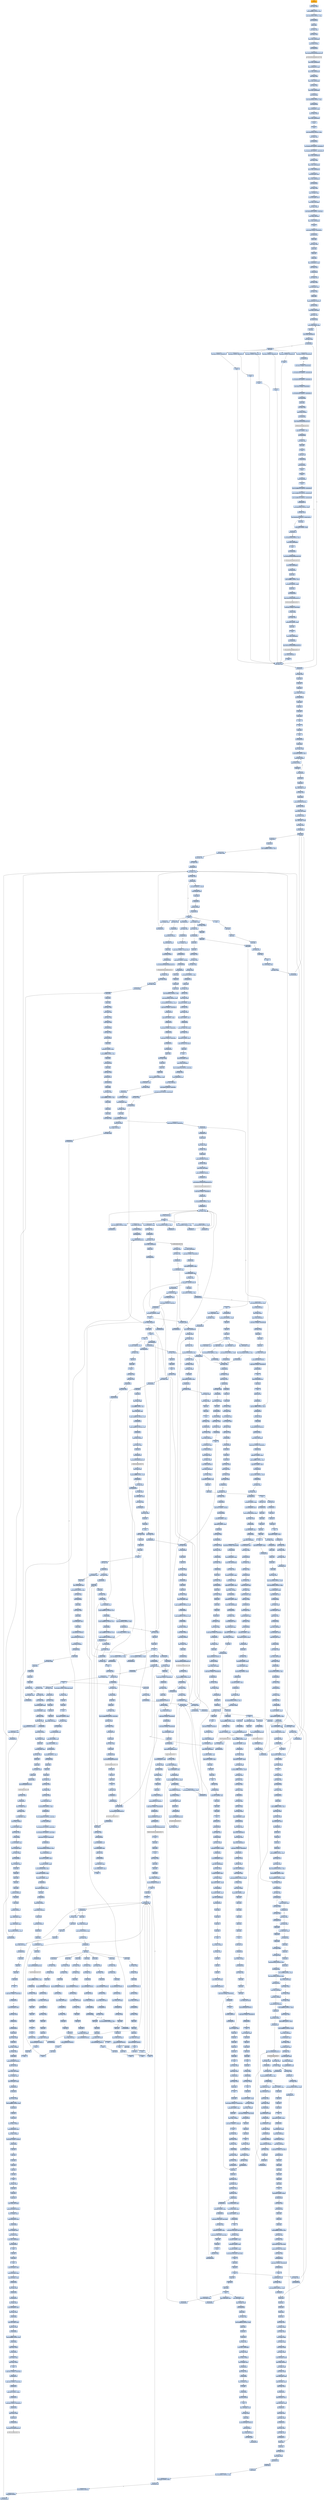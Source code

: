 digraph G {
node[shape=rectangle,style=filled,fillcolor=lightsteelblue,color=lightsteelblue]
bgcolor="transparent"
a0x0040487cpushl_ebp[label="start\npushl %ebp",fillcolor="orange",color="lightgrey"];
a0x0040487dmovl_esp_ebp[label="0x0040487d\nmovl %esp, %ebp"];
a0x0040487faddl_0xfffffff0UINT8_esp[label="0x0040487f\naddl $0xfffffff0<UINT8>, %esp"];
a0x00404882movl_0x40483cUINT32_eax[label="0x00404882\nmovl $0x40483c<UINT32>, %eax"];
a0x00404887call_0x00403f14[label="0x00404887\ncall 0x00403f14"];
a0x00403f14pushl_ebx[label="0x00403f14\npushl %ebx"];
a0x00403f15movl_eax_ebx[label="0x00403f15\nmovl %eax, %ebx"];
a0x00403f17xorl_eax_eax[label="0x00403f17\nxorl %eax, %eax"];
a0x00403f19movl_eax_0x004066f8[label="0x00403f19\nmovl %eax, 0x004066f8"];
a0x00403f1epushl_0x0UINT8[label="0x00403f1e\npushl $0x0<UINT8>"];
a0x00403f20call_0x00403e50[label="0x00403f20\ncall 0x00403e50"];
a0x00403e50jmp_GetModuleHandleA_kernel32_dll[label="0x00403e50\njmp GetModuleHandleA@kernel32.dll"];
GetModuleHandleA_kernel32_dll[label="GetModuleHandleA@kernel32.dll",fillcolor="lightgrey",color="lightgrey"];
a0x00403f25movl_eax_0x00406700[label="0x00403f25\nmovl %eax, 0x00406700"];
a0x00403f2amovl_0x00406700_eax[label="0x00403f2a\nmovl 0x00406700, %eax"];
a0x00403f2fmovl_eax_0x004050ac[label="0x00403f2f\nmovl %eax, 0x004050ac"];
a0x00403f34xorl_eax_eax[label="0x00403f34\nxorl %eax, %eax"];
a0x00403f36movl_eax_0x004050b0[label="0x00403f36\nmovl %eax, 0x004050b0"];
a0x00403f3bxorl_eax_eax[label="0x00403f3b\nxorl %eax, %eax"];
a0x00403f3dmovl_eax_0x004050b4[label="0x00403f3d\nmovl %eax, 0x004050b4"];
a0x00403f42call_0x00403f08[label="0x00403f42\ncall 0x00403f08"];
a0x00403f08movl_0x4050a8UINT32_eax[label="0x00403f08\nmovl $0x4050a8<UINT32>, %eax"];
a0x00403f0dcall_0x00403cf4[label="0x00403f0d\ncall 0x00403cf4"];
a0x00403cf4movl_0x00405020_edx[label="0x00403cf4\nmovl 0x00405020, %edx"];
a0x00403cfamovl_edx_eax_[label="0x00403cfa\nmovl %edx, (%eax)"];
a0x00403cfcmovl_eax_0x00405020[label="0x00403cfc\nmovl %eax, 0x00405020"];
a0x00403d01ret[label="0x00403d01\nret"];
a0x00403f12ret[label="0x00403f12\nret"];
a0x00403f47movl_0x4050a8UINT32_edx[label="0x00403f47\nmovl $0x4050a8<UINT32>, %edx"];
a0x00403f4cmovl_ebx_eax[label="0x00403f4c\nmovl %ebx, %eax"];
a0x00403f4ecall_0x004035ac[label="0x00403f4e\ncall 0x004035ac"];
a0x004035acmovl_0x401028UINT32_0x00406010[label="0x004035ac\nmovl $0x401028<UINT32>, 0x00406010"];
a0x004035b6movl_0x401038UINT32_0x00406014[label="0x004035b6\nmovl $0x401038<UINT32>, 0x00406014"];
a0x004035c0movl_eax_0x00406624[label="0x004035c0\nmovl %eax, 0x00406624"];
a0x004035c5xorl_eax_eax[label="0x004035c5\nxorl %eax, %eax"];
a0x004035c7movl_eax_0x00406628[label="0x004035c7\nmovl %eax, 0x00406628"];
a0x004035ccmovl_edx_0x0040662c[label="0x004035cc\nmovl %edx, 0x0040662c"];
a0x004035d2movl_0x4edx__eax[label="0x004035d2\nmovl 0x4(%edx), %eax"];
a0x004035d5movl_eax_0x0040601c[label="0x004035d5\nmovl %eax, 0x0040601c"];
a0x004035dacall_0x004034a4[label="0x004035da\ncall 0x004034a4"];
a0x004034a4xorl_edx_edx[label="0x004034a4\nxorl %edx, %edx"];
a0x004034a6leal__12ebp__eax[label="0x004034a6\nleal -12(%ebp), %eax"];
a0x004034a9movl_fs_edx__ecx[label="0x004034a9\nmovl %fs:(%edx), %ecx"];
a0x004034acmovl_eax_fs_edx_[label="0x004034ac\nmovl %eax, %fs:(%edx)"];
a0x004034afmovl_ecx_eax_[label="0x004034af\nmovl %ecx, (%eax)"];
a0x004034b1movl_0x403404UINT32_0x4eax_[label="0x004034b1\nmovl $0x403404<UINT32>, 0x4(%eax)"];
a0x004034b8movl_ebp_0x8eax_[label="0x004034b8\nmovl %ebp, 0x8(%eax)"];
a0x004034bbmovl_eax_0x00406620[label="0x004034bb\nmovl %eax, 0x00406620"];
a0x004034c0ret[label="0x004034c0\nret"];
a0x004035dfmovb_0x0UINT8_0x00406024[label="0x004035df\nmovb $0x0<UINT8>, 0x00406024"];
a0x004035e6call_0x0040354c[label="0x004035e6\ncall 0x0040354c"];
a0x0040354cpushl_ebp[label="0x0040354c\npushl %ebp"];
a0x0040354dmovl_esp_ebp[label="0x0040354d\nmovl %esp, %ebp"];
a0x0040354fpushl_ebx[label="0x0040354f\npushl %ebx"];
a0x00403550pushl_esi[label="0x00403550\npushl %esi"];
a0x00403551pushl_edi[label="0x00403551\npushl %edi"];
a0x00403552movl_0x00406624_eax[label="0x00403552\nmovl 0x00406624, %eax"];
a0x00403557testl_eax_eax[label="0x00403557\ntestl %eax, %eax"];
a0x00403559je_0x004035a6[label="0x00403559\nje 0x004035a6"];
a0x0040355bmovl_eax__esi[label="0x0040355b\nmovl (%eax), %esi"];
a0x0040355dxorl_ebx_ebx[label="0x0040355d\nxorl %ebx, %ebx"];
a0x0040355fmovl_0x4eax__edi[label="0x0040355f\nmovl 0x4(%eax), %edi"];
a0x00403562xorl_edx_edx[label="0x00403562\nxorl %edx, %edx"];
a0x00403564pushl_ebp[label="0x00403564\npushl %ebp"];
a0x00403565pushl_0x403592UINT32[label="0x00403565\npushl $0x403592<UINT32>"];
a0x0040356apushl_fs_edx_[label="0x0040356a\npushl %fs:(%edx)"];
a0x0040356dmovl_esp_fs_edx_[label="0x0040356d\nmovl %esp, %fs:(%edx)"];
a0x00403570cmpl_ebx_esi[label="0x00403570\ncmpl %ebx, %esi"];
a0x00403572jle_0x00403588[label="0x00403572\njle 0x00403588"];
a0x00403574movl_ediebx8__eax[label="0x00403574\nmovl (%edi,%ebx,8), %eax"];
a0x00403577incl_ebx[label="0x00403577\nincl %ebx"];
a0x00403578movl_ebx_0x00406628[label="0x00403578\nmovl %ebx, 0x00406628"];
a0x0040357etestl_eax_eax[label="0x0040357e\ntestl %eax, %eax"];
a0x00403580je_0x00403584[label="0x00403580\nje 0x00403584"];
a0x00403582call_eax[label="0x00403582\ncall %eax"];
a0x00403f88subl_0x1UINT8_0x00406704[label="0x00403f88\nsubl $0x1<UINT8>, 0x00406704"];
a0x00403f8fret[label="0x00403f8f\nret"];
a0x00403584cmpl_ebx_esi[label="0x00403584\ncmpl %ebx, %esi"];
a0x00403586jg_0x00403574[label="0x00403586\njg 0x00403574"];
a0x00403dc8subl_0x1UINT8_0x004065a4[label="0x00403dc8\nsubl $0x1<UINT8>, 0x004065a4"];
a0x00403dcfjae_0x00403e4e[label="0x00403dcf\njae 0x00403e4e"];
a0x00403dd1movb_0x2UINT8_0x00405008[label="0x00403dd1\nmovb $0x2<UINT8>, 0x00405008"];
a0x00403dd8movl_0x401028UINT32_0x00406010[label="0x00403dd8\nmovl $0x401028<UINT32>, 0x00406010"];
a0x00403de2movl_0x401038UINT32_0x00406014[label="0x00403de2\nmovl $0x401038<UINT32>, 0x00406014"];
a0x00403decmovb_0x2UINT8_0x00406036[label="0x00403dec\nmovb $0x2<UINT8>, 0x00406036"];
a0x00403df3movl_0x403c90UINT32_0x00406000[label="0x00403df3\nmovl $0x403c90<UINT32>, 0x00406000"];
a0x00403dfdcall_0x00402f68[label="0x00403dfd\ncall 0x00402f68"];
a0x00402f68pushl_ebx[label="0x00402f68\npushl %ebx"];
a0x00402f69xorl_ebx_ebx[label="0x00402f69\nxorl %ebx, %ebx"];
a0x00402f6bpushl_0x0UINT8[label="0x00402f6b\npushl $0x0<UINT8>"];
a0x00402f6dcall_0x00402f60[label="0x00402f6d\ncall 0x00402f60"];
a0x00402f60jmp_GetKeyboardType_user32_dll[label="0x00402f60\njmp GetKeyboardType@user32.dll"];
GetKeyboardType_user32_dll[label="GetKeyboardType@user32.dll",fillcolor="lightgrey",color="lightgrey"];
a0x00402f72cmpl_0x7UINT8_eax[label="0x00402f72\ncmpl $0x7<UINT8>, %eax"];
a0x00402f75jne_0x00402f93[label="0x00402f75\njne 0x00402f93"];
a0x00402f93movl_ebx_eax[label="0x00402f93\nmovl %ebx, %eax"];
a0x00402f95popl_ebx[label="0x00402f95\npopl %ebx"];
a0x00402f96ret[label="0x00402f96\nret"];
a0x00403e02testb_al_al[label="0x00403e02\ntestb %al, %al"];
a0x00403e04je_0x00403e0b[label="0x00403e04\nje 0x00403e0b"];
a0x00403e0bcall_0x0040305c[label="0x00403e0b\ncall 0x0040305c"];
a0x0040305cfninit_[label="0x0040305c\nfninit "];
a0x0040305efwait_[label="0x0040305e\nfwait "];
a0x0040305ffldcw_0x0040500c[label="0x0040305f\nfldcw 0x0040500c"];
a0x00403065ret[label="0x00403065\nret"];
a0x00403e10movw_0xffffd7b0UINT16_0x0040603c[label="0x00403e10\nmovw $0xffffd7b0<UINT16>, 0x0040603c"];
a0x00403e19movw_0xffffd7b0UINT16_0x00406208[label="0x00403e19\nmovw $0xffffd7b0<UINT16>, 0x00406208"];
a0x00403e22movw_0xffffd7b0UINT16_0x004063d4[label="0x00403e22\nmovw $0xffffd7b0<UINT16>, 0x004063d4"];
a0x00403e2bcall_0x00403c70[label="0x00403e2b\ncall 0x00403c70"];
a0x00403c70movl_0x406648UINT32_edx[label="0x00403c70\nmovl $0x406648<UINT32>, %edx"];
a0x00403c75xorl_eax_eax[label="0x00403c75\nxorl %eax, %eax"];
a0x00403c77movl_0x403c50UINT32_edxeax4_[label="0x00403c77\nmovl $0x403c50<UINT32>, (%edx,%eax,4)"];
a0x00403c7eincl_eax[label="0x00403c7e\nincl %eax"];
a0x00403c7fcmpl_0x2bUINT8_eax[label="0x00403c7f\ncmpl $0x2b<UINT8>, %eax"];
a0x00403c82jne_0x00403c77[label="0x00403c82\njne 0x00403c77"];
a0x00403c84movl_0x403c58UINT32_eax[label="0x00403c84\nmovl $0x403c58<UINT32>, %eax"];
a0x00403c89movl_eax_0x00406648[label="0x00403c89\nmovl %eax, 0x00406648"];
a0x00403c8eret[label="0x00403c8e\nret"];
a0x00403e30call_0x00401080[label="0x00403e30\ncall 0x00401080"];
a0x00401080jmp_GetCommandLineA_kernel32_dll[label="0x00401080\njmp GetCommandLineA@kernel32.dll"];
GetCommandLineA_kernel32_dll[label="GetCommandLineA@kernel32.dll",fillcolor="lightgrey",color="lightgrey"];
a0x00403e35movl_eax_0x0040602c[label="0x00403e35\nmovl %eax, 0x0040602c"];
a0x00403e3acall_0x004010c0[label="0x00403e3a\ncall 0x004010c0"];
a0x004010c0pushl_ebx[label="0x004010c0\npushl %ebx"];
a0x004010c1addl_0xffffffbcUINT8_esp[label="0x004010c1\naddl $0xffffffbc<UINT8>, %esp"];
a0x004010c4movl_0xaUINT32_ebx[label="0x004010c4\nmovl $0xa<UINT32>, %ebx"];
a0x004010c9pushl_esp[label="0x004010c9\npushl %esp"];
a0x004010cacall_0x00401098[label="0x004010ca\ncall 0x00401098"];
a0x00401098jmp_GetStartupInfoA_kernel32_dll[label="0x00401098\njmp GetStartupInfoA@kernel32.dll"];
GetStartupInfoA_kernel32_dll[label="GetStartupInfoA@kernel32.dll",fillcolor="lightgrey",color="lightgrey"];
a0x004010cftestb_0x1UINT8_0x2cesp_[label="0x004010cf\ntestb $0x1<UINT8>, 0x2c(%esp)"];
a0x004010d4je_0x004010db[label="0x004010d4\nje 0x004010db"];
a0x004010dbmovl_ebx_eax[label="0x004010db\nmovl %ebx, %eax"];
a0x004010ddaddl_0x44UINT8_esp[label="0x004010dd\naddl $0x44<UINT8>, %esp"];
a0x004010e0popl_ebx[label="0x004010e0\npopl %ebx"];
a0x004010e1ret[label="0x004010e1\nret"];
a0x00403e3fmovl_eax_0x00406028[label="0x00403e3f\nmovl %eax, 0x00406028"];
a0x00403e44call_0x004010b8[label="0x00403e44\ncall 0x004010b8"];
a0x004010b8jmp_GetCurrentThreadId_kernel32_dll[label="0x004010b8\njmp GetCurrentThreadId@kernel32.dll"];
GetCurrentThreadId_kernel32_dll[label="GetCurrentThreadId@kernel32.dll",fillcolor="lightgrey",color="lightgrey"];
a0x00403e49movl_eax_0x00406020[label="0x00403e49\nmovl %eax, 0x00406020"];
a0x00403e4eret[label="0x00403e4e\nret"];
a0x00403fc0subl_0x1UINT8_0x0040670c[label="0x00403fc0\nsubl $0x1<UINT8>, 0x0040670c"];
a0x00403fc7ret[label="0x00403fc7\nret"];
a0x00404018subl_0x1UINT8_0x00406710[label="0x00404018\nsubl $0x1<UINT8>, 0x00406710"];
a0x0040401fret[label="0x0040401f\nret"];
a0x00404058subl_0x1UINT8_0x00406714[label="0x00404058\nsubl $0x1<UINT8>, 0x00406714"];
a0x0040405fret[label="0x0040405f\nret"];
a0x004041fcsubl_0x1UINT8_0x00406718[label="0x004041fc\nsubl $0x1<UINT8>, 0x00406718"];
a0x00404203ret[label="0x00404203\nret"];
a0x00403588xorl_eax_eax[label="0x00403588\nxorl %eax, %eax"];
a0x0040358apopl_edx[label="0x0040358a\npopl %edx"];
a0x0040358bpopl_ecx[label="0x0040358b\npopl %ecx"];
a0x0040358cpopl_ecx[label="0x0040358c\npopl %ecx"];
a0x0040358dmovl_edx_fs_eax_[label="0x0040358d\nmovl %edx, %fs:(%eax)"];
a0x00403590jmp_0x004035a6[label="0x00403590\njmp 0x004035a6"];
a0x004035a6popl_edi[label="0x004035a6\npopl %edi"];
a0x004035a7popl_esi[label="0x004035a7\npopl %esi"];
a0x004035a8popl_ebx[label="0x004035a8\npopl %ebx"];
a0x004035a9popl_ebp[label="0x004035a9\npopl %ebp"];
a0x004035aaret[label="0x004035aa\nret"];
a0x004035ebret[label="0x004035eb\nret"];
a0x00403f53popl_ebx[label="0x00403f53\npopl %ebx"];
a0x00403f54ret[label="0x00403f54\nret"];
a0x0040488ccall_0x0040434c[label="0x0040488c\ncall 0x0040434c"];
a0x0040434cpushl_ebp[label="0x0040434c\npushl %ebp"];
a0x0040434dmovl_esp_ebp[label="0x0040434d\nmovl %esp, %ebp"];
a0x0040434fmovl_0x44UINT32_ecx[label="0x0040434f\nmovl $0x44<UINT32>, %ecx"];
a0x00404354pushl_0x0UINT8[label="0x00404354\npushl $0x0<UINT8>"];
a0x00404356pushl_0x0UINT8[label="0x00404356\npushl $0x0<UINT8>"];
a0x00404358decl_ecx[label="0x00404358\ndecl %ecx"];
a0x00404359jne_0x00404354[label="0x00404359\njne 0x00404354"];
a0x0040435bpushl_ebx[label="0x0040435b\npushl %ebx"];
a0x0040435cpushl_esi[label="0x0040435c\npushl %esi"];
a0x0040435dleal__484ebp__esi[label="0x0040435d\nleal -484(%ebp), %esi"];
a0x00404363xorl_eax_eax[label="0x00404363\nxorl %eax, %eax"];
a0x00404365pushl_ebp[label="0x00404365\npushl %ebp"];
a0x00404366pushl_0x40478aUINT32[label="0x00404366\npushl $0x40478a<UINT32>"];
a0x0040436bpushl_fs_eax_[label="0x0040436b\npushl %fs:(%eax)"];
a0x0040436emovl_esp_fs_eax_[label="0x0040436e\nmovl %esp, %fs:(%eax)"];
a0x00404371pushl_0x0UINT8[label="0x00404371\npushl $0x0<UINT8>"];
a0x00404373leal__488ebp__edx[label="0x00404373\nleal -488(%ebp), %edx"];
a0x00404379xorl_eax_eax[label="0x00404379\nxorl %eax, %eax"];
a0x0040437bcall_0x004026a0[label="0x0040437b\ncall 0x004026a0"];
a0x004026a0pushl_ebx[label="0x004026a0\npushl %ebx"];
a0x004026a1pushl_esi[label="0x004026a1\npushl %esi"];
a0x004026a2pushl_edi[label="0x004026a2\npushl %edi"];
a0x004026a3addl_0xfffffef8UINT32_esp[label="0x004026a3\naddl $0xfffffef8<UINT32>, %esp"];
a0x004026a9movl_edx_ebx[label="0x004026a9\nmovl %edx, %ebx"];
a0x004026abmovl_eax_esi[label="0x004026ab\nmovl %eax, %esi"];
a0x004026admovl_ebx_eax[label="0x004026ad\nmovl %ebx, %eax"];
a0x004026afcall_0x004037f4[label="0x004026af\ncall 0x004037f4"];
a0x004037f4movl_eax__edx[label="0x004037f4\nmovl (%eax), %edx"];
a0x004037f6testl_edx_edx[label="0x004037f6\ntestl %edx, %edx"];
a0x004037f8je_0x00403816[label="0x004037f8\nje 0x00403816"];
a0x00403816ret[label="0x00403816\nret"];
a0x004026b4testl_esi_esi[label="0x004026b4\ntestl %esi, %esi"];
a0x004026b6jne_0x004026d6[label="0x004026b6\njne 0x004026d6"];
a0x004026b8pushl_0x105UINT32[label="0x004026b8\npushl $0x105<UINT32>"];
a0x004026bdleal_0x4esp__eax[label="0x004026bd\nleal 0x4(%esp), %eax"];
a0x004026c1pushl_eax[label="0x004026c1\npushl %eax"];
a0x004026c2pushl_0x0UINT8[label="0x004026c2\npushl $0x0<UINT8>"];
a0x004026c4call_0x00401090[label="0x004026c4\ncall 0x00401090"];
a0x00401090jmp_GetModuleFileNameA_kernel32_dll[label="0x00401090\njmp GetModuleFileNameA@kernel32.dll"];
GetModuleFileNameA_kernel32_dll[label="GetModuleFileNameA@kernel32.dll",fillcolor="lightgrey",color="lightgrey"];
a0x004026c9movl_eax_ecx[label="0x004026c9\nmovl %eax, %ecx"];
a0x004026cbmovl_esp_edx[label="0x004026cb\nmovl %esp, %edx"];
a0x004026cdmovl_ebx_eax[label="0x004026cd\nmovl %ebx, %eax"];
a0x004026cfcall_0x004038b8[label="0x004026cf\ncall 0x004038b8"];
a0x004038b8pushl_ebx[label="0x004038b8\npushl %ebx"];
a0x004038b9pushl_esi[label="0x004038b9\npushl %esi"];
a0x004038bapushl_edi[label="0x004038ba\npushl %edi"];
a0x004038bbmovl_eax_ebx[label="0x004038bb\nmovl %eax, %ebx"];
a0x004038bdmovl_edx_esi[label="0x004038bd\nmovl %edx, %esi"];
a0x004038bfmovl_ecx_edi[label="0x004038bf\nmovl %ecx, %edi"];
a0x004038c1movl_edi_eax[label="0x004038c1\nmovl %edi, %eax"];
a0x004038c3call_0x0040388c[label="0x004038c3\ncall 0x0040388c"];
a0x0040388ctestl_eax_eax[label="0x0040388c\ntestl %eax, %eax"];
a0x0040388ejle_0x004038b4[label="0x0040388e\njle 0x004038b4"];
a0x00403890pushl_eax[label="0x00403890\npushl %eax"];
a0x00403891addl_0xaUINT8_eax[label="0x00403891\naddl $0xa<UINT8>, %eax"];
a0x00403894andl_0xfffffffeUINT8_eax[label="0x00403894\nandl $0xfffffffe<UINT8>, %eax"];
a0x00403897pushl_eax[label="0x00403897\npushl %eax"];
a0x00403898call_0x00402464[label="0x00403898\ncall 0x00402464"];
a0x00402464pushl_ebx[label="0x00402464\npushl %ebx"];
a0x00402465testl_eax_eax[label="0x00402465\ntestl %eax, %eax"];
a0x00402467jle_0x0040247e[label="0x00402467\njle 0x0040247e"];
a0x00402469call_0x00405028[label="0x00402469\ncall 0x00405028"];
a0x00401e9cpushl_ebp[label="0x00401e9c\npushl %ebp"];
a0x00401e9dmovl_esp_ebp[label="0x00401e9d\nmovl %esp, %ebp"];
a0x00401e9faddl_0xfffffff8UINT8_esp[label="0x00401e9f\naddl $0xfffffff8<UINT8>, %esp"];
a0x00401ea2pushl_ebx[label="0x00401ea2\npushl %ebx"];
a0x00401ea3pushl_esi[label="0x00401ea3\npushl %esi"];
a0x00401ea4pushl_edi[label="0x00401ea4\npushl %edi"];
a0x00401ea5movl_eax_ebx[label="0x00401ea5\nmovl %eax, %ebx"];
a0x00401ea7cmpb_0x0UINT8_0x004065a8[label="0x00401ea7\ncmpb $0x0<UINT8>, 0x004065a8"];
a0x00401eaejne_0x00401eb9[label="0x00401eae\njne 0x00401eb9"];
a0x00401eb0call_0x004017b0[label="0x00401eb0\ncall 0x004017b0"];
a0x004017b0pushl_ebp[label="0x004017b0\npushl %ebp"];
a0x004017b1movl_esp_ebp[label="0x004017b1\nmovl %esp, %ebp"];
a0x004017b3xorl_edx_edx[label="0x004017b3\nxorl %edx, %edx"];
a0x004017b5pushl_ebp[label="0x004017b5\npushl %ebp"];
a0x004017b6pushl_0x401866UINT32[label="0x004017b6\npushl $0x401866<UINT32>"];
a0x004017bbpushl_fs_edx_[label="0x004017bb\npushl %fs:(%edx)"];
a0x004017bemovl_esp_fs_edx_[label="0x004017be\nmovl %esp, %fs:(%edx)"];
a0x004017c1pushl_0x4065b0UINT32[label="0x004017c1\npushl $0x4065b0<UINT32>"];
a0x004017c6call_0x00401104[label="0x004017c6\ncall 0x00401104"];
a0x00401104jmp_InitializeCriticalSection_kernel32_dll[label="0x00401104\njmp InitializeCriticalSection@kernel32.dll"];
InitializeCriticalSection_kernel32_dll[label="InitializeCriticalSection@kernel32.dll",fillcolor="lightgrey",color="lightgrey"];
a0x004017cbcmpb_0x0UINT8_0x00406035[label="0x004017cb\ncmpb $0x0<UINT8>, 0x00406035"];
a0x004017d2je_0x004017de[label="0x004017d2\nje 0x004017de"];
a0x004017demovl_0x4065d0UINT32_eax[label="0x004017de\nmovl $0x4065d0<UINT32>, %eax"];
a0x004017e3call_0x00401174[label="0x004017e3\ncall 0x00401174"];
a0x00401174movl_eax_eax_[label="0x00401174\nmovl %eax, (%eax)"];
a0x00401176movl_eax_0x4eax_[label="0x00401176\nmovl %eax, 0x4(%eax)"];
a0x00401179ret[label="0x00401179\nret"];
a0x004017e8movl_0x4065e0UINT32_eax[label="0x004017e8\nmovl $0x4065e0<UINT32>, %eax"];
a0x004017edcall_0x00401174[label="0x004017ed\ncall 0x00401174"];
a0x004017f2movl_0x40660cUINT32_eax[label="0x004017f2\nmovl $0x40660c<UINT32>, %eax"];
a0x004017f7call_0x00401174[label="0x004017f7\ncall 0x00401174"];
a0x004017fcpushl_0xff8UINT32[label="0x004017fc\npushl $0xff8<UINT32>"];
a0x00401801pushl_0x0UINT8[label="0x00401801\npushl $0x0<UINT8>"];
a0x00401803call_0x004010e4[label="0x00401803\ncall 0x004010e4"];
a0x004010e4jmp_LocalAlloc_kernel32_dll[label="0x004010e4\njmp LocalAlloc@kernel32.dll"];
LocalAlloc_kernel32_dll[label="LocalAlloc@kernel32.dll",fillcolor="lightgrey",color="lightgrey"];
a0x00401808movl_eax_0x00406608[label="0x00401808\nmovl %eax, 0x00406608"];
a0x0040180dcmpl_0x0UINT8_0x00406608[label="0x0040180d\ncmpl $0x0<UINT8>, 0x00406608"];
a0x00401814je_0x00401845[label="0x00401814\nje 0x00401845"];
a0x00401816movl_0x3UINT32_eax[label="0x00401816\nmovl $0x3<UINT32>, %eax"];
a0x0040181bmovl_0x00406608_edx[label="0x0040181b\nmovl 0x00406608, %edx"];
a0x00401821xorl_ecx_ecx[label="0x00401821\nxorl %ecx, %ecx"];
a0x00401823movl_ecx__12edxeax4_[label="0x00401823\nmovl %ecx, -12(%edx,%eax,4)"];
a0x00401866jmp_0x00403290[label="0x00401866\njmp 0x00403290"];
a0x00403290movl_0x4esp__eax[label="0x00403290\nmovl 0x4(%esp), %eax"];
a0x00403294movl_0x8esp__edx[label="0x00403294\nmovl 0x8(%esp), %edx"];
a0x00403298testl_0x6UINT32_0x4eax_[label="0x00403298\ntestl $0x6<UINT32>, 0x4(%eax)"];
a0x0040329fje_0x004032c0[label="0x0040329f\nje 0x004032c0"];
a0x004032c0movl_0x1UINT32_eax[label="0x004032c0\nmovl $0x1<UINT32>, %eax"];
a0x004032c5ret[label="0x004032c5\nret"];
a0x00401827incl_eax[label="0x00401827\nincl %eax"];
a0x00401828cmpl_0x401UINT32_eax[label="0x00401828\ncmpl $0x401<UINT32>, %eax"];
a0x0040182djne_0x0040181b[label="0x0040182d\njne 0x0040181b"];
a0x0040182fmovl_0x4065f0UINT32_eax[label="0x0040182f\nmovl $0x4065f0<UINT32>, %eax"];
a0x00401834movl_eax_0x4eax_[label="0x00401834\nmovl %eax, 0x4(%eax)"];
a0x00401837movl_eax_eax_[label="0x00401837\nmovl %eax, (%eax)"];
a0x00401839movl_eax_0x004065fc[label="0x00401839\nmovl %eax, 0x004065fc"];
a0x0040183emovb_0x1UINT8_0x004065a8[label="0x0040183e\nmovb $0x1<UINT8>, 0x004065a8"];
a0x00401845xorl_eax_eax[label="0x00401845\nxorl %eax, %eax"];
a0x00401847popl_edx[label="0x00401847\npopl %edx"];
a0x00401848popl_ecx[label="0x00401848\npopl %ecx"];
a0x00401849popl_ecx[label="0x00401849\npopl %ecx"];
a0x0040184amovl_edx_fs_eax_[label="0x0040184a\nmovl %edx, %fs:(%eax)"];
a0x0040184dpushl_0x40186dUINT32[label="0x0040184d\npushl $0x40186d<UINT32>"];
a0x00401852cmpb_0x0UINT8_0x00406035[label="0x00401852\ncmpb $0x0<UINT8>, 0x00406035"];
a0x00401859je_0x00401865[label="0x00401859\nje 0x00401865"];
a0x00401865ret[label="0x00401865\nret"];
a0x0040186dmovb_0x004065a8_al[label="0x0040186d\nmovb 0x004065a8, %al"];
a0x00401872popl_ebp[label="0x00401872\npopl %ebp"];
a0x00401873ret[label="0x00401873\nret"];
a0x00401eb5testb_al_al[label="0x00401eb5\ntestb %al, %al"];
a0x00401eb7je_0x00401ec1[label="0x00401eb7\nje 0x00401ec1"];
a0x00401eb9cmpl_0x7ffffff8UINT32_ebx[label="0x00401eb9\ncmpl $0x7ffffff8<UINT32>, %ebx"];
a0x00401ebfjle_0x00401ecb[label="0x00401ebf\njle 0x00401ecb"];
a0x00401ecbxorl_ecx_ecx[label="0x00401ecb\nxorl %ecx, %ecx"];
a0x00401ecdpushl_ebp[label="0x00401ecd\npushl %ebp"];
a0x00401ecepushl_0x402018UINT32[label="0x00401ece\npushl $0x402018<UINT32>"];
a0x00401ed3pushl_fs_ecx_[label="0x00401ed3\npushl %fs:(%ecx)"];
a0x00401ed6movl_esp_fs_ecx_[label="0x00401ed6\nmovl %esp, %fs:(%ecx)"];
a0x00401ed9cmpb_0x0UINT8_0x00406035[label="0x00401ed9\ncmpb $0x0<UINT8>, 0x00406035"];
a0x00401ee0je_0x00401eec[label="0x00401ee0\nje 0x00401eec"];
a0x00401eecaddl_0x7UINT8_ebx[label="0x00401eec\naddl $0x7<UINT8>, %ebx"];
a0x00401eefandl_0xfffffffcUINT8_ebx[label="0x00401eef\nandl $0xfffffffc<UINT8>, %ebx"];
a0x00401ef2cmpl_0xcUINT8_ebx[label="0x00401ef2\ncmpl $0xc<UINT8>, %ebx"];
a0x00401ef5jnl_0x00401efc[label="0x00401ef5\njnl 0x00401efc"];
a0x00401efccmpl_0x1000UINT32_ebx[label="0x00401efc\ncmpl $0x1000<UINT32>, %ebx"];
a0x00401f02jg_0x00401f9b[label="0x00401f02\njg 0x00401f9b"];
a0x00401f08movl_ebx_eax[label="0x00401f08\nmovl %ebx, %eax"];
a0x00401f0atestl_eax_eax[label="0x00401f0a\ntestl %eax, %eax"];
a0x00401f0cjns_0x00401f11[label="0x00401f0c\njns 0x00401f11"];
a0x00401f11sarl_0x2UINT8_eax[label="0x00401f11\nsarl $0x2<UINT8>, %eax"];
a0x00401f14movl_0x00406608_edx[label="0x00401f14\nmovl 0x00406608, %edx"];
a0x00401f1amovl__12edxeax4__edx[label="0x00401f1a\nmovl -12(%edx,%eax,4), %edx"];
a0x00401f1etestl_edx_edx[label="0x00401f1e\ntestl %edx, %edx"];
a0x00401f20je_0x00401f9b[label="0x00401f20\nje 0x00401f9b"];
a0x00401f9bcmpl_0x00406600_ebx[label="0x00401f9b\ncmpl 0x00406600, %ebx"];
a0x00401fa1jg_0x00401fed[label="0x00401fa1\njg 0x00401fed"];
a0x00401fedmovl_ebx_eax[label="0x00401fed\nmovl %ebx, %eax"];
a0x00401fefcall_0x00401da8[label="0x00401fef\ncall 0x00401da8"];
a0x00401da8pushl_ebx[label="0x00401da8\npushl %ebx"];
a0x00401da9pushl_esi[label="0x00401da9\npushl %esi"];
a0x00401daapushl_edi[label="0x00401daa\npushl %edi"];
a0x00401dabpushl_ebp[label="0x00401dab\npushl %ebp"];
a0x00401dacmovl_eax_esi[label="0x00401dac\nmovl %eax, %esi"];
a0x00401daemovl_0x4065fcUINT32_edi[label="0x00401dae\nmovl $0x4065fc<UINT32>, %edi"];
a0x00401db3movl_0x406600UINT32_ebp[label="0x00401db3\nmovl $0x406600<UINT32>, %ebp"];
a0x00401db8movl_0x004065f4_ebx[label="0x00401db8\nmovl 0x004065f4, %ebx"];
a0x00401dbecmpl_0x8ebx__esi[label="0x00401dbe\ncmpl 0x8(%ebx), %esi"];
a0x00401dc1jle_0x00401e4b[label="0x00401dc1\njle 0x00401e4b"];
a0x00401dc7movl_edi__ebx[label="0x00401dc7\nmovl (%edi), %ebx"];
a0x00401dc9movl_0x8ebx__eax[label="0x00401dc9\nmovl 0x8(%ebx), %eax"];
a0x00401dcccmpl_eax_esi[label="0x00401dcc\ncmpl %eax, %esi"];
a0x00401dcejle_0x00401e4b[label="0x00401dce\njle 0x00401e4b"];
a0x00401dd0movl_esi_0x8ebx_[label="0x00401dd0\nmovl %esi, 0x8(%ebx)"];
a0x00401dd3movl_0x4ebx__ebx[label="0x00401dd3\nmovl 0x4(%ebx), %ebx"];
a0x00401dd6cmpl_0x8ebx__esi[label="0x00401dd6\ncmpl 0x8(%ebx), %esi"];
a0x00401dd9jg_0x00401dd3[label="0x00401dd9\njg 0x00401dd3"];
a0x00401ddbmovl_edi__edx[label="0x00401ddb\nmovl (%edi), %edx"];
a0x00401dddmovl_eax_0x8edx_[label="0x00401ddd\nmovl %eax, 0x8(%edx)"];
a0x00401de0cmpl_edi__ebx[label="0x00401de0\ncmpl (%edi), %ebx"];
a0x00401de2je_0x00401de8[label="0x00401de2\nje 0x00401de8"];
a0x00401de8cmpl_0x1000UINT32_esi[label="0x00401de8\ncmpl $0x1000<UINT32>, %esi"];
a0x00401deejg_0x00401dfd[label="0x00401dee\njg 0x00401dfd"];
a0x00401df0movl_esi_eax[label="0x00401df0\nmovl %esi, %eax"];
a0x00401df2call_0x00401d7c[label="0x00401df2\ncall 0x00401d7c"];
a0x00401d7cxorl_edx_edx[label="0x00401d7c\nxorl %edx, %edx"];
a0x00401d7etestl_eax_eax[label="0x00401d7e\ntestl %eax, %eax"];
a0x00401d80jns_0x00401d85[label="0x00401d80\njns 0x00401d85"];
a0x00401d85sarl_0x2UINT8_eax[label="0x00401d85\nsarl $0x2<UINT8>, %eax"];
a0x00401d88cmpl_0x400UINT32_eax[label="0x00401d88\ncmpl $0x400<UINT32>, %eax"];
a0x00401d8djg_0x00401da5[label="0x00401d8d\njg 0x00401da5"];
a0x00401d8fmovl_0x00406608_edx[label="0x00401d8f\nmovl 0x00406608, %edx"];
a0x00401d95movl__12edxeax4__edx[label="0x00401d95\nmovl -12(%edx,%eax,4), %edx"];
a0x00401d99testl_edx_edx[label="0x00401d99\ntestl %edx, %edx"];
a0x00401d9bjne_0x00401da5[label="0x00401d9b\njne 0x00401da5"];
a0x00401d9dincl_eax[label="0x00401d9d\nincl %eax"];
a0x00401d9ecmpl_0x401UINT32_eax[label="0x00401d9e\ncmpl $0x401<UINT32>, %eax"];
a0x00401da3jne_0x00401d8f[label="0x00401da3\njne 0x00401d8f"];
a0x00401da5movl_edx_eax[label="0x00401da5\nmovl %edx, %eax"];
a0x00401da7ret[label="0x00401da7\nret"];
a0x00401df7movl_eax_ebx[label="0x00401df7\nmovl %eax, %ebx"];
a0x00401df9testl_ebx_ebx[label="0x00401df9\ntestl %ebx, %ebx"];
a0x00401dfbjne_0x00401e4b[label="0x00401dfb\njne 0x00401e4b"];
a0x00401dfdmovl_esi_eax[label="0x00401dfd\nmovl %esi, %eax"];
a0x00401dffcall_0x00401d1c[label="0x00401dff\ncall 0x00401d1c"];
a0x00401d1cpushl_ebx[label="0x00401d1c\npushl %ebx"];
a0x00401d1daddl_0xfffffff8UINT8_esp[label="0x00401d1d\naddl $0xfffffff8<UINT8>, %esp"];
a0x00401d20movl_eax_ebx[label="0x00401d20\nmovl %eax, %ebx"];
a0x00401d22movl_esp_edx[label="0x00401d22\nmovl %esp, %edx"];
a0x00401d24leal_0x4ebx__eax[label="0x00401d24\nleal 0x4(%ebx), %eax"];
a0x00401d27call_0x00401570[label="0x00401d27\ncall 0x00401570"];
a0x00401570pushl_ebx[label="0x00401570\npushl %ebx"];
a0x00401571pushl_esi[label="0x00401571\npushl %esi"];
a0x00401572pushl_edi[label="0x00401572\npushl %edi"];
a0x00401573pushl_ebp[label="0x00401573\npushl %ebp"];
a0x00401574addl_0xfffffff8UINT8_esp[label="0x00401574\naddl $0xfffffff8<UINT8>, %esp"];
a0x00401577movl_edx_esi[label="0x00401577\nmovl %edx, %esi"];
a0x00401579movl_eax_edi[label="0x00401579\nmovl %eax, %edi"];
a0x0040157bmovl_0x4065e0UINT32_ebp[label="0x0040157b\nmovl $0x4065e0<UINT32>, %ebp"];
a0x00401580addl_0x3fffUINT32_edi[label="0x00401580\naddl $0x3fff<UINT32>, %edi"];
a0x00401586andl_0xffffc000UINT32_edi[label="0x00401586\nandl $0xffffc000<UINT32>, %edi"];
a0x0040158cmovl_ebp__ebx[label="0x0040158c\nmovl (%ebp), %ebx"];
a0x0040158fjmp_0x004015c4[label="0x0040158f\njmp 0x004015c4"];
a0x004015c4cmpl_ebp_ebx[label="0x004015c4\ncmpl %ebp, %ebx"];
a0x004015c6jne_0x00401591[label="0x004015c6\njne 0x00401591"];
a0x004015c8movl_esi_edx[label="0x004015c8\nmovl %esi, %edx"];
a0x004015camovl_edi_eax[label="0x004015ca\nmovl %edi, %eax"];
a0x004015cccall_0x004012c8[label="0x004015cc\ncall 0x004012c8"];
a0x004012c8pushl_ebx[label="0x004012c8\npushl %ebx"];
a0x004012c9pushl_esi[label="0x004012c9\npushl %esi"];
a0x004012capushl_edi[label="0x004012ca\npushl %edi"];
a0x004012cbmovl_edx_ebx[label="0x004012cb\nmovl %edx, %ebx"];
a0x004012cdmovl_eax_esi[label="0x004012cd\nmovl %eax, %esi"];
a0x004012cfcmpl_0x100000UINT32_esi[label="0x004012cf\ncmpl $0x100000<UINT32>, %esi"];
a0x004012d5jnl_0x004012de[label="0x004012d5\njnl 0x004012de"];
a0x004012d7movl_0x100000UINT32_esi[label="0x004012d7\nmovl $0x100000<UINT32>, %esi"];
a0x004012dcjmp_0x004012ea[label="0x004012dc\njmp 0x004012ea"];
a0x004012eamovl_esi_0x4ebx_[label="0x004012ea\nmovl %esi, 0x4(%ebx)"];
a0x004012edpushl_0x1UINT8[label="0x004012ed\npushl $0x1<UINT8>"];
a0x004012efpushl_0x2000UINT32[label="0x004012ef\npushl $0x2000<UINT32>"];
a0x004012f4pushl_esi[label="0x004012f4\npushl %esi"];
a0x004012f5pushl_0x0UINT8[label="0x004012f5\npushl $0x0<UINT8>"];
a0x004012f7call_0x004010f4[label="0x004012f7\ncall 0x004010f4"];
a0x004010f4jmp_VirtualAlloc_kernel32_dll[label="0x004010f4\njmp VirtualAlloc@kernel32.dll"];
VirtualAlloc_kernel32_dll[label="VirtualAlloc@kernel32.dll",fillcolor="lightgrey",color="lightgrey"];
a0x004012fcmovl_eax_edi[label="0x004012fc\nmovl %eax, %edi"];
a0x004012femovl_edi_ebx_[label="0x004012fe\nmovl %edi, (%ebx)"];
a0x00401300testl_edi_edi[label="0x00401300\ntestl %edi, %edi"];
a0x00401302je_0x00401327[label="0x00401302\nje 0x00401327"];
a0x00401304movl_ebx_edx[label="0x00401304\nmovl %ebx, %edx"];
a0x00401306movl_0x4065d0UINT32_eax[label="0x00401306\nmovl $0x4065d0<UINT32>, %eax"];
a0x0040130bcall_0x0040117c[label="0x0040130b\ncall 0x0040117c"];
a0x0040117cpushl_ebx[label="0x0040117c\npushl %ebx"];
a0x0040117dpushl_esi[label="0x0040117d\npushl %esi"];
a0x0040117emovl_edx_esi[label="0x0040117e\nmovl %edx, %esi"];
a0x00401180movl_eax_ebx[label="0x00401180\nmovl %eax, %ebx"];
a0x00401182call_0x00401124[label="0x00401182\ncall 0x00401124"];
a0x00401124pushl_ebx[label="0x00401124\npushl %ebx"];
a0x00401125pushl_esi[label="0x00401125\npushl %esi"];
a0x00401126movl_0x4065ccUINT32_esi[label="0x00401126\nmovl $0x4065cc<UINT32>, %esi"];
a0x0040112bcmpl_0x0UINT8_esi_[label="0x0040112b\ncmpl $0x0<UINT8>, (%esi)"];
a0x0040112ejne_0x0040116a[label="0x0040112e\njne 0x0040116a"];
a0x00401130pushl_0x644UINT32[label="0x00401130\npushl $0x644<UINT32>"];
a0x00401135pushl_0x0UINT8[label="0x00401135\npushl $0x0<UINT8>"];
a0x00401137call_0x004010e4[label="0x00401137\ncall 0x004010e4"];
a0x0040113cmovl_eax_ecx[label="0x0040113c\nmovl %eax, %ecx"];
a0x0040113etestl_ecx_ecx[label="0x0040113e\ntestl %ecx, %ecx"];
a0x00401140jne_0x00401147[label="0x00401140\njne 0x00401147"];
a0x00401147movl_0x004065c8_eax[label="0x00401147\nmovl 0x004065c8, %eax"];
a0x0040114cmovl_eax_ecx_[label="0x0040114c\nmovl %eax, (%ecx)"];
a0x00402018jmp_0x00403290[label="0x00402018\njmp 0x00403290"];
a0x0040114emovl_ecx_0x004065c8[label="0x0040114e\nmovl %ecx, 0x004065c8"];
a0x00401154xorl_edx_edx[label="0x00401154\nxorl %edx, %edx"];
a0x00401156movl_edx_eax[label="0x00401156\nmovl %edx, %eax"];
a0x00401158addl_eax_eax[label="0x00401158\naddl %eax, %eax"];
a0x0040115aleal_0x4ecxeax8__eax[label="0x0040115a\nleal 0x4(%ecx,%eax,8), %eax"];
a0x0040115emovl_esi__ebx[label="0x0040115e\nmovl (%esi), %ebx"];
a0x00401160movl_ebx_eax_[label="0x00401160\nmovl %ebx, (%eax)"];
a0x00401162movl_eax_esi_[label="0x00401162\nmovl %eax, (%esi)"];
a0x00401164incl_edx[label="0x00401164\nincl %edx"];
a0x00401165cmpl_0x64UINT8_edx[label="0x00401165\ncmpl $0x64<UINT8>, %edx"];
a0x00401168jne_0x00401156[label="0x00401168\njne 0x00401156"];
a0x0040116amovl_esi__eax[label="0x0040116a\nmovl (%esi), %eax"];
a0x0040116cmovl_eax__edx[label="0x0040116c\nmovl (%eax), %edx"];
a0x0040116emovl_edx_esi_[label="0x0040116e\nmovl %edx, (%esi)"];
a0x00401170popl_esi[label="0x00401170\npopl %esi"];
a0x00401171popl_ebx[label="0x00401171\npopl %ebx"];
a0x00401172ret[label="0x00401172\nret"];
a0x00401187testl_eax_eax[label="0x00401187\ntestl %eax, %eax"];
a0x00401189jne_0x00401190[label="0x00401189\njne 0x00401190"];
a0x00401190movl_esi__edx[label="0x00401190\nmovl (%esi), %edx"];
a0x00401192movl_edx_0x8eax_[label="0x00401192\nmovl %edx, 0x8(%eax)"];
a0x00401195movl_0x4esi__edx[label="0x00401195\nmovl 0x4(%esi), %edx"];
a0x00401198movl_edx_0xceax_[label="0x00401198\nmovl %edx, 0xc(%eax)"];
a0x0040119bmovl_ebx__edx[label="0x0040119b\nmovl (%ebx), %edx"];
a0x0040119dmovl_edx_eax_[label="0x0040119d\nmovl %edx, (%eax)"];
a0x0040119fmovl_ebx_0x4eax_[label="0x0040119f\nmovl %ebx, 0x4(%eax)"];
a0x004011a2movl_eax_0x4edx_[label="0x004011a2\nmovl %eax, 0x4(%edx)"];
a0x004011a5movl_eax_ebx_[label="0x004011a5\nmovl %eax, (%ebx)"];
a0x004011a7movb_0x1UINT8_al[label="0x004011a7\nmovb $0x1<UINT8>, %al"];
a0x004011a9popl_esi[label="0x004011a9\npopl %esi"];
a0x004011aapopl_ebx[label="0x004011aa\npopl %ebx"];
a0x004011abret[label="0x004011ab\nret"];
a0x00401310testb_al_al[label="0x00401310\ntestb %al, %al"];
a0x00401312jne_0x00401327[label="0x00401312\njne 0x00401327"];
a0x00401327popl_edi[label="0x00401327\npopl %edi"];
a0x00401328popl_esi[label="0x00401328\npopl %esi"];
a0x00401329popl_ebx[label="0x00401329\npopl %ebx"];
a0x0040132aret[label="0x0040132a\nret"];
a0x004015d1cmpl_0x0UINT8_esi_[label="0x004015d1\ncmpl $0x0<UINT8>, (%esi)"];
a0x004015d4je_0x004015f7[label="0x004015d4\nje 0x004015f7"];
a0x004015d6movl_esp_ecx[label="0x004015d6\nmovl %esp, %ecx"];
a0x004015d8movl_esi_edx[label="0x004015d8\nmovl %esi, %edx"];
a0x004015damovl_ebp_eax[label="0x004015da\nmovl %ebp, %eax"];
a0x004015dccall_0x004011c4[label="0x004015dc\ncall 0x004011c4"];
a0x004011c4pushl_ebx[label="0x004011c4\npushl %ebx"];
a0x004011c5pushl_esi[label="0x004011c5\npushl %esi"];
a0x004011c6pushl_edi[label="0x004011c6\npushl %edi"];
a0x004011c7pushl_ebp[label="0x004011c7\npushl %ebp"];
a0x004011c8pushl_ecx[label="0x004011c8\npushl %ecx"];
a0x004011c9movl_ecx_esi[label="0x004011c9\nmovl %ecx, %esi"];
a0x004011cbmovl_edx_esp_[label="0x004011cb\nmovl %edx, (%esp)"];
a0x004011cemovl_eax_ebp[label="0x004011ce\nmovl %eax, %ebp"];
a0x004011d0movl_ebp__ebx[label="0x004011d0\nmovl (%ebp), %ebx"];
a0x004011d3movl_esp__eax[label="0x004011d3\nmovl (%esp), %eax"];
a0x004011d6movl_eax__edx[label="0x004011d6\nmovl (%eax), %edx"];
a0x004011d8movl_edx_esi_[label="0x004011d8\nmovl %edx, (%esi)"];
a0x004011damovl_0x4eax__edx[label="0x004011da\nmovl 0x4(%eax), %edx"];
a0x004011ddmovl_edx_0x4esi_[label="0x004011dd\nmovl %edx, 0x4(%esi)"];
a0x004011e0movl_ebx__edi[label="0x004011e0\nmovl (%ebx), %edi"];
a0x004011e2movl_esi__eax[label="0x004011e2\nmovl (%esi), %eax"];
a0x004011e4movl_0x8ebx__edx[label="0x004011e4\nmovl 0x8(%ebx), %edx"];
a0x004011e7addl_0xcebx__edx[label="0x004011e7\naddl 0xc(%ebx), %edx"];
a0x004011eacmpl_edx_eax[label="0x004011ea\ncmpl %edx, %eax"];
a0x004011ecjne_0x00401202[label="0x004011ec\njne 0x00401202"];
a0x00401202addl_0x4esi__eax[label="0x00401202\naddl 0x4(%esi), %eax"];
a0x00401205cmpl_0x8ebx__eax[label="0x00401205\ncmpl 0x8(%ebx), %eax"];
a0x00401208jne_0x00401217[label="0x00401208\njne 0x00401217"];
a0x00401217movl_edi_ebx[label="0x00401217\nmovl %edi, %ebx"];
a0x00401219cmpl_ebx_ebp[label="0x00401219\ncmpl %ebx, %ebp"];
a0x0040121bjne_0x004011e0[label="0x0040121b\njne 0x004011e0"];
a0x0040121dmovl_esi_edx[label="0x0040121d\nmovl %esi, %edx"];
a0x0040121fmovl_ebp_eax[label="0x0040121f\nmovl %ebp, %eax"];
a0x00401221call_0x0040117c[label="0x00401221\ncall 0x0040117c"];
a0x00401226testb_al_al[label="0x00401226\ntestb %al, %al"];
a0x00401228jne_0x0040122e[label="0x00401228\njne 0x0040122e"];
a0x0040122epopl_edx[label="0x0040122e\npopl %edx"];
a0x0040122fpopl_ebp[label="0x0040122f\npopl %ebp"];
a0x00401230popl_edi[label="0x00401230\npopl %edi"];
a0x00401231popl_esi[label="0x00401231\npopl %esi"];
a0x00401232popl_ebx[label="0x00401232\npopl %ebx"];
a0x00401233ret[label="0x00401233\nret"];
a0x004015e1cmpl_0x0UINT8_esp_[label="0x004015e1\ncmpl $0x0<UINT8>, (%esp)"];
a0x004015e5jne_0x0040158c[label="0x004015e5\njne 0x0040158c"];
a0x00401591cmpl_0xcebx__edi[label="0x00401591\ncmpl 0xc(%ebx), %edi"];
a0x00401594jg_0x004015c2[label="0x00401594\njg 0x004015c2"];
a0x00401596movl_esi_ecx[label="0x00401596\nmovl %esi, %ecx"];
a0x00401598movl_edi_edx[label="0x00401598\nmovl %edi, %edx"];
a0x0040159amovl_0x8ebx__eax[label="0x0040159a\nmovl 0x8(%ebx), %eax"];
a0x0040159dcall_0x0040145c[label="0x0040159d\ncall 0x0040145c"];
a0x0040145cpushl_ebx[label="0x0040145c\npushl %ebx"];
a0x0040145dpushl_esi[label="0x0040145d\npushl %esi"];
a0x0040145epushl_edi[label="0x0040145e\npushl %edi"];
a0x0040145fpushl_ebp[label="0x0040145f\npushl %ebp"];
a0x00401460addl_0xfffffff4UINT8_esp[label="0x00401460\naddl $0xfffffff4<UINT8>, %esp"];
a0x00401463movl_ecx_0x4esp_[label="0x00401463\nmovl %ecx, 0x4(%esp)"];
a0x00401467movl_edx_esp_[label="0x00401467\nmovl %edx, (%esp)"];
a0x0040146amovl_eax_edx[label="0x0040146a\nmovl %eax, %edx"];
a0x0040146cmovl_edx_ebp[label="0x0040146c\nmovl %edx, %ebp"];
a0x0040146eandl_0xfffff000UINT32_ebp[label="0x0040146e\nandl $0xfffff000<UINT32>, %ebp"];
a0x00401474addl_esp__edx[label="0x00401474\naddl (%esp), %edx"];
a0x00401477addl_0xfffUINT32_edx[label="0x00401477\naddl $0xfff<UINT32>, %edx"];
a0x0040147dandl_0xfffff000UINT32_edx[label="0x0040147d\nandl $0xfffff000<UINT32>, %edx"];
a0x00401483movl_edx_0x8esp_[label="0x00401483\nmovl %edx, 0x8(%esp)"];
a0x00401487movl_0x4esp__eax[label="0x00401487\nmovl 0x4(%esp), %eax"];
a0x0040148bmovl_ebp_eax_[label="0x0040148b\nmovl %ebp, (%eax)"];
a0x0040148dmovl_0x8esp__eax[label="0x0040148d\nmovl 0x8(%esp), %eax"];
a0x00401491subl_ebp_eax[label="0x00401491\nsubl %ebp, %eax"];
a0x00401493movl_0x4esp__edx[label="0x00401493\nmovl 0x4(%esp), %edx"];
a0x00401497movl_eax_0x4edx_[label="0x00401497\nmovl %eax, 0x4(%edx)"];
a0x0040149amovl_0x004065d0_esi[label="0x0040149a\nmovl 0x004065d0, %esi"];
a0x004014a0jmp_0x004014de[label="0x004014a0\njmp 0x004014de"];
a0x004014decmpl_0x4065d0UINT32_esi[label="0x004014de\ncmpl $0x4065d0<UINT32>, %esi"];
a0x004014e4jne_0x004014a2[label="0x004014e4\njne 0x004014a2"];
a0x004014a2movl_0x8esi__ebx[label="0x004014a2\nmovl 0x8(%esi), %ebx"];
a0x004014a5movl_0xcesi__edi[label="0x004014a5\nmovl 0xc(%esi), %edi"];
a0x004014a8addl_ebx_edi[label="0x004014a8\naddl %ebx, %edi"];
a0x004014aacmpl_ebx_ebp[label="0x004014aa\ncmpl %ebx, %ebp"];
a0x004014acjbe_0x004014b0[label="0x004014ac\njbe 0x004014b0"];
a0x004014b0cmpl_0x8esp__edi[label="0x004014b0\ncmpl 0x8(%esp), %edi"];
a0x004014b4jbe_0x004014ba[label="0x004014b4\njbe 0x004014ba"];
a0x004014b6movl_0x8esp__edi[label="0x004014b6\nmovl 0x8(%esp), %edi"];
a0x004014bacmpl_ebx_edi[label="0x004014ba\ncmpl %ebx, %edi"];
a0x004014bcjbe_0x004014dc[label="0x004014bc\njbe 0x004014dc"];
a0x004014bepushl_0x4UINT8[label="0x004014be\npushl $0x4<UINT8>"];
a0x004014c0pushl_0x1000UINT32[label="0x004014c0\npushl $0x1000<UINT32>"];
a0x004014c5subl_ebx_edi[label="0x004014c5\nsubl %ebx, %edi"];
a0x004014c7pushl_edi[label="0x004014c7\npushl %edi"];
a0x004014c8pushl_ebx[label="0x004014c8\npushl %ebx"];
a0x004014c9call_0x004010f4[label="0x004014c9\ncall 0x004010f4"];
a0x004014cetestl_eax_eax[label="0x004014ce\ntestl %eax, %eax"];
a0x004014d0jne_0x004014dc[label="0x004014d0\njne 0x004014dc"];
a0x004014dcmovl_esi__esi[label="0x004014dc\nmovl (%esi), %esi"];
a0x004014e6addl_0xcUINT8_esp[label="0x004014e6\naddl $0xc<UINT8>, %esp"];
a0x004014e9popl_ebp[label="0x004014e9\npopl %ebp"];
a0x004014eapopl_edi[label="0x004014ea\npopl %edi"];
a0x004014ebpopl_esi[label="0x004014eb\npopl %esi"];
a0x004014ecpopl_ebx[label="0x004014ec\npopl %ebx"];
a0x004014edret[label="0x004014ed\nret"];
a0x004015a2cmpl_0x0UINT8_esi_[label="0x004015a2\ncmpl $0x0<UINT8>, (%esi)"];
a0x004015a5je_0x004015f7[label="0x004015a5\nje 0x004015f7"];
a0x004015a7movl_0x4esi__eax[label="0x004015a7\nmovl 0x4(%esi), %eax"];
a0x004015aaaddl_eax_0x8ebx_[label="0x004015aa\naddl %eax, 0x8(%ebx)"];
a0x004015admovl_0x4esi__eax[label="0x004015ad\nmovl 0x4(%esi), %eax"];
a0x004015b0subl_eax_0xcebx_[label="0x004015b0\nsubl %eax, 0xc(%ebx)"];
a0x004015b3cmpl_0x0UINT8_0xcebx_[label="0x004015b3\ncmpl $0x0<UINT8>, 0xc(%ebx)"];
a0x004015b7jne_0x004015f7[label="0x004015b7\njne 0x004015f7"];
a0x004015f7popl_ecx[label="0x004015f7\npopl %ecx"];
a0x004015f8popl_edx[label="0x004015f8\npopl %edx"];
a0x004015f9popl_ebp[label="0x004015f9\npopl %ebp"];
a0x004015fapopl_edi[label="0x004015fa\npopl %edi"];
a0x004015fbpopl_esi[label="0x004015fb\npopl %esi"];
a0x004015fcpopl_ebx[label="0x004015fc\npopl %ebx"];
a0x004015fdret[label="0x004015fd\nret"];
a0x00401d2ccmpl_0x0UINT8_esp_[label="0x00401d2c\ncmpl $0x0<UINT8>, (%esp)"];
a0x00401d30je_0x00401d3d[label="0x00401d30\nje 0x00401d3d"];
a0x00401d32movl_esp_eax[label="0x00401d32\nmovl %esp, %eax"];
a0x00401d34call_0x00401c90[label="0x00401d34\ncall 0x00401c90"];
a0x00401c90pushl_ebx[label="0x00401c90\npushl %ebx"];
a0x00401c91pushl_esi[label="0x00401c91\npushl %esi"];
a0x00401c92pushl_edi[label="0x00401c92\npushl %edi"];
a0x00401c93addl_0xfffffff0UINT8_esp[label="0x00401c93\naddl $0xfffffff0<UINT8>, %esp"];
a0x00401c96movl_eax_esi[label="0x00401c96\nmovl %eax, %esi"];
a0x00401c98leal_esp__edi[label="0x00401c98\nleal (%esp), %edi"];
a0x00401c9bmovsl_ds_esi__es_edi_[label="0x00401c9b\nmovsl %ds:(%esi), %es:(%edi)"];
a0x00401c9cmovsl_ds_esi__es_edi_[label="0x00401c9c\nmovsl %ds:(%esi), %es:(%edi)"];
a0x00401c9dmovl_esp_edi[label="0x00401c9d\nmovl %esp, %edi"];
a0x00401c9fcall_0x00401c44[label="0x00401c9f\ncall 0x00401c44"];
a0x00401c44cmpl_0x0UINT8_0x00406600[label="0x00401c44\ncmpl $0x0<UINT8>, 0x00406600"];
a0x00401c4bjle_0x00401c8d[label="0x00401c4b\njle 0x00401c8d"];
a0x00401c8dret[label="0x00401c8d\nret"];
a0x00401ca4leal_0x8esp__ecx[label="0x00401ca4\nleal 0x8(%esp), %ecx"];
a0x00401ca8movl_edi_edx[label="0x00401ca8\nmovl %edi, %edx"];
a0x00401caamovl_0x40660cUINT32_eax[label="0x00401caa\nmovl $0x40660c<UINT32>, %eax"];
a0x00401cafcall_0x004011c4[label="0x00401caf\ncall 0x004011c4"];
a0x00401cb4movl_0x8esp__ebx[label="0x00401cb4\nmovl 0x8(%esp), %ebx"];
a0x00401cb8testl_ebx_ebx[label="0x00401cb8\ntestl %ebx, %ebx"];
a0x00401cbajne_0x00401cc0[label="0x00401cba\njne 0x00401cc0"];
a0x00401cc0movl_edi__eax[label="0x00401cc0\nmovl (%edi), %eax"];
a0x00401cc2cmpl_eax_ebx[label="0x00401cc2\ncmpl %eax, %ebx"];
a0x00401cc4jae_0x00401cd0[label="0x00401cc4\njae 0x00401cd0"];
a0x00401cd0movl_edi__eax[label="0x00401cd0\nmovl (%edi), %eax"];
a0x00401cd2addl_0x4edi__eax[label="0x00401cd2\naddl 0x4(%edi), %eax"];
a0x00401cd5movl_ebx_esi[label="0x00401cd5\nmovl %ebx, %esi"];
a0x00401cd7addl_0xcesp__esi[label="0x00401cd7\naddl 0xc(%esp), %esi"];
a0x00401cdbcmpl_esi_eax[label="0x00401cdb\ncmpl %esi, %eax"];
a0x00401cddjae_0x00401ce7[label="0x00401cdd\njae 0x00401ce7"];
a0x00401ce7movl_edi__eax[label="0x00401ce7\nmovl (%edi), %eax"];
a0x00401ce9addl_0x4edi__eax[label="0x00401ce9\naddl 0x4(%edi), %eax"];
a0x00401ceccmpl_eax_esi[label="0x00401cec\ncmpl %eax, %esi"];
a0x00401ceejne_0x00401d01[label="0x00401cee\njne 0x00401d01"];
a0x00401cf0subl_0x4UINT8_eax[label="0x00401cf0\nsubl $0x4<UINT8>, %eax"];
a0x00401cf3movl_0x4UINT32_edx[label="0x00401cf3\nmovl $0x4<UINT32>, %edx"];
a0x00401cf8call_0x004019e8[label="0x00401cf8\ncall 0x004019e8"];
a0x004019e8pushl_ebx[label="0x004019e8\npushl %ebx"];
a0x004019e9movl_edx_ecx[label="0x004019e9\nmovl %edx, %ecx"];
a0x004019ebsubl_0x4UINT8_ecx[label="0x004019eb\nsubl $0x4<UINT8>, %ecx"];
a0x004019eeleal_ecxeax__ebx[label="0x004019ee\nleal (%ecx,%eax), %ebx"];
a0x004019f1cmpl_0x10UINT8_edx[label="0x004019f1\ncmpl $0x10<UINT8>, %edx"];
a0x004019f4jl_0x00401a05[label="0x004019f4\njl 0x00401a05"];
a0x00401a05cmpl_0x4UINT8_edx[label="0x00401a05\ncmpl $0x4<UINT8>, %edx"];
a0x00401a08jl_0x00401a16[label="0x00401a08\njl 0x00401a16"];
a0x00401a0amovl_edx_ecx[label="0x00401a0a\nmovl %edx, %ecx"];
a0x00401a0corl_0x80000002UINT32_ecx[label="0x00401a0c\norl $0x80000002<UINT32>, %ecx"];
a0x00401a12movl_ecx_eax_[label="0x00401a12\nmovl %ecx, (%eax)"];
a0x00401a14movl_ecx_ebx_[label="0x00401a14\nmovl %ecx, (%ebx)"];
a0x00401a16popl_ebx[label="0x00401a16\npopl %ebx"];
a0x00401a17ret[label="0x00401a17\nret"];
a0x00401cfdsubl_0x4UINT8_0x4edi_[label="0x00401cfd\nsubl $0x4<UINT8>, 0x4(%edi)"];
a0x00401d01movl_edi__eax[label="0x00401d01\nmovl (%edi), %eax"];
a0x00401d03movl_eax_0x00406604[label="0x00401d03\nmovl %eax, 0x00406604"];
a0x00401d08movl_0x4edi__eax[label="0x00401d08\nmovl 0x4(%edi), %eax"];
a0x00401d0bmovl_eax_0x00406600[label="0x00401d0b\nmovl %eax, 0x00406600"];
a0x00401d10movb_0x1UINT8_al[label="0x00401d10\nmovb $0x1<UINT8>, %al"];
a0x00401d12addl_0x10UINT8_esp[label="0x00401d12\naddl $0x10<UINT8>, %esp"];
a0x00401d15popl_edi[label="0x00401d15\npopl %edi"];
a0x00401d16popl_esi[label="0x00401d16\npopl %esi"];
a0x00401d17popl_ebx[label="0x00401d17\npopl %ebx"];
a0x00401d18ret[label="0x00401d18\nret"];
a0x00401d39testb_al_al[label="0x00401d39\ntestb %al, %al"];
a0x00401d3bjne_0x00401d41[label="0x00401d3b\njne 0x00401d41"];
a0x00401d41movb_0x1UINT8_al[label="0x00401d41\nmovb $0x1<UINT8>, %al"];
a0x00401d43popl_ecx[label="0x00401d43\npopl %ecx"];
a0x00401d44popl_edx[label="0x00401d44\npopl %edx"];
a0x00401d45popl_ebx[label="0x00401d45\npopl %ebx"];
a0x00401d46ret[label="0x00401d46\nret"];
a0x00401e04testb_al_al[label="0x00401e04\ntestb %al, %al"];
a0x00401e06jne_0x00401e0f[label="0x00401e06\njne 0x00401e0f"];
a0x00401e0fcmpl_ebp__esi[label="0x00401e0f\ncmpl (%ebp), %esi"];
a0x00401e12jg_0x00401db8[label="0x00401e12\njg 0x00401db8"];
a0x00401e14subl_esi_ebp_[label="0x00401e14\nsubl %esi, (%ebp)"];
a0x00401e17cmpl_0xcUINT8_ebp_[label="0x00401e17\ncmpl $0xc<UINT8>, (%ebp)"];
a0x00401e1bjnl_0x00401e25[label="0x00401e1b\njnl 0x00401e25"];
a0x00401e25movl_0x00406604_eax[label="0x00401e25\nmovl 0x00406604, %eax"];
a0x00401e2aaddl_esi_0x00406604[label="0x00401e2a\naddl %esi, 0x00406604"];
a0x00401e30movl_esi_edx[label="0x00401e30\nmovl %esi, %edx"];
a0x00401e32orl_0x2UINT8_edx[label="0x00401e32\norl $0x2<UINT8>, %edx"];
a0x00401e35movl_edx_eax_[label="0x00401e35\nmovl %edx, (%eax)"];
a0x00401e37addl_0x4UINT8_eax[label="0x00401e37\naddl $0x4<UINT8>, %eax"];
a0x00401e3aincl_0x0040659c[label="0x00401e3a\nincl 0x0040659c"];
a0x00401e40subl_0x4UINT8_esi[label="0x00401e40\nsubl $0x4<UINT8>, %esi"];
a0x00401e43addl_esi_0x004065a0[label="0x00401e43\naddl %esi, 0x004065a0"];
a0x00401e49jmp_0x00401e97[label="0x00401e49\njmp 0x00401e97"];
a0x00401e97popl_ebp[label="0x00401e97\npopl %ebp"];
a0x00401e98popl_edi[label="0x00401e98\npopl %edi"];
a0x00401e99popl_esi[label="0x00401e99\npopl %esi"];
a0x00401e9apopl_ebx[label="0x00401e9a\npopl %ebx"];
a0x00401e9bret[label="0x00401e9b\nret"];
a0x00401ff4movl_eax__4ebp_[label="0x00401ff4\nmovl %eax, -4(%ebp)"];
a0x00401ff7xorl_eax_eax[label="0x00401ff7\nxorl %eax, %eax"];
a0x00401ff9popl_edx[label="0x00401ff9\npopl %edx"];
a0x00401ffapopl_ecx[label="0x00401ffa\npopl %ecx"];
a0x00401ffbpopl_ecx[label="0x00401ffb\npopl %ecx"];
a0x00401ffcmovl_edx_fs_eax_[label="0x00401ffc\nmovl %edx, %fs:(%eax)"];
a0x00401fffpushl_0x40201fUINT32[label="0x00401fff\npushl $0x40201f<UINT32>"];
a0x00402004cmpb_0x0UINT8_0x00406035[label="0x00402004\ncmpb $0x0<UINT8>, 0x00406035"];
a0x0040200bje_0x00402017[label="0x0040200b\nje 0x00402017"];
a0x00402017ret[label="0x00402017\nret"];
a0x0040201fmovl__4ebp__eax[label="0x0040201f\nmovl -4(%ebp), %eax"];
a0x00402022popl_edi[label="0x00402022\npopl %edi"];
a0x00402023popl_esi[label="0x00402023\npopl %esi"];
a0x00402024popl_ebx[label="0x00402024\npopl %ebx"];
a0x00402025popl_ecx[label="0x00402025\npopl %ecx"];
a0x00402026popl_ecx[label="0x00402026\npopl %ecx"];
a0x00402027popl_ebp[label="0x00402027\npopl %ebp"];
a0x00402028ret[label="0x00402028\nret"];
a0x0040246fmovl_eax_ebx[label="0x0040246f\nmovl %eax, %ebx"];
a0x00402471testl_ebx_ebx[label="0x00402471\ntestl %ebx, %ebx"];
a0x00402473jne_0x00402480[label="0x00402473\njne 0x00402480"];
a0x00402480movl_ebx_eax[label="0x00402480\nmovl %ebx, %eax"];
a0x00402482popl_ebx[label="0x00402482\npopl %ebx"];
a0x00402483ret[label="0x00402483\nret"];
a0x0040389dpopl_edx[label="0x0040389d\npopl %edx"];
a0x0040389emovw_0x0UINT16__2edxeax_[label="0x0040389e\nmovw $0x0<UINT16>, -2(%edx,%eax)"];
a0x004038a5addl_0x8UINT8_eax[label="0x004038a5\naddl $0x8<UINT8>, %eax"];
a0x004038a8popl_edx[label="0x004038a8\npopl %edx"];
a0x004038a9movl_edx__4eax_[label="0x004038a9\nmovl %edx, -4(%eax)"];
a0x004038acmovl_0x1UINT32__8eax_[label="0x004038ac\nmovl $0x1<UINT32>, -8(%eax)"];
a0x004038b3ret[label="0x004038b3\nret"];
a0x004038c8movl_edi_ecx[label="0x004038c8\nmovl %edi, %ecx"];
a0x004038camovl_eax_edi[label="0x004038ca\nmovl %eax, %edi"];
a0x004038cctestl_esi_esi[label="0x004038cc\ntestl %esi, %esi"];
a0x004038ceje_0x004038d9[label="0x004038ce\nje 0x004038d9"];
a0x004038d0movl_eax_edx[label="0x004038d0\nmovl %eax, %edx"];
a0x004038d2movl_esi_eax[label="0x004038d2\nmovl %esi, %eax"];
a0x004038d4call_0x00402574[label="0x004038d4\ncall 0x00402574"];
a0x00402574pushl_esi[label="0x00402574\npushl %esi"];
a0x00402575pushl_edi[label="0x00402575\npushl %edi"];
a0x00402576movl_eax_esi[label="0x00402576\nmovl %eax, %esi"];
a0x00402578movl_edx_edi[label="0x00402578\nmovl %edx, %edi"];
a0x0040257amovl_ecx_eax[label="0x0040257a\nmovl %ecx, %eax"];
a0x0040257ccmpl_esi_edi[label="0x0040257c\ncmpl %esi, %edi"];
a0x0040257eja_0x00402593[label="0x0040257e\nja 0x00402593"];
a0x00402593leal__4ecxesi__esi[label="0x00402593\nleal -4(%ecx,%esi), %esi"];
a0x00402597leal__4ecxedi__edi[label="0x00402597\nleal -4(%ecx,%edi), %edi"];
a0x0040259bsarl_0x2UINT8_ecx[label="0x0040259b\nsarl $0x2<UINT8>, %ecx"];
a0x0040259ejs_0x004025b1[label="0x0040259e\njs 0x004025b1"];
a0x004025a0std_[label="0x004025a0\nstd "];
a0x004025a1repz_movsl_ds_esi__es_edi_[label="0x004025a1\nrepz movsl %ds:(%esi), %es:(%edi)"];
a0x004025a3movl_eax_ecx[label="0x004025a3\nmovl %eax, %ecx"];
a0x004025a5andl_0x3UINT8_ecx[label="0x004025a5\nandl $0x3<UINT8>, %ecx"];
a0x004025a8addl_0x3UINT8_esi[label="0x004025a8\naddl $0x3<UINT8>, %esi"];
a0x004025abaddl_0x3UINT8_edi[label="0x004025ab\naddl $0x3<UINT8>, %edi"];
a0x004025aerepz_movsb_ds_esi__es_edi_[label="0x004025ae\nrepz movsb %ds:(%esi), %es:(%edi)"];
a0x004025b0cld_[label="0x004025b0\ncld "];
a0x004025b1popl_edi[label="0x004025b1\npopl %edi"];
a0x004025b2popl_esi[label="0x004025b2\npopl %esi"];
a0x004025b3ret[label="0x004025b3\nret"];
a0x004038d9movl_ebx_eax[label="0x004038d9\nmovl %ebx, %eax"];
a0x004038dbcall_0x004037f4[label="0x004038db\ncall 0x004037f4"];
a0x004038e0movl_edi_ebx_[label="0x004038e0\nmovl %edi, (%ebx)"];
a0x004038e2popl_edi[label="0x004038e2\npopl %edi"];
a0x004038e3popl_esi[label="0x004038e3\npopl %esi"];
a0x004038e4popl_ebx[label="0x004038e4\npopl %ebx"];
a0x004038e5ret[label="0x004038e5\nret"];
a0x004026d4jmp_0x004026f4[label="0x004026d4\njmp 0x004026f4"];
a0x004026f4addl_0x108UINT32_esp[label="0x004026f4\naddl $0x108<UINT32>, %esp"];
a0x004026fapopl_edi[label="0x004026fa\npopl %edi"];
a0x004026fbpopl_esi[label="0x004026fb\npopl %esi"];
a0x004026fcpopl_ebx[label="0x004026fc\npopl %ebx"];
a0x004026fdret[label="0x004026fd\nret"];
a0x00404380leal__488ebp__eax[label="0x00404380\nleal -488(%ebp), %eax"];
a0x00404386movl_0x4047a0UINT32_edx[label="0x00404386\nmovl $0x4047a0<UINT32>, %edx"];
a0x0040438bcall_0x00403930[label="0x0040438b\ncall 0x00403930"];
a0x00403930testl_edx_edx[label="0x00403930\ntestl %edx, %edx"];
a0x00403932je_0x00403973[label="0x00403932\nje 0x00403973"];
a0x00403934movl_eax__ecx[label="0x00403934\nmovl (%eax), %ecx"];
a0x00403936testl_ecx_ecx[label="0x00403936\ntestl %ecx, %ecx"];
a0x00403938je_0x00403848[label="0x00403938\nje 0x00403848"];
a0x0040393epushl_ebx[label="0x0040393e\npushl %ebx"];
a0x0040393fpushl_esi[label="0x0040393f\npushl %esi"];
a0x00403940pushl_edi[label="0x00403940\npushl %edi"];
a0x00403941movl_eax_ebx[label="0x00403941\nmovl %eax, %ebx"];
a0x00403943movl_edx_esi[label="0x00403943\nmovl %edx, %esi"];
a0x00403945movl__4ecx__edi[label="0x00403945\nmovl -4(%ecx), %edi"];
a0x00403948movl__4esi__edx[label="0x00403948\nmovl -4(%esi), %edx"];
a0x0040394baddl_edi_edx[label="0x0040394b\naddl %edi, %edx"];
a0x0040394dcmpl_ecx_esi[label="0x0040394d\ncmpl %ecx, %esi"];
a0x0040394fje_0x00403968[label="0x0040394f\nje 0x00403968"];
a0x00403951call_0x00403bc4[label="0x00403951\ncall 0x00403bc4"];
a0x00403bc4pushl_ebx[label="0x00403bc4\npushl %ebx"];
a0x00403bc5pushl_esi[label="0x00403bc5\npushl %esi"];
a0x00403bc6pushl_edi[label="0x00403bc6\npushl %edi"];
a0x00403bc7movl_eax_ebx[label="0x00403bc7\nmovl %eax, %ebx"];
a0x00403bc9movl_edx_esi[label="0x00403bc9\nmovl %edx, %esi"];
a0x00403bcbxorl_edi_edi[label="0x00403bcb\nxorl %edi, %edi"];
a0x00403bcdtestl_edx_edx[label="0x00403bcd\ntestl %edx, %edx"];
a0x00403bcfjle_0x00403c19[label="0x00403bcf\njle 0x00403c19"];
a0x00403bd1movl_ebx__eax[label="0x00403bd1\nmovl (%ebx), %eax"];
a0x00403bd3testl_eax_eax[label="0x00403bd3\ntestl %eax, %eax"];
a0x00403bd5je_0x00403bfa[label="0x00403bd5\nje 0x00403bfa"];
a0x00403bd7cmpl_0x1UINT8__8eax_[label="0x00403bd7\ncmpl $0x1<UINT8>, -8(%eax)"];
a0x00403bdbjne_0x00403bfa[label="0x00403bdb\njne 0x00403bfa"];
a0x00403bddsubl_0x8UINT8_eax[label="0x00403bdd\nsubl $0x8<UINT8>, %eax"];
a0x00403be0addl_0x9UINT8_edx[label="0x00403be0\naddl $0x9<UINT8>, %edx"];
a0x00403be3pushl_eax[label="0x00403be3\npushl %eax"];
a0x00403be4movl_esp_eax[label="0x00403be4\nmovl %esp, %eax"];
a0x00403be6call_0x004024a4[label="0x00403be6\ncall 0x004024a4"];
a0x004024a4movl_eax__ecx[label="0x004024a4\nmovl (%eax), %ecx"];
a0x004024a6testl_ecx_ecx[label="0x004024a6\ntestl %ecx, %ecx"];
a0x004024a8je_0x004024dc[label="0x004024a8\nje 0x004024dc"];
a0x004024aatestl_edx_edx[label="0x004024aa\ntestl %edx, %edx"];
a0x004024acje_0x004024c6[label="0x004024ac\nje 0x004024c6"];
a0x004024aepushl_eax[label="0x004024ae\npushl %eax"];
a0x004024afmovl_ecx_eax[label="0x004024af\nmovl %ecx, %eax"];
a0x004024b1call_0x00405030[label="0x004024b1\ncall 0x00405030"];
a0x004023a0pushl_ebp[label="0x004023a0\npushl %ebp"];
a0x004023a1movl_esp_ebp[label="0x004023a1\nmovl %esp, %ebp"];
a0x004023a3pushl_ecx[label="0x004023a3\npushl %ecx"];
a0x004023a4pushl_ebx[label="0x004023a4\npushl %ebx"];
a0x004023a5pushl_esi[label="0x004023a5\npushl %esi"];
a0x004023a6pushl_edi[label="0x004023a6\npushl %edi"];
a0x004023a7movl_edx_esi[label="0x004023a7\nmovl %edx, %esi"];
a0x004023a9movl_eax_ebx[label="0x004023a9\nmovl %eax, %ebx"];
a0x004023abcmpb_0x0UINT8_0x004065a8[label="0x004023ab\ncmpb $0x0<UINT8>, 0x004065a8"];
a0x004023b2jne_0x004023c7[label="0x004023b2\njne 0x004023c7"];
a0x004023c7xorl_edx_edx[label="0x004023c7\nxorl %edx, %edx"];
a0x004023c9pushl_ebp[label="0x004023c9\npushl %ebp"];
a0x004023capushl_0x402451UINT32[label="0x004023ca\npushl $0x402451<UINT32>"];
a0x004023cfpushl_fs_edx_[label="0x004023cf\npushl %fs:(%edx)"];
a0x004023d2movl_esp_fs_edx_[label="0x004023d2\nmovl %esp, %fs:(%edx)"];
a0x004023d5cmpb_0x0UINT8_0x00406035[label="0x004023d5\ncmpb $0x0<UINT8>, 0x00406035"];
a0x004023dcje_0x004023e8[label="0x004023dc\nje 0x004023e8"];
a0x004023e8movl_esi_edx[label="0x004023e8\nmovl %esi, %edx"];
a0x004023eamovl_ebx_eax[label="0x004023ea\nmovl %ebx, %eax"];
a0x004023eccall_0x004021d0[label="0x004023ec\ncall 0x004021d0"];
a0x004021d0pushl_ebx[label="0x004021d0\npushl %ebx"];
a0x004021d1pushl_esi[label="0x004021d1\npushl %esi"];
a0x004021d2pushl_edi[label="0x004021d2\npushl %edi"];
a0x004021d3pushl_ebp[label="0x004021d3\npushl %ebp"];
a0x004021d4addl_0xfffffff8UINT8_esp[label="0x004021d4\naddl $0xfffffff8<UINT8>, %esp"];
a0x004021d7movl_edx_esi[label="0x004021d7\nmovl %edx, %esi"];
a0x004021d9addl_0x7UINT8_esi[label="0x004021d9\naddl $0x7<UINT8>, %esi"];
a0x004021dcandl_0xfffffffcUINT8_esi[label="0x004021dc\nandl $0xfffffffc<UINT8>, %esi"];
a0x004021dfcmpl_0xcUINT8_esi[label="0x004021df\ncmpl $0xc<UINT8>, %esi"];
a0x004021e2jnl_0x004021e9[label="0x004021e2\njnl 0x004021e9"];
a0x004021e9movl_eax_ebp[label="0x004021e9\nmovl %eax, %ebp"];
a0x004021ebsubl_0x4UINT8_ebp[label="0x004021eb\nsubl $0x4<UINT8>, %ebp"];
a0x004021eemovl_ebp__edi[label="0x004021ee\nmovl (%ebp), %edi"];
a0x004021f1andl_0x7ffffffcUINT32_edi[label="0x004021f1\nandl $0x7ffffffc<UINT32>, %edi"];
a0x004021f7movl_ebp_eax[label="0x004021f7\nmovl %ebp, %eax"];
a0x004021f9addl_edi_eax[label="0x004021f9\naddl %edi, %eax"];
a0x004021fbmovl_eax_ebx[label="0x004021fb\nmovl %eax, %ebx"];
a0x004021fdcmpl_esi_edi[label="0x004021fd\ncmpl %esi, %edi"];
a0x004021ffjl_0x00402288[label="0x004021ff\njl 0x00402288"];
a0x00402205movl_edi_edx[label="0x00402205\nmovl %edi, %edx"];
a0x00402207subl_esi_edx[label="0x00402207\nsubl %esi, %edx"];
a0x00402209movl_edx_esp_[label="0x00402209\nmovl %edx, (%esp)"];
a0x0040220ccmpl_0x00406604_ebx[label="0x0040220c\ncmpl 0x00406604, %ebx"];
a0x00402212jne_0x0040224c[label="0x00402212\njne 0x0040224c"];
a0x00402214movl_esp__eax[label="0x00402214\nmovl (%esp), %eax"];
a0x00402217subl_eax_0x00406604[label="0x00402217\nsubl %eax, 0x00406604"];
a0x0040221dmovl_esp__eax[label="0x0040221d\nmovl (%esp), %eax"];
a0x00402220addl_eax_0x00406600[label="0x00402220\naddl %eax, 0x00406600"];
a0x00402226cmpl_0xcUINT8_0x00406600[label="0x00402226\ncmpl $0xc<UINT8>, 0x00406600"];
a0x0040222djge_0x0040237f[label="0x0040222d\njge 0x0040237f"];
a0x0040237fmovl_esi_eax[label="0x0040237f\nmovl %esi, %eax"];
a0x00402381subl_edi_eax[label="0x00402381\nsubl %edi, %eax"];
a0x00402383addl_eax_0x004065a0[label="0x00402383\naddl %eax, 0x004065a0"];
a0x00402389movl_ebp__eax[label="0x00402389\nmovl (%ebp), %eax"];
a0x0040238candl_0x80000003UINT32_eax[label="0x0040238c\nandl $0x80000003<UINT32>, %eax"];
a0x00402391orl_eax_esi[label="0x00402391\norl %eax, %esi"];
a0x00402393movl_esi_ebp_[label="0x00402393\nmovl %esi, (%ebp)"];
a0x00402396movb_0x1UINT8_al[label="0x00402396\nmovb $0x1<UINT8>, %al"];
a0x00402398popl_ecx[label="0x00402398\npopl %ecx"];
a0x00402399popl_edx[label="0x00402399\npopl %edx"];
a0x0040239apopl_ebp[label="0x0040239a\npopl %ebp"];
a0x0040239bpopl_edi[label="0x0040239b\npopl %edi"];
a0x0040239cpopl_esi[label="0x0040239c\npopl %esi"];
a0x0040239dpopl_ebx[label="0x0040239d\npopl %ebx"];
a0x0040239eret[label="0x0040239e\nret"];
a0x004023f1testb_al_al[label="0x004023f1\ntestb %al, %al"];
a0x004023f3je_0x004023fa[label="0x004023f3\nje 0x004023fa"];
a0x004023f5movl_ebx__4ebp_[label="0x004023f5\nmovl %ebx, -4(%ebp)"];
a0x004023f8jmp_0x00402430[label="0x004023f8\njmp 0x00402430"];
a0x00402430xorl_eax_eax[label="0x00402430\nxorl %eax, %eax"];
a0x00402432popl_edx[label="0x00402432\npopl %edx"];
a0x00402433popl_ecx[label="0x00402433\npopl %ecx"];
a0x00402434popl_ecx[label="0x00402434\npopl %ecx"];
a0x00402435movl_edx_fs_eax_[label="0x00402435\nmovl %edx, %fs:(%eax)"];
a0x00402438pushl_0x402458UINT32[label="0x00402438\npushl $0x402458<UINT32>"];
a0x0040243dcmpb_0x0UINT8_0x00406035[label="0x0040243d\ncmpb $0x0<UINT8>, 0x00406035"];
a0x00402444je_0x00402450[label="0x00402444\nje 0x00402450"];
a0x00402450ret[label="0x00402450\nret"];
a0x00402458movl__4ebp__eax[label="0x00402458\nmovl -4(%ebp), %eax"];
a0x0040245bpopl_edi[label="0x0040245b\npopl %edi"];
a0x0040245cpopl_esi[label="0x0040245c\npopl %esi"];
a0x0040245dpopl_ebx[label="0x0040245d\npopl %ebx"];
a0x0040245epopl_ecx[label="0x0040245e\npopl %ecx"];
a0x0040245fpopl_ebp[label="0x0040245f\npopl %ebp"];
a0x00402460ret[label="0x00402460\nret"];
a0x004024b7popl_ecx[label="0x004024b7\npopl %ecx"];
a0x004024b8orl_eax_eax[label="0x004024b8\norl %eax, %eax"];
a0x004024baje_0x004024d5[label="0x004024ba\nje 0x004024d5"];
a0x004024bcmovl_eax_ecx_[label="0x004024bc\nmovl %eax, (%ecx)"];
a0x004024beret[label="0x004024be\nret"];
a0x00403bebpopl_eax[label="0x00403beb\npopl %eax"];
a0x00403becaddl_0x8UINT8_eax[label="0x00403bec\naddl $0x8<UINT8>, %eax"];
a0x00403befmovl_eax_ebx_[label="0x00403bef\nmovl %eax, (%ebx)"];
a0x00403bf1movl_esi__4eax_[label="0x00403bf1\nmovl %esi, -4(%eax)"];
a0x00403bf4movb_0x0UINT8_esieax_[label="0x00403bf4\nmovb $0x0<UINT8>, (%esi,%eax)"];
a0x00403bf8jmp_0x00403c22[label="0x00403bf8\njmp 0x00403c22"];
a0x00403c22popl_edi[label="0x00403c22\npopl %edi"];
a0x00403c23popl_esi[label="0x00403c23\npopl %esi"];
a0x00403c24popl_ebx[label="0x00403c24\npopl %ebx"];
a0x00403c25ret[label="0x00403c25\nret"];
a0x00403956movl_esi_eax[label="0x00403956\nmovl %esi, %eax"];
a0x00403958movl__4esi__ecx[label="0x00403958\nmovl -4(%esi), %ecx"];
a0x0040395bmovl_ebx__edx[label="0x0040395b\nmovl (%ebx), %edx"];
a0x0040395daddl_edi_edx[label="0x0040395d\naddl %edi, %edx"];
a0x0040395fcall_0x00402574[label="0x0040395f\ncall 0x00402574"];
a0x00403964popl_edi[label="0x00403964\npopl %edi"];
a0x00403965popl_esi[label="0x00403965\npopl %esi"];
a0x00403966popl_ebx[label="0x00403966\npopl %ebx"];
a0x00403967ret[label="0x00403967\nret"];
a0x00404390movl__488ebp__eax[label="0x00404390\nmovl -488(%ebp), %eax"];
a0x00404396call_0x00403a9c[label="0x00404396\ncall 0x00403a9c"];
a0x00403a9ctestl_eax_eax[label="0x00403a9c\ntestl %eax, %eax"];
a0x00403a9eje_0x00403aa2[label="0x00403a9e\nje 0x00403aa2"];
a0x00403aa0ret[label="0x00403aa0\nret"];
a0x0040439bpushl_eax[label="0x0040439b\npushl %eax"];
a0x0040439cleal__492ebp__edx[label="0x0040439c\nleal -492(%ebp), %edx"];
a0x004043a2xorl_eax_eax[label="0x004043a2\nxorl %eax, %eax"];
a0x004043a4call_0x004026a0[label="0x004043a4\ncall 0x004026a0"];
a0x00401fa3subl_ebx_0x00406600[label="0x00401fa3\nsubl %ebx, 0x00406600"];
a0x00401fa9cmpl_0xcUINT8_0x00406600[label="0x00401fa9\ncmpl $0xc<UINT8>, 0x00406600"];
a0x00401fb0jnl_0x00401fbf[label="0x00401fb0\njnl 0x00401fbf"];
a0x00401fbfmovl_0x00406604_eax[label="0x00401fbf\nmovl 0x00406604, %eax"];
a0x00401fc4addl_ebx_0x00406604[label="0x00401fc4\naddl %ebx, 0x00406604"];
a0x00401fcamovl_ebx_edx[label="0x00401fca\nmovl %ebx, %edx"];
a0x00401fccorl_0x2UINT8_edx[label="0x00401fcc\norl $0x2<UINT8>, %edx"];
a0x00401fcfmovl_edx_eax_[label="0x00401fcf\nmovl %edx, (%eax)"];
a0x00401fd1addl_0x4UINT8_eax[label="0x00401fd1\naddl $0x4<UINT8>, %eax"];
a0x00401fd4movl_eax__4ebp_[label="0x00401fd4\nmovl %eax, -4(%ebp)"];
a0x00401fd7incl_0x0040659c[label="0x00401fd7\nincl 0x0040659c"];
a0x00401fddsubl_0x4UINT8_ebx[label="0x00401fdd\nsubl $0x4<UINT8>, %ebx"];
a0x00401fe0addl_ebx_0x004065a0[label="0x00401fe0\naddl %ebx, 0x004065a0"];
a0x00401fe6call_0x0040334c[label="0x00401fe6\ncall 0x0040334c"];
a0x0040334cxorl_edx_edx[label="0x0040334c\nxorl %edx, %edx"];
a0x0040334emovl_0x8esp__ecx[label="0x0040334e\nmovl 0x8(%esp), %ecx"];
a0x00403352movl_0x4esp__eax[label="0x00403352\nmovl 0x4(%esp), %eax"];
a0x00403356addl_0x5UINT8_ecx[label="0x00403356\naddl $0x5<UINT8>, %ecx"];
a0x00403359movl_eax_fs_edx_[label="0x00403359\nmovl %eax, %fs:(%edx)"];
a0x0040335ccall_ecx[label="0x0040335c\ncall %ecx"];
a0x0040201djmp_0x00402004[label="0x0040201d\njmp 0x00402004"];
a0x0040335eret_0xcUINT16[label="0x0040335e\nret $0xc<UINT16>"];
a0x00401febjmp_0x0040201f[label="0x00401feb\njmp 0x0040201f"];
a0x004043a9movl__492ebp__eax[label="0x004043a9\nmovl -492(%ebp), %eax"];
a0x004043afcall_0x00403a9c[label="0x004043af\ncall 0x00403a9c"];
a0x004043b4pushl_eax[label="0x004043b4\npushl %eax"];
a0x004043b5call_0x00403fc8[label="0x004043b5\ncall 0x00403fc8"];
a0x00403fc8jmp_CopyFileA_kernel32_dll[label="0x00403fc8\njmp CopyFileA@kernel32.dll"];
CopyFileA_kernel32_dll[label="CopyFileA@kernel32.dll",fillcolor="lightgrey",color="lightgrey"];
a0x004043baleal__496ebp__edx[label="0x004043ba\nleal -496(%ebp), %edx"];
a0x004043c0xorl_eax_eax[label="0x004043c0\nxorl %eax, %eax"];
a0x004043c2call_0x004026a0[label="0x004043c2\ncall 0x004026a0"];
a0x004043c7leal__496ebp__eax[label="0x004043c7\nleal -496(%ebp), %eax"];
a0x004043cdmovl_0x4047a0UINT32_edx[label="0x004043cd\nmovl $0x4047a0<UINT32>, %edx"];
a0x004043d2call_0x00403930[label="0x004043d2\ncall 0x00403930"];
a0x004043d7movl__496ebp__eax[label="0x004043d7\nmovl -496(%ebp), %eax"];
a0x004043ddleal__4ebp__edx[label="0x004043dd\nleal -4(%ebp), %edx"];
a0x004043e0call_0x00404258[label="0x004043e0\ncall 0x00404258"];
a0x00404258pushl_ebp[label="0x00404258\npushl %ebp"];
a0x00404259movl_esp_ebp[label="0x00404259\nmovl %esp, %ebp"];
a0x0040425baddl_0xfffffaa8UINT32_esp[label="0x0040425b\naddl $0xfffffaa8<UINT32>, %esp"];
a0x00404261pushl_ebx[label="0x00404261\npushl %ebx"];
a0x00404262pushl_esi[label="0x00404262\npushl %esi"];
a0x00404263pushl_edi[label="0x00404263\npushl %edi"];
a0x00404264xorl_ecx_ecx[label="0x00404264\nxorl %ecx, %ecx"];
a0x00404266movl_ecx__1368ebp_[label="0x00404266\nmovl %ecx, -1368(%ebp)"];
a0x0040426cmovl_edx_ebx[label="0x0040426c\nmovl %edx, %ebx"];
a0x0040426emovl_eax__4ebp_[label="0x0040426e\nmovl %eax, -4(%ebp)"];
a0x00404271movl__4ebp__eax[label="0x00404271\nmovl -4(%ebp), %eax"];
a0x00404274call_0x00403a8c[label="0x00404274\ncall 0x00403a8c"];
a0x00403a8ctestl_eax_eax[label="0x00403a8c\ntestl %eax, %eax"];
a0x00403a8eje_0x00403a9a[label="0x00403a8e\nje 0x00403a9a"];
a0x00403a90movl__8eax__edx[label="0x00403a90\nmovl -8(%eax), %edx"];
a0x00403a93incl_edx[label="0x00403a93\nincl %edx"];
a0x00403a94jle_0x00403a9a[label="0x00403a94\njle 0x00403a9a"];
a0x00403a96lock_incl__8eax_[label="0x00403a96\nlock incl -8(%eax)"];
a0x00403a9aret[label="0x00403a9a\nret"];
a0x00404279leal__340ebp__edi[label="0x00404279\nleal -340(%ebp), %edi"];
a0x0040427fxorl_eax_eax[label="0x0040427f\nxorl %eax, %eax"];
a0x00404281pushl_ebp[label="0x00404281\npushl %ebp"];
a0x00404282pushl_0x40433bUINT32[label="0x00404282\npushl $0x40433b<UINT32>"];
a0x00404287pushl_fs_eax_[label="0x00404287\npushl %fs:(%eax)"];
a0x0040428amovl_esp_fs_eax_[label="0x0040428a\nmovl %esp, %fs:(%eax)"];
a0x0040428dmovl_ebx_eax[label="0x0040428d\nmovl %ebx, %eax"];
a0x0040428fcall_0x004037f4[label="0x0040428f\ncall 0x004037f4"];
a0x00404294movl__4ebp__edx[label="0x00404294\nmovl -4(%ebp), %edx"];
a0x00404297movl_edi_eax[label="0x00404297\nmovl %edi, %eax"];
a0x00404299call_0x004029bc[label="0x00404299\ncall 0x004029bc"];
a0x004029bcpushl_ebx[label="0x004029bc\npushl %ebx"];
a0x004029bdpushl_esi[label="0x004029bd\npushl %esi"];
a0x004029bemovl_edx_esi[label="0x004029be\nmovl %edx, %esi"];
a0x004029c0movl_eax_ebx[label="0x004029c0\nmovl %eax, %ebx"];
a0x004029c2movl_ebx_eax[label="0x004029c2\nmovl %ebx, %eax"];
a0x004029c4xorl_ecx_ecx[label="0x004029c4\nxorl %ecx, %ecx"];
a0x004029c6movl_0x14cUINT32_edx[label="0x004029c6\nmovl $0x14c<UINT32>, %edx"];
a0x004029cbcall_0x00402c3c[label="0x004029cb\ncall 0x00402c3c"];
a0x00402c3cpushl_edi[label="0x00402c3c\npushl %edi"];
a0x00402c3dmovl_eax_edi[label="0x00402c3d\nmovl %eax, %edi"];
a0x00402c3fmovb_cl_ch[label="0x00402c3f\nmovb %cl, %ch"];
a0x00402c41movl_ecx_eax[label="0x00402c41\nmovl %ecx, %eax"];
a0x00402c43shll_0x10UINT8_eax[label="0x00402c43\nshll $0x10<UINT8>, %eax"];
a0x00402c46movw_cx_ax[label="0x00402c46\nmovw %cx, %ax"];
a0x00402c49movl_edx_ecx[label="0x00402c49\nmovl %edx, %ecx"];
a0x00402c4bsarl_0x2UINT8_ecx[label="0x00402c4b\nsarl $0x2<UINT8>, %ecx"];
a0x00402c4ejs_0x00402c59[label="0x00402c4e\njs 0x00402c59"];
a0x00402c50repz_stosl_eax_es_edi_[label="0x00402c50\nrepz stosl %eax, %es:(%edi)"];
a0x00402c52movl_edx_ecx[label="0x00402c52\nmovl %edx, %ecx"];
a0x00402c54andl_0x3UINT8_ecx[label="0x00402c54\nandl $0x3<UINT8>, %ecx"];
a0x00402c57repz_stosb_al_es_edi_[label="0x00402c57\nrepz stosb %al, %es:(%edi)"];
a0x00402c59popl_edi[label="0x00402c59\npopl %edi"];
a0x00402c5aret[label="0x00402c5a\nret"];
a0x004029d0leal_0x14cebx__eax[label="0x004029d0\nleal 0x14c(%ebx), %eax"];
a0x004029d6movl_eax_0x14ebx_[label="0x004029d6\nmovl %eax, 0x14(%ebx)"];
a0x004029d9movw_0xffffd7b0UINT16_0x4ebx_[label="0x004029d9\nmovw $0xffffd7b0<UINT16>, 0x4(%ebx)"];
a0x004029dfxorl_eax_eax[label="0x004029df\nxorl %eax, %eax"];
a0x004029e1movb_0x0040501c_al[label="0x004029e1\nmovb 0x0040501c, %al"];
a0x004029e6movw_ax_0x6ebx_[label="0x004029e6\nmovw %ax, 0x6(%ebx)"];
a0x004029eamovl_0x80UINT32_0x8ebx_[label="0x004029ea\nmovl $0x80<UINT32>, 0x8(%ebx)"];
a0x004029f1movl_0x402810UINT32_0x18ebx_[label="0x004029f1\nmovl $0x402810<UINT32>, 0x18(%ebx)"];
a0x004029f8movl_esi_eax[label="0x004029f8\nmovl %esi, %eax"];
a0x004029facall_0x00403928[label="0x004029fa\ncall 0x00403928"];
a0x00403928testl_eax_eax[label="0x00403928\ntestl %eax, %eax"];
a0x0040392aje_0x0040392f[label="0x0040392a\nje 0x0040392f"];
a0x0040392cmovl__4eax__eax[label="0x0040392c\nmovl -4(%eax), %eax"];
a0x0040392fret[label="0x0040392f\nret"];
a0x004029ffpushl_eax[label="0x004029ff\npushl %eax"];
a0x00402a00movl_esi_eax[label="0x00402a00\nmovl %esi, %eax"];
a0x00402a02call_0x00403a9c[label="0x00402a02\ncall 0x00403a9c"];
a0x00402a07leal_0x48ebx__edx[label="0x00402a07\nleal 0x48(%ebx), %edx"];
a0x00402a0apopl_ecx[label="0x00402a0a\npopl %ecx"];
a0x00402a0bcall_0x00402574[label="0x00402a0b\ncall 0x00402574"];
a0x00402580je_0x004025b1[label="0x00402580\nje 0x004025b1"];
a0x00402582sarl_0x2UINT8_ecx[label="0x00402582\nsarl $0x2<UINT8>, %ecx"];
a0x00402585js_0x004025b1[label="0x00402585\njs 0x004025b1"];
a0x00402587repz_movsl_ds_esi__es_edi_[label="0x00402587\nrepz movsl %ds:(%esi), %es:(%edi)"];
a0x00402589movl_eax_ecx[label="0x00402589\nmovl %eax, %ecx"];
a0x0040258bandl_0x3UINT8_ecx[label="0x0040258b\nandl $0x3<UINT8>, %ecx"];
a0x0040258erepz_movsb_ds_esi__es_edi_[label="0x0040258e\nrepz movsb %ds:(%esi), %es:(%edi)"];
a0x00402590popl_edi[label="0x00402590\npopl %edi"];
a0x00402591popl_esi[label="0x00402591\npopl %esi"];
a0x00402592ret[label="0x00402592\nret"];
a0x00402a10movl_esi_eax[label="0x00402a10\nmovl %esi, %eax"];
a0x00402a12call_0x00403928[label="0x00402a12\ncall 0x00403928"];
a0x00402a17movb_0x0UINT8_0x48ebxeax_[label="0x00402a17\nmovb $0x0<UINT8>, 0x48(%ebx,%eax)"];
a0x00402a1cxorl_eax_eax[label="0x00402a1c\nxorl %eax, %eax"];
a0x00402a1epopl_esi[label="0x00402a1e\npopl %esi"];
a0x00402a1fpopl_ebx[label="0x00402a1f\npopl %ebx"];
a0x00402a20ret[label="0x00402a20\nret"];
a0x0040429emovl_0x1UINT32_edx[label="0x0040429e\nmovl $0x1<UINT32>, %edx"];
a0x004042a3movl_edi_eax[label="0x004042a3\nmovl %edi, %eax"];
a0x004042a5call_0x00402d64[label="0x004042a5\ncall 0x00402d64"];
a0x00402d64movb_0x00405008_cl[label="0x00402d64\nmovb 0x00405008, %cl"];
a0x00402d6aandb_0x3UINT8_cl[label="0x00402d6a\nandb $0x3<UINT8>, %cl"];
a0x00402d6dcmpb_0x2UINT8_cl[label="0x00402d6d\ncmpb $0x2<UINT8>, %cl"];
a0x00402d70jbe_0x00402d74[label="0x00402d70\njbe 0x00402d74"];
a0x00402d74andl_0xffUINT32_ecx[label="0x00402d74\nandl $0xff<UINT32>, %ecx"];
a0x00402d7acall_0x00402c84[label="0x00402d7a\ncall 0x00402c84"];
a0x00402c84pushl_ebx[label="0x00402c84\npushl %ebx"];
a0x00402c85pushl_esi[label="0x00402c85\npushl %esi"];
a0x00402c86pushl_edi[label="0x00402c86\npushl %edi"];
a0x00402c87movl_edx_esi[label="0x00402c87\nmovl %edx, %esi"];
a0x00402c89movl_ecx_edi[label="0x00402c89\nmovl %ecx, %edi"];
a0x00402c8bxorl_edx_edx[label="0x00402c8b\nxorl %edx, %edx"];
a0x00402c8dmovl_eax_ebx[label="0x00402c8d\nmovl %eax, %ebx"];
a0x00402c8fmovw_0x4eax__dx[label="0x00402c8f\nmovw 0x4(%eax), %dx"];
a0x00402c93subl_0xd7b0UINT32_edx[label="0x00402c93\nsubl $0xd7b0<UINT32>, %edx"];
a0x00402c99je_0x00402cb0[label="0x00402c99\nje 0x00402cb0"];
a0x00402cb0movw_0xffffd7b3UINT16_0x4ebx_[label="0x00402cb0\nmovw $0xffffd7b3<UINT16>, 0x4(%ebx)"];
a0x00402cb6movl_esi_0x8ebx_[label="0x00402cb6\nmovl %esi, 0x8(%ebx)"];
a0x00402cb9movl_0x402c5cUINT32_0x24ebx_[label="0x00402cb9\nmovl $0x402c5c<UINT32>, 0x24(%ebx)"];
a0x00402cc0movl_0x4027a0UINT32_0x1cebx_[label="0x00402cc0\nmovl $0x4027a0<UINT32>, 0x1c(%ebx)"];
a0x00402cc7cmpb_0x0UINT8_0x48ebx_[label="0x00402cc7\ncmpb $0x0<UINT8>, 0x48(%ebx)"];
a0x00402ccbje_0x00402d2d[label="0x00402ccb\nje 0x00402d2d"];
a0x00402ccdmovl_0xc0000000UINT32_eax[label="0x00402ccd\nmovl $0xc0000000<UINT32>, %eax"];
a0x00402cd2movb_0x00405008_dl[label="0x00402cd2\nmovb 0x00405008, %dl"];
a0x00402cd8andl_0x70UINT8_edx[label="0x00402cd8\nandl $0x70<UINT8>, %edx"];
a0x00402cdbshrl_0x2UINT8_edx[label="0x00402cdb\nshrl $0x2<UINT8>, %edx"];
a0x00402cdemovl_0x405050edx__edx[label="0x00402cde\nmovl 0x405050(%edx), %edx"];
a0x00402ce4movl_0x2UINT32_ecx[label="0x00402ce4\nmovl $0x2<UINT32>, %ecx"];
a0x00402ce9subl_0x3UINT8_edi[label="0x00402ce9\nsubl $0x3<UINT8>, %edi"];
a0x00402cecje_0x00402d0f[label="0x00402cec\nje 0x00402d0f"];
a0x00402ceemovl_0x3UINT32_ecx[label="0x00402cee\nmovl $0x3<UINT32>, %ecx"];
a0x00402cf3incl_edi[label="0x00402cf3\nincl %edi"];
a0x00402cf4je_0x00402d0f[label="0x00402cf4\nje 0x00402d0f"];
a0x00402d0fpushl_0x0UINT8[label="0x00402d0f\npushl $0x0<UINT8>"];
a0x00402d11pushl_0x80UINT32[label="0x00402d11\npushl $0x80<UINT32>"];
a0x00402d16pushl_ecx[label="0x00402d16\npushl %ecx"];
a0x00402d17pushl_0x0UINT8[label="0x00402d17\npushl $0x0<UINT8>"];
a0x00402d19pushl_edx[label="0x00402d19\npushl %edx"];
a0x00402d1apushl_eax[label="0x00402d1a\npushl %eax"];
a0x00402d1bleal_0x48ebx__eax[label="0x00402d1b\nleal 0x48(%ebx), %eax"];
a0x00402d1epushl_eax[label="0x00402d1e\npushl %eax"];
a0x00402d1fcall_0x00401008[label="0x00402d1f\ncall 0x00401008"];
a0x00401008jmp_CreateFileA_kernel32_dll[label="0x00401008\njmp CreateFileA@kernel32.dll"];
CreateFileA_kernel32_dll[label="CreateFileA@kernel32.dll",fillcolor="lightgrey",color="lightgrey"];
a0x00402d24cmpl_0xffffffffUINT8_eax[label="0x00402d24\ncmpl $0xffffffff<UINT8>, %eax"];
a0x00402d27je_0x00402d4d[label="0x00402d27\nje 0x00402d4d"];
a0x00402d29movl_eax_ebx_[label="0x00402d29\nmovl %eax, (%ebx)"];
a0x00402d2bjmp_0x00402d5d[label="0x00402d2b\njmp 0x00402d5d"];
a0x00402d5dpopl_edi[label="0x00402d5d\npopl %edi"];
a0x00402d5epopl_esi[label="0x00402d5e\npopl %esi"];
a0x00402d5fpopl_ebx[label="0x00402d5f\npopl %ebx"];
a0x00402d60ret[label="0x00402d60\nret"];
a0x00402d7fret[label="0x00402d7f\nret"];
a0x004042aamovl_edi_eax[label="0x004042aa\nmovl %edi, %eax"];
a0x004042accall_0x00402bf0[label="0x004042ac\ncall 0x00402bf0"];
a0x00402bf0pushl_ebx[label="0x00402bf0\npushl %ebx"];
a0x00402bf1pushl_esi[label="0x00402bf1\npushl %esi"];
a0x00402bf2movl_eax_ebx[label="0x00402bf2\nmovl %eax, %ebx"];
a0x00402bf4orl_0xffffffffUINT8_esi[label="0x00402bf4\norl $0xffffffff<UINT8>, %esi"];
a0x00402bf7movw_0x4ebx__ax[label="0x00402bf7\nmovw 0x4(%ebx), %ax"];
a0x00402bfbcmpw_0xffffd7b0UINT16_ax[label="0x00402bfb\ncmpw $0xffffd7b0<UINT16>, %ax"];
a0x00402bffjbe_0x00402c2a[label="0x00402bff\njbe 0x00402c2a"];
a0x00402c01cmpw_0xffffd7b3UINT16_ax[label="0x00402c01\ncmpw $0xffffd7b3<UINT16>, %ax"];
a0x00402c05ja_0x00402c2a[label="0x00402c05\nja 0x00402c2a"];
a0x00402c07pushl_0x0UINT8[label="0x00402c07\npushl $0x0<UINT8>"];
a0x00402c09movl_ebx__eax[label="0x00402c09\nmovl (%ebx), %eax"];
a0x00402c0bpushl_eax[label="0x00402c0b\npushl %eax"];
a0x00402c0ccall_0x00401018[label="0x00402c0c\ncall 0x00401018"];
a0x00401018jmp_GetFileSize_kernel32_dll[label="0x00401018\njmp GetFileSize@kernel32.dll"];
GetFileSize_kernel32_dll[label="GetFileSize@kernel32.dll",fillcolor="lightgrey",color="lightgrey"];
a0x00402c11movl_eax_esi[label="0x00402c11\nmovl %eax, %esi"];
a0x00402c13cmpl_0xffffffffUINT8_esi[label="0x00402c13\ncmpl $0xffffffff<UINT8>, %esi"];
a0x00402c16jne_0x00402c1f[label="0x00402c16\njne 0x00402c1f"];
a0x00402c1fmovl_esi_eax[label="0x00402c1f\nmovl %esi, %eax"];
a0x00402c21xorl_edx_edx[label="0x00402c21\nxorl %edx, %edx"];
a0x00402c23divl_0x8ebx__eax[label="0x00402c23\ndivl 0x8(%ebx), %eax"];
a0x00402c26movl_eax_esi[label="0x00402c26\nmovl %eax, %esi"];
a0x00402c28jmp_0x00402c34[label="0x00402c28\njmp 0x00402c34"];
a0x00402c34movl_esi_eax[label="0x00402c34\nmovl %esi, %eax"];
a0x00402c36popl_esi[label="0x00402c36\npopl %esi"];
a0x00402c37popl_ebx[label="0x00402c37\npopl %ebx"];
a0x00402c38ret[label="0x00402c38\nret"];
a0x004042b1movl_eax_esi[label="0x004042b1\nmovl %eax, %esi"];
a0x004042b3jmp_0x004042ee[label="0x004042b3\njmp 0x004042ee"];
a0x004042eemovl_edi_eax[label="0x004042ee\nmovl %edi, %eax"];
a0x004042f0call_0x00402b84[label="0x004042f0\ncall 0x00402b84"];
a0x00402b84pushl_ebx[label="0x00402b84\npushl %ebx"];
a0x00402b85pushl_esi[label="0x00402b85\npushl %esi"];
a0x00402b86movl_eax_ebx[label="0x00402b86\nmovl %eax, %ebx"];
a0x00402b88movl_ebx_eax[label="0x00402b88\nmovl %ebx, %eax"];
a0x00402b8acall_0x00402ba0[label="0x00402b8a\ncall 0x00402ba0"];
a0x00402ba0pushl_ebx[label="0x00402ba0\npushl %ebx"];
a0x00402ba1pushl_esi[label="0x00402ba1\npushl %esi"];
a0x00402ba2movl_eax_ebx[label="0x00402ba2\nmovl %eax, %ebx"];
a0x00402ba4movw_0x4ebx__ax[label="0x00402ba4\nmovw 0x4(%ebx), %ax"];
a0x00402ba8cmpw_0xffffd7b0UINT16_ax[label="0x00402ba8\ncmpw $0xffffd7b0<UINT16>, %ax"];
a0x00402bacjbe_0x00402bdb[label="0x00402bac\njbe 0x00402bdb"];
a0x00402baecmpw_0xffffd7b3UINT16_ax[label="0x00402bae\ncmpw $0xffffd7b3<UINT16>, %ax"];
a0x00402bb2ja_0x00402bdb[label="0x00402bb2\nja 0x00402bdb"];
a0x00402bb4pushl_0x1UINT8[label="0x00402bb4\npushl $0x1<UINT8>"];
a0x00402bb6pushl_0x0UINT8[label="0x00402bb6\npushl $0x0<UINT8>"];
a0x00402bb8pushl_0x0UINT8[label="0x00402bb8\npushl $0x0<UINT8>"];
a0x00402bbamovl_ebx__eax[label="0x00402bba\nmovl (%ebx), %eax"];
a0x00402bbcpushl_eax[label="0x00402bbc\npushl %eax"];
a0x00402bbdcall_0x00401048[label="0x00402bbd\ncall 0x00401048"];
a0x00401048jmp_SetFilePointer_kernel32_dll[label="0x00401048\njmp SetFilePointer@kernel32.dll"];
SetFilePointer_kernel32_dll[label="SetFilePointer@kernel32.dll",fillcolor="lightgrey",color="lightgrey"];
a0x00402bc2movl_eax_esi[label="0x00402bc2\nmovl %eax, %esi"];
a0x00402bc4cmpl_0xffffffffUINT8_esi[label="0x00402bc4\ncmpl $0xffffffff<UINT8>, %esi"];
a0x00402bc7jne_0x00402bd0[label="0x00402bc7\njne 0x00402bd0"];
a0x00402bd0movl_esi_eax[label="0x00402bd0\nmovl %esi, %eax"];
a0x00402bd2xorl_edx_edx[label="0x00402bd2\nxorl %edx, %edx"];
a0x00402bd4divl_0x8ebx__eax[label="0x00402bd4\ndivl 0x8(%ebx), %eax"];
a0x00402bd7movl_eax_esi[label="0x00402bd7\nmovl %eax, %esi"];
a0x00402bd9jmp_0x00402be8[label="0x00402bd9\njmp 0x00402be8"];
a0x00402be8movl_esi_eax[label="0x00402be8\nmovl %esi, %eax"];
a0x00402beapopl_esi[label="0x00402bea\npopl %esi"];
a0x00402bebpopl_ebx[label="0x00402beb\npopl %ebx"];
a0x00402becret[label="0x00402bec\nret"];
a0x00402b8fmovl_eax_esi[label="0x00402b8f\nmovl %eax, %esi"];
a0x00402b91movl_ebx_eax[label="0x00402b91\nmovl %ebx, %eax"];
a0x00402b93call_0x00402bf0[label="0x00402b93\ncall 0x00402bf0"];
a0x00402b98cmpl_eax_esi[label="0x00402b98\ncmpl %eax, %esi"];
a0x00402b9asetge_al[label="0x00402b9a\nsetge %al"];
a0x00402b9dpopl_esi[label="0x00402b9d\npopl %esi"];
a0x00402b9epopl_ebx[label="0x00402b9e\npopl %ebx"];
a0x00402b9fret[label="0x00402b9f\nret"];
a0x004042f5testb_al_al[label="0x004042f5\ntestb %al, %al"];
a0x004042f7je_0x004042b5[label="0x004042f7\nje 0x004042b5"];
a0x004042b5leal__8ebp__eax[label="0x004042b5\nleal -8(%ebp), %eax"];
a0x004042b8pushl_eax[label="0x004042b8\npushl %eax"];
a0x004042b9leal__1364ebp__edx[label="0x004042b9\nleal -1364(%ebp), %edx"];
a0x004042bfmovl_0x400UINT32_ecx[label="0x004042bf\nmovl $0x400<UINT32>, %ecx"];
a0x004042c4movl_edi_eax[label="0x004042c4\nmovl %edi, %eax"];
a0x004042c6call_0x00402b0c[label="0x004042c6\ncall 0x00402b0c"];
a0x00402b0cpushl_ebp[label="0x00402b0c\npushl %ebp"];
a0x00402b0dmovl_esp_ebp[label="0x00402b0d\nmovl %esp, %ebp"];
a0x00402b0fpushl_ebx[label="0x00402b0f\npushl %ebx"];
a0x00402b10movl_0x8ebp__ebx[label="0x00402b10\nmovl 0x8(%ebp), %ebx"];
a0x00402b13pushl_ebx[label="0x00402b13\npushl %ebx"];
a0x00402b14pushl_0xd7b1UINT32[label="0x00402b14\npushl $0xd7b1<UINT32>"];
a0x00402b19pushl_0x402a78UINT32[label="0x00402b19\npushl $0x402a78<UINT32>"];
a0x00402b1epushl_0x64UINT8[label="0x00402b1e\npushl $0x64<UINT8>"];
a0x00402b20call_0x00402a80[label="0x00402b20\ncall 0x00402a80"];
a0x00402a80pushl_ebp[label="0x00402a80\npushl %ebp"];
a0x00402a81movl_esp_ebp[label="0x00402a81\nmovl %esp, %ebp"];
a0x00402a83pushl_ecx[label="0x00402a83\npushl %ecx"];
a0x00402a84pushl_ebx[label="0x00402a84\npushl %ebx"];
a0x00402a85pushl_esi[label="0x00402a85\npushl %esi"];
a0x00402a86pushl_edi[label="0x00402a86\npushl %edi"];
a0x00402a87movl_ecx_esi[label="0x00402a87\nmovl %ecx, %esi"];
a0x00402a89movl_edx_edi[label="0x00402a89\nmovl %edx, %edi"];
a0x00402a8bmovl_eax_ebx[label="0x00402a8b\nmovl %eax, %ebx"];
a0x00402a8dmovl_0x10ebp__eax[label="0x00402a8d\nmovl 0x10(%ebp), %eax"];
a0x00402a90movzwl_0x4ebx__edx[label="0x00402a90\nmovzwl 0x4(%ebx), %edx"];
a0x00402a94andl_eax_edx[label="0x00402a94\nandl %eax, %edx"];
a0x00402a96cmpl_edx_eax[label="0x00402a96\ncmpl %edx, %eax"];
a0x00402a98jne_0x00402af2[label="0x00402a98\njne 0x00402af2"];
a0x00402a9apushl_0x0UINT8[label="0x00402a9a\npushl $0x0<UINT8>"];
a0x00402a9cleal__4ebp__eax[label="0x00402a9c\nleal -4(%ebp), %eax"];
a0x00402a9fpushl_eax[label="0x00402a9f\npushl %eax"];
a0x00402aa0movl_0x8ebx__eax[label="0x00402aa0\nmovl 0x8(%ebx), %eax"];
a0x00402aa3imull_esi_eax[label="0x00402aa3\nimull %esi, %eax"];
a0x00402aa5pushl_eax[label="0x00402aa5\npushl %eax"];
a0x00402aa6pushl_edi[label="0x00402aa6\npushl %edi"];
a0x00402aa7movl_ebx__eax[label="0x00402aa7\nmovl (%ebx), %eax"];
a0x00402aa9pushl_eax[label="0x00402aa9\npushl %eax"];
a0x00402aaacall_0xcebp_[label="0x00402aaa\ncall 0xc(%ebp)"];
a0x00402a78jmp_ReadFile_kernel32_dll[label="0x00402a78\njmp ReadFile@kernel32.dll"];
ReadFile_kernel32_dll[label="ReadFile@kernel32.dll",fillcolor="lightgrey",color="lightgrey"];
a0x00402aadtestl_eax_eax[label="0x00402aad\ntestl %eax, %eax"];
a0x00402aafjne_0x00402ac2[label="0x00402aaf\njne 0x00402ac2"];
a0x00402ac2movl__4ebp__eax[label="0x00402ac2\nmovl -4(%ebp), %eax"];
a0x00402ac5xorl_edx_edx[label="0x00402ac5\nxorl %edx, %edx"];
a0x00402ac7divl_0x8ebx__eax[label="0x00402ac7\ndivl 0x8(%ebx), %eax"];
a0x00402acamovl_eax__4ebp_[label="0x00402aca\nmovl %eax, -4(%ebp)"];
a0x00402acdmovl_0x14ebp__eax[label="0x00402acd\nmovl 0x14(%ebp), %eax"];
a0x00402ad0testl_eax_eax[label="0x00402ad0\ntestl %eax, %eax"];
a0x00402ad2je_0x00402ade[label="0x00402ad2\nje 0x00402ade"];
a0x00402ad4movl_0x14ebp__eax[label="0x00402ad4\nmovl 0x14(%ebp), %eax"];
a0x00402ad7movl__4ebp__edx[label="0x00402ad7\nmovl -4(%ebp), %edx"];
a0x00402adamovl_edx_eax_[label="0x00402ada\nmovl %edx, (%eax)"];
a0x00402adcjmp_0x00402b01[label="0x00402adc\njmp 0x00402b01"];
a0x00402b01movl__4ebp__eax[label="0x00402b01\nmovl -4(%ebp), %eax"];
a0x00402b04popl_edi[label="0x00402b04\npopl %edi"];
a0x00402b05popl_esi[label="0x00402b05\npopl %esi"];
a0x00402b06popl_ebx[label="0x00402b06\npopl %ebx"];
a0x00402b07popl_ecx[label="0x00402b07\npopl %ecx"];
a0x00402b08popl_ebp[label="0x00402b08\npopl %ebp"];
a0x00402b09ret_0x10UINT16[label="0x00402b09\nret $0x10<UINT16>"];
a0x00402b25popl_ebx[label="0x00402b25\npopl %ebx"];
a0x00402b26popl_ebp[label="0x00402b26\npopl %ebp"];
a0x00402b27ret_0x4UINT16[label="0x00402b27\nret $0x4<UINT16>"];
a0x004042cbleal__1368ebp__eax[label="0x004042cb\nleal -1368(%ebp), %eax"];
a0x004042d1leal__1364ebp__edx[label="0x004042d1\nleal -1364(%ebp), %edx"];
a0x004042d7movl_0x400UINT32_ecx[label="0x004042d7\nmovl $0x400<UINT32>, %ecx"];
a0x004042dccall_0x004038b8[label="0x004042dc\ncall 0x004038b8"];
a0x004042e1movl__1368ebp__edx[label="0x004042e1\nmovl -1368(%ebp), %edx"];
a0x004042e7movl_ebx_eax[label="0x004042e7\nmovl %ebx, %eax"];
a0x004042e9call_0x00403930[label="0x004042e9\ncall 0x00403930"];
a0x00403848testl_edx_edx[label="0x00403848\ntestl %edx, %edx"];
a0x0040384aje_0x00403870[label="0x0040384a\nje 0x00403870"];
a0x0040384cmovl__8edx__ecx[label="0x0040384c\nmovl -8(%edx), %ecx"];
a0x0040384fincl_ecx[label="0x0040384f\nincl %ecx"];
a0x00403850jg_0x0040386c[label="0x00403850\njg 0x0040386c"];
a0x0040386clock_incl__8edx_[label="0x0040386c\nlock incl -8(%edx)"];
a0x00403870xchgl_edx_eax_[label="0x00403870\nxchgl %edx, (%eax)"];
a0x00403872testl_edx_edx[label="0x00403872\ntestl %edx, %edx"];
a0x00403874je_0x0040388a[label="0x00403874\nje 0x0040388a"];
a0x0040388aret[label="0x0040388a\nret"];
a0x00402bc9call_0x00402568[label="0x00402bc9\ncall 0x00402568"];
a0x00402568call_0x00401088[label="0x00402568\ncall 0x00401088"];
a0x00401088jmp_GetLastError_kernel32_dll[label="0x00401088\njmp GetLastError@kernel32.dll"];
GetLastError_kernel32_dll[label="GetLastError@kernel32.dll",fillcolor="lightgrey",color="lightgrey"];
a0x0040256dcall_0x00402558[label="0x0040256d\ncall 0x00402558"];
a0x00402558pushl_ebx[label="0x00402558\npushl %ebx"];
a0x00402559movl_eax_ebx[label="0x00402559\nmovl %eax, %ebx"];
a0x0040255bcall_0x00403ec8[label="0x0040255b\ncall 0x00403ec8"];
a0x00403ec8movb_0x004066f4_cl[label="0x00403ec8\nmovb 0x004066f4, %cl"];
a0x00403ecemovl_0x004066f8_eax[label="0x00403ece\nmovl 0x004066f8, %eax"];
a0x00403ed3testb_cl_cl[label="0x00403ed3\ntestb %cl, %cl"];
a0x00403ed5jne_0x00403efd[label="0x00403ed5\njne 0x00403efd"];
a0x00403ed7movl_fs_0x2c_edx[label="0x00403ed7\nmovl %fs:0x2c, %edx"];
a0x00403edemovl_edxeax4__eax[label="0x00403ede\nmovl (%edx,%eax,4), %eax"];
a0x00403ee1ret[label="0x00403ee1\nret"];
a0x00402560movl_ebx_0x4eax_[label="0x00402560\nmovl %ebx, 0x4(%eax)"];
a0x0040433bjmp_0x00403290[label="0x0040433b\njmp 0x00403290"];
a0x00402566popl_ebx[label="0x00402566\npopl %ebx"];
a0x00402567ret[label="0x00402567\nret"];
a0x00402572ret[label="0x00402572\nret"];
a0x00402bcejmp_0x00402be8[label="0x00402bce\njmp 0x00402be8"];
a0x00402c18call_0x00402568[label="0x00402c18\ncall 0x00402568"];
a0x00402c1djmp_0x00402c34[label="0x00402c1d\njmp 0x00402c34"];
a0x004042f9movl_edi_eax[label="0x004042f9\nmovl %edi, %eax"];
a0x004042fbcall_0x00402b2c[label="0x004042fb\ncall 0x00402b2c"];
a0x00402b2cpushl_ebx[label="0x00402b2c\npushl %ebx"];
a0x00402b2dpushl_esi[label="0x00402b2d\npushl %esi"];
a0x00402b2emovl_eax_ebx[label="0x00402b2e\nmovl %eax, %ebx"];
a0x00402b30xorl_esi_esi[label="0x00402b30\nxorl %esi, %esi"];
a0x00402b32movw_0x4ebx__ax[label="0x00402b32\nmovw 0x4(%ebx), %ax"];
a0x00402b36cmpw_0xffffd7b1UINT16_ax[label="0x00402b36\ncmpw $0xffffd7b1<UINT16>, %ax"];
a0x00402b3ajb_0x00402b6b[label="0x00402b3a\njb 0x00402b6b"];
a0x00402b3ccmpw_0xffffd7b3UINT16_ax[label="0x00402b3c\ncmpw $0xffffd7b3<UINT16>, %ax"];
a0x00402b40ja_0x00402b6b[label="0x00402b40\nja 0x00402b6b"];
a0x00402b42andw_0xffffd7b2UINT16_ax[label="0x00402b42\nandw $0xffffd7b2<UINT16>, %ax"];
a0x00402b46cmpw_0xffffd7b2UINT16_ax[label="0x00402b46\ncmpw $0xffffd7b2<UINT16>, %ax"];
a0x00402b4ajne_0x00402b53[label="0x00402b4a\njne 0x00402b53"];
a0x00402b4cmovl_ebx_eax[label="0x00402b4c\nmovl %ebx, %eax"];
a0x00402b4ecall_0x1cebx_[label="0x00402b4e\ncall 0x1c(%ebx)"];
a0x004027a0xorl_eax_eax[label="0x004027a0\nxorl %eax, %eax"];
a0x004027a2ret[label="0x004027a2\nret"];
a0x00402b51movl_eax_esi[label="0x00402b51\nmovl %eax, %esi"];
a0x00402b53testl_esi_esi[label="0x00402b53\ntestl %esi, %esi"];
a0x00402b55jne_0x00402b5e[label="0x00402b55\njne 0x00402b5e"];
a0x00402b57movl_ebx_eax[label="0x00402b57\nmovl %ebx, %eax"];
a0x00402b59call_0x24ebx_[label="0x00402b59\ncall 0x24(%ebx)"];
a0x00402c5cpushl_ebx[label="0x00402c5c\npushl %ebx"];
a0x00402c5dpushl_esi[label="0x00402c5d\npushl %esi"];
a0x00402c5emovl_eax_ebx[label="0x00402c5e\nmovl %eax, %ebx"];
a0x00402c60movw_0xffffd7b0UINT16_0x4ebx_[label="0x00402c60\nmovw $0xffffd7b0<UINT16>, 0x4(%ebx)"];
a0x00402c66xorl_esi_esi[label="0x00402c66\nxorl %esi, %esi"];
a0x00402c68movl_ebx__eax[label="0x00402c68\nmovl (%ebx), %eax"];
a0x00402c6acall_0x004027e0[label="0x00402c6a\ncall 0x004027e0"];
a0x004027e0pushl_ebx[label="0x004027e0\npushl %ebx"];
a0x004027e1movl_eax_ebx[label="0x004027e1\nmovl %eax, %ebx"];
a0x004027e3pushl_ebx[label="0x004027e3\npushl %ebx"];
a0x004027e4call_0x00401000[label="0x004027e4\ncall 0x00401000"];
a0x00401000jmp_CloseHandle_kernel32_dll[label="0x00401000\njmp CloseHandle@kernel32.dll"];
CloseHandle_kernel32_dll[label="CloseHandle@kernel32.dll",fillcolor="lightgrey",color="lightgrey"];
a0x004027e9decl_eax[label="0x004027e9\ndecl %eax"];
a0x004027easete_al[label="0x004027ea\nsete %al"];
a0x004027edpopl_ebx[label="0x004027ed\npopl %ebx"];
a0x004027eeret[label="0x004027ee\nret"];
a0x00402c6ftestb_al_al[label="0x00402c6f\ntestb %al, %al"];
a0x00402c71jne_0x00402c7d[label="0x00402c71\njne 0x00402c7d"];
a0x00402c73call_0x00402568[label="0x00402c73\ncall 0x00402568"];
a0x00402c78movl_0x1UINT32_esi[label="0x00402c78\nmovl $0x1<UINT32>, %esi"];
a0x00402c7dmovl_esi_eax[label="0x00402c7d\nmovl %esi, %eax"];
a0x00402c7fpopl_esi[label="0x00402c7f\npopl %esi"];
a0x00402c80popl_ebx[label="0x00402c80\npopl %ebx"];
a0x00402c81ret[label="0x00402c81\nret"];
a0x00402b5cmovl_eax_esi[label="0x00402b5c\nmovl %eax, %esi"];
a0x00402b5etestl_esi_esi[label="0x00402b5e\ntestl %esi, %esi"];
a0x00402b60je_0x00402b7d[label="0x00402b60\nje 0x00402b7d"];
a0x00402b62movl_esi_eax[label="0x00402b62\nmovl %esi, %eax"];
a0x00402b64call_0x00402558[label="0x00402b64\ncall 0x00402558"];
a0x00402b69jmp_0x00402b7d[label="0x00402b69\njmp 0x00402b7d"];
a0x00402b7dmovl_esi_eax[label="0x00402b7d\nmovl %esi, %eax"];
a0x00402b7fpopl_esi[label="0x00402b7f\npopl %esi"];
a0x00402b80popl_ebx[label="0x00402b80\npopl %ebx"];
a0x00402b81ret[label="0x00402b81\nret"];
a0x00404300movl_ebx__eax[label="0x00404300\nmovl (%ebx), %eax"];
a0x00404302call_0x00403928[label="0x00404302\ncall 0x00403928"];
a0x00404307cmpl_eax_esi[label="0x00404307\ncmpl %eax, %esi"];
a0x00404309jnl_0x0040431a[label="0x00404309\njnl 0x0040431a"];
a0x0040431axorl_eax_eax[label="0x0040431a\nxorl %eax, %eax"];
a0x0040431cpopl_edx[label="0x0040431c\npopl %edx"];
a0x0040431dpopl_ecx[label="0x0040431d\npopl %ecx"];
a0x0040431epopl_ecx[label="0x0040431e\npopl %ecx"];
a0x0040431fmovl_edx_fs_eax_[label="0x0040431f\nmovl %edx, %fs:(%eax)"];
a0x00404322pushl_0x404342UINT32[label="0x00404322\npushl $0x404342<UINT32>"];
a0x00404327leal__1368ebp__eax[label="0x00404327\nleal -1368(%ebp), %eax"];
a0x0040432dcall_0x004037f4[label="0x0040432d\ncall 0x004037f4"];
a0x004037famovl_0x0UINT32_eax_[label="0x004037fa\nmovl $0x0<UINT32>, (%eax)"];
a0x00403800movl__8edx__ecx[label="0x00403800\nmovl -8(%edx), %ecx"];
a0x00403803decl_ecx[label="0x00403803\ndecl %ecx"];
a0x00403804jl_0x00403816[label="0x00403804\njl 0x00403816"];
a0x00403806lock_decl__8edx_[label="0x00403806\nlock decl -8(%edx)"];
a0x0040380ajne_0x00403816[label="0x0040380a\njne 0x00403816"];
a0x00404332leal__4ebp__eax[label="0x00404332\nleal -4(%ebp), %eax"];
a0x00404335call_0x004037f4[label="0x00404335\ncall 0x004037f4"];
a0x0040433aret[label="0x0040433a\nret"];
a0x00404342popl_edi[label="0x00404342\npopl %edi"];
a0x00404343popl_esi[label="0x00404343\npopl %esi"];
a0x00404344popl_ebx[label="0x00404344\npopl %ebx"];
a0x00404345movl_ebp_esp[label="0x00404345\nmovl %ebp, %esp"];
a0x00404347popl_ebp[label="0x00404347\npopl %ebp"];
a0x00404348ret[label="0x00404348\nret"];
a0x004043e5leal__500ebp__edx[label="0x004043e5\nleal -500(%ebp), %edx"];
a0x004043ebxorl_eax_eax[label="0x004043eb\nxorl %eax, %eax"];
a0x004043edcall_0x004026a0[label="0x004043ed\ncall 0x004026a0"];
a0x004043f2leal__500ebp__eax[label="0x004043f2\nleal -500(%ebp), %eax"];
a0x004043f8movl_0x4047a0UINT32_edx[label="0x004043f8\nmovl $0x4047a0<UINT32>, %edx"];
a0x004043fdcall_0x00403930[label="0x004043fd\ncall 0x00403930"];
a0x00404402movl__500ebp__eax[label="0x00404402\nmovl -500(%ebp), %eax"];
a0x00404408call_0x00403a9c[label="0x00404408\ncall 0x00403a9c"];
a0x0040440dpushl_eax[label="0x0040440d\npushl %eax"];
a0x0040440ecall_0x00403fd0[label="0x0040440e\ncall 0x00403fd0"];
a0x00403fd0jmp_DeleteFileA_kernel32_dll[label="0x00403fd0\njmp DeleteFileA@kernel32.dll"];
DeleteFileA_kernel32_dll[label="DeleteFileA@kernel32.dll",fillcolor="lightgrey",color="lightgrey"];
a0x00404413movl__4ebp__eax[label="0x00404413\nmovl -4(%ebp), %eax"];
a0x00404416call_0x00403928[label="0x00404416\ncall 0x00403928"];
a0x0040441bmovl_eax_ebx[label="0x0040441b\nmovl %eax, %ebx"];
a0x0040441dleal__8ebp__eax[label="0x0040441d\nleal -8(%ebp), %eax"];
a0x00404420call_0x004037f4[label="0x00404420\ncall 0x004037f4"];
a0x00404425jmp_0x0040444b[label="0x00404425\njmp 0x0040444b"];
a0x0040444btestl_ebx_ebx[label="0x0040444b\ntestl %ebx, %ebx"];
a0x0040444djle_0x00404459[label="0x0040444d\njle 0x00404459"];
a0x0040444fmovl__4ebp__eax[label="0x0040444f\nmovl -4(%ebp), %eax"];
a0x00404452cmpb_0x0UINT8__1eaxebx_[label="0x00404452\ncmpb $0x0<UINT8>, -1(%eax,%ebx)"];
a0x00404457jne_0x00404427[label="0x00404457\njne 0x00404427"];
a0x00404459cmpl_0x0UINT8__8ebp_[label="0x00404459\ncmpl $0x0<UINT8>, -8(%ebp)"];
a0x0040445djne_0x00404464[label="0x0040445d\njne 0x00404464"];
a0x0040445fcall_0x00403704[label="0x0040445f\ncall 0x00403704"];
a0x00403704pushl_ebx[label="0x00403704\npushl %ebx"];
a0x00403705pushl_esi[label="0x00403705\npushl %esi"];
a0x00403706pushl_edi[label="0x00403706\npushl %edi"];
a0x00403707pushl_ebp[label="0x00403707\npushl %ebp"];
a0x00403708movl_0x40661cUINT32_ebx[label="0x00403708\nmovl $0x40661c<UINT32>, %ebx"];
a0x0040370dmovl_0x405000UINT32_esi[label="0x0040370d\nmovl $0x405000<UINT32>, %esi"];
a0x00403712movl_0x406030UINT32_edi[label="0x00403712\nmovl $0x406030<UINT32>, %edi"];
a0x00403717cmpb_0x0UINT8_0x28ebx_[label="0x00403717\ncmpb $0x0<UINT8>, 0x28(%ebx)"];
a0x0040371bjne_0x00403733[label="0x0040371b\njne 0x00403733"];
a0x0040371dcmpl_0x0UINT8_edi_[label="0x0040371d\ncmpl $0x0<UINT8>, (%edi)"];
a0x00403720je_0x00403733[label="0x00403720\nje 0x00403733"];
a0x00403733cmpl_0x0UINT8_0x00405004[label="0x00403733\ncmpl $0x0<UINT8>, 0x00405004"];
a0x0040373aje_0x0040374d[label="0x0040373a\nje 0x0040374d"];
a0x0040374dcmpb_0x2UINT8_0x28ebx_[label="0x0040374d\ncmpb $0x2<UINT8>, 0x28(%ebx)"];
a0x00403751jne_0x0040375d[label="0x00403751\njne 0x0040375d"];
a0x0040375dcall_0x004034ec[label="0x0040375d\ncall 0x004034ec"];
a0x004034ecpushl_ebp[label="0x004034ec\npushl %ebp"];
a0x004034edmovl_esp_ebp[label="0x004034ed\nmovl %esp, %ebp"];
a0x004034efpushl_ebx[label="0x004034ef\npushl %ebx"];
a0x004034f0pushl_esi[label="0x004034f0\npushl %esi"];
a0x004034f1pushl_edi[label="0x004034f1\npushl %edi"];
a0x004034f2movl_0x40661cUINT32_edi[label="0x004034f2\nmovl $0x40661c<UINT32>, %edi"];
a0x004034f7movl_0x8edi__eax[label="0x004034f7\nmovl 0x8(%edi), %eax"];
a0x004034fatestl_eax_eax[label="0x004034fa\ntestl %eax, %eax"];
a0x004034fcje_0x00403546[label="0x004034fc\nje 0x00403546"];
a0x004034femovl_0xcedi__ebx[label="0x004034fe\nmovl 0xc(%edi), %ebx"];
a0x00403501movl_0x4eax__esi[label="0x00403501\nmovl 0x4(%eax), %esi"];
a0x00403504xorl_edx_edx[label="0x00403504\nxorl %edx, %edx"];
a0x00403506pushl_ebp[label="0x00403506\npushl %ebp"];
a0x00403507pushl_0x403532UINT32[label="0x00403507\npushl $0x403532<UINT32>"];
a0x0040350cpushl_fs_edx_[label="0x0040350c\npushl %fs:(%edx)"];
a0x0040350fmovl_esp_fs_edx_[label="0x0040350f\nmovl %esp, %fs:(%edx)"];
a0x00403512testl_ebx_ebx[label="0x00403512\ntestl %ebx, %ebx"];
a0x00403514jle_0x00403528[label="0x00403514\njle 0x00403528"];
a0x00403516decl_ebx[label="0x00403516\ndecl %ebx"];
a0x00403517movl_ebx_0xcedi_[label="0x00403517\nmovl %ebx, 0xc(%edi)"];
a0x0040351amovl_0x4esiebx8__eax[label="0x0040351a\nmovl 0x4(%esi,%ebx,8), %eax"];
a0x0040351etestl_eax_eax[label="0x0040351e\ntestl %eax, %eax"];
a0x00403520je_0x00403524[label="0x00403520\nje 0x00403524"];
a0x00403522call_eax[label="0x00403522\ncall %eax"];
a0x00404814pushl_ebp[label="0x00404814\npushl %ebp"];
a0x00404815movl_esp_ebp[label="0x00404815\nmovl %esp, %ebp"];
a0x00404817xorl_eax_eax[label="0x00404817\nxorl %eax, %eax"];
a0x00404819pushl_ebp[label="0x00404819\npushl %ebp"];
a0x0040481apushl_0x404833UINT32[label="0x0040481a\npushl $0x404833<UINT32>"];
a0x0040481fpushl_fs_eax_[label="0x0040481f\npushl %fs:(%eax)"];
a0x00404822movl_esp_fs_eax_[label="0x00404822\nmovl %esp, %fs:(%eax)"];
a0x00404825xorl_eax_eax[label="0x00404825\nxorl %eax, %eax"];
a0x00404827popl_edx[label="0x00404827\npopl %edx"];
a0x00404828popl_ecx[label="0x00404828\npopl %ecx"];
a0x00404829popl_ecx[label="0x00404829\npopl %ecx"];
a0x0040482amovl_edx_fs_eax_[label="0x0040482a\nmovl %edx, %fs:(%eax)"];
a0x0040482dpushl_0x40483aUINT32[label="0x0040482d\npushl $0x40483a<UINT32>"];
a0x00404832ret[label="0x00404832\nret"];
a0x0040483apopl_ebp[label="0x0040483a\npopl %ebp"];
a0x0040483bret[label="0x0040483b\nret"];
a0x00403524testl_ebx_ebx[label="0x00403524\ntestl %ebx, %ebx"];
a0x00403526jg_0x00403516[label="0x00403526\njg 0x00403516"];
a0x004041ccpushl_ebp[label="0x004041cc\npushl %ebp"];
a0x004041cdmovl_esp_ebp[label="0x004041cd\nmovl %esp, %ebp"];
a0x004041cfxorl_eax_eax[label="0x004041cf\nxorl %eax, %eax"];
a0x004041d1pushl_ebp[label="0x004041d1\npushl %ebp"];
a0x004041d2pushl_0x4041f1UINT32[label="0x004041d2\npushl $0x4041f1<UINT32>"];
a0x004041d7pushl_fs_eax_[label="0x004041d7\npushl %fs:(%eax)"];
a0x004041damovl_esp_fs_eax_[label="0x004041da\nmovl %esp, %fs:(%eax)"];
a0x004041ddincl_0x00406718[label="0x004041dd\nincl 0x00406718"];
a0x004041e3xorl_eax_eax[label="0x004041e3\nxorl %eax, %eax"];
a0x004041e5popl_edx[label="0x004041e5\npopl %edx"];
a0x004041e6popl_ecx[label="0x004041e6\npopl %ecx"];
a0x004041e7popl_ecx[label="0x004041e7\npopl %ecx"];
a0x004041e8movl_edx_fs_eax_[label="0x004041e8\nmovl %edx, %fs:(%eax)"];
a0x004041ebpushl_0x4041f8UINT32[label="0x004041eb\npushl $0x4041f8<UINT32>"];
a0x004041f0ret[label="0x004041f0\nret"];
a0x004041f8popl_ebp[label="0x004041f8\npopl %ebp"];
a0x004041f9ret[label="0x004041f9\nret"];
a0x00404028pushl_ebp[label="0x00404028\npushl %ebp"];
a0x00404029movl_esp_ebp[label="0x00404029\nmovl %esp, %ebp"];
a0x0040402bxorl_eax_eax[label="0x0040402b\nxorl %eax, %eax"];
a0x0040402dpushl_ebp[label="0x0040402d\npushl %ebp"];
a0x0040402epushl_0x40404dUINT32[label="0x0040402e\npushl $0x40404d<UINT32>"];
a0x00404033pushl_fs_eax_[label="0x00404033\npushl %fs:(%eax)"];
a0x00404036movl_esp_fs_eax_[label="0x00404036\nmovl %esp, %fs:(%eax)"];
a0x00404039incl_0x00406714[label="0x00404039\nincl 0x00406714"];
a0x0040403fxorl_eax_eax[label="0x0040403f\nxorl %eax, %eax"];
a0x00404041popl_edx[label="0x00404041\npopl %edx"];
a0x00404042popl_ecx[label="0x00404042\npopl %ecx"];
a0x00404043popl_ecx[label="0x00404043\npopl %ecx"];
a0x00404044movl_edx_fs_eax_[label="0x00404044\nmovl %edx, %fs:(%eax)"];
a0x00404047pushl_0x404054UINT32[label="0x00404047\npushl $0x404054<UINT32>"];
a0x0040404cret[label="0x0040404c\nret"];
a0x00404054popl_ebp[label="0x00404054\npopl %ebp"];
a0x00404055ret[label="0x00404055\nret"];
a0x00403fe8pushl_ebp[label="0x00403fe8\npushl %ebp"];
a0x00403fe9movl_esp_ebp[label="0x00403fe9\nmovl %esp, %ebp"];
a0x00403febxorl_eax_eax[label="0x00403feb\nxorl %eax, %eax"];
a0x00403fedpushl_ebp[label="0x00403fed\npushl %ebp"];
a0x00403feepushl_0x40400dUINT32[label="0x00403fee\npushl $0x40400d<UINT32>"];
a0x00403ff3pushl_fs_eax_[label="0x00403ff3\npushl %fs:(%eax)"];
a0x00403ff6movl_esp_fs_eax_[label="0x00403ff6\nmovl %esp, %fs:(%eax)"];
a0x00403ff9incl_0x00406710[label="0x00403ff9\nincl 0x00406710"];
a0x00403fffxorl_eax_eax[label="0x00403fff\nxorl %eax, %eax"];
a0x00404001popl_edx[label="0x00404001\npopl %edx"];
a0x00404002popl_ecx[label="0x00404002\npopl %ecx"];
a0x00404003popl_ecx[label="0x00404003\npopl %ecx"];
a0x00404004movl_edx_fs_eax_[label="0x00404004\nmovl %edx, %fs:(%eax)"];
a0x00404007pushl_0x404014UINT32[label="0x00404007\npushl $0x404014<UINT32>"];
a0x0040400cret[label="0x0040400c\nret"];
a0x00404014popl_ebp[label="0x00404014\npopl %ebp"];
a0x00404015ret[label="0x00404015\nret"];
a0x00403f90pushl_ebp[label="0x00403f90\npushl %ebp"];
a0x00403f91movl_esp_ebp[label="0x00403f91\nmovl %esp, %ebp"];
a0x00403f93xorl_eax_eax[label="0x00403f93\nxorl %eax, %eax"];
a0x00403f95pushl_ebp[label="0x00403f95\npushl %ebp"];
a0x00403f96pushl_0x403fb5UINT32[label="0x00403f96\npushl $0x403fb5<UINT32>"];
a0x00403f9bpushl_fs_eax_[label="0x00403f9b\npushl %fs:(%eax)"];
a0x00403f9emovl_esp_fs_eax_[label="0x00403f9e\nmovl %esp, %fs:(%eax)"];
a0x00403fa1incl_0x0040670c[label="0x00403fa1\nincl 0x0040670c"];
a0x00403fa7xorl_eax_eax[label="0x00403fa7\nxorl %eax, %eax"];
a0x00403fa9popl_edx[label="0x00403fa9\npopl %edx"];
a0x00403faapopl_ecx[label="0x00403faa\npopl %ecx"];
a0x00403fabpopl_ecx[label="0x00403fab\npopl %ecx"];
a0x00403facmovl_edx_fs_eax_[label="0x00403fac\nmovl %edx, %fs:(%eax)"];
a0x00403fafpushl_0x403fbcUINT32[label="0x00403faf\npushl $0x403fbc<UINT32>"];
a0x00403fb4ret[label="0x00403fb4\nret"];
a0x00403fbcpopl_ebp[label="0x00403fbc\npopl %ebp"];
a0x00403fbdret[label="0x00403fbd\nret"];
a0x00403d74pushl_ebp[label="0x00403d74\npushl %ebp"];
a0x00403d75movl_esp_ebp[label="0x00403d75\nmovl %esp, %ebp"];
a0x00403d77xorl_eax_eax[label="0x00403d77\nxorl %eax, %eax"];
a0x00403d79pushl_ebp[label="0x00403d79\npushl %ebp"];
a0x00403d7apushl_0x403dbeUINT32[label="0x00403d7a\npushl $0x403dbe<UINT32>"];
a0x00403d7fpushl_fs_eax_[label="0x00403d7f\npushl %fs:(%eax)"];
a0x00403d82movl_esp_fs_eax_[label="0x00403d82\nmovl %esp, %fs:(%eax)"];
a0x00403d85incl_0x004065a4[label="0x00403d85\nincl 0x004065a4"];
a0x00403d8bjne_0x00403db0[label="0x00403d8b\njne 0x00403db0"];
a0x00403d8dmovl_0x406038UINT32_eax[label="0x00403d8d\nmovl $0x406038<UINT32>, %eax"];
a0x00403d92call_0x00402b2c[label="0x00403d92\ncall 0x00402b2c"];
a0x00402b6bcmpl_0x406038UINT32_ebx[label="0x00402b6b\ncmpl $0x406038<UINT32>, %ebx"];
a0x00402b71je_0x00402b7d[label="0x00402b71\nje 0x00402b7d"];
a0x00403d97movl_0x406204UINT32_eax[label="0x00403d97\nmovl $0x406204<UINT32>, %eax"];
a0x00403d9ccall_0x00402b2c[label="0x00403d9c\ncall 0x00402b2c"];
a0x00402b73movl_0x67UINT32_eax[label="0x00402b73\nmovl $0x67<UINT32>, %eax"];
a0x00402b78call_0x00402558[label="0x00402b78\ncall 0x00402558"];
a0x00403da1movl_0x4063d0UINT32_eax[label="0x00403da1\nmovl $0x4063d0<UINT32>, %eax"];
a0x00403da6call_0x00402b2c[label="0x00403da6\ncall 0x00402b2c"];
a0x00403dabcall_0x00401874[label="0x00403dab\ncall 0x00401874"];
a0x00401874pushl_ebp[label="0x00401874\npushl %ebp"];
a0x00401875movl_esp_ebp[label="0x00401875\nmovl %esp, %ebp"];
a0x00401877pushl_ebx[label="0x00401877\npushl %ebx"];
a0x00401878cmpb_0x0UINT8_0x004065a8[label="0x00401878\ncmpb $0x0<UINT8>, 0x004065a8"];
a0x0040187fje_0x00401951[label="0x0040187f\nje 0x00401951"];
a0x00401885xorl_edx_edx[label="0x00401885\nxorl %edx, %edx"];
a0x00401887pushl_ebp[label="0x00401887\npushl %ebp"];
a0x00401888pushl_0x40194aUINT32[label="0x00401888\npushl $0x40194a<UINT32>"];
a0x0040188dpushl_fs_edx_[label="0x0040188d\npushl %fs:(%edx)"];
a0x00401890movl_esp_fs_edx_[label="0x00401890\nmovl %esp, %fs:(%edx)"];
a0x00401893cmpb_0x0UINT8_0x00406035[label="0x00401893\ncmpb $0x0<UINT8>, 0x00406035"];
a0x0040189aje_0x004018a6[label="0x0040189a\nje 0x004018a6"];
a0x004018a6movb_0x0UINT8_0x004065a8[label="0x004018a6\nmovb $0x0<UINT8>, 0x004065a8"];
a0x004018admovl_0x00406608_eax[label="0x004018ad\nmovl 0x00406608, %eax"];
a0x004018b2pushl_eax[label="0x004018b2\npushl %eax"];
a0x004018b3call_0x004010ec[label="0x004018b3\ncall 0x004010ec"];
a0x004010ecjmp_LocalFree_kernel32_dll[label="0x004010ec\njmp LocalFree@kernel32.dll"];
LocalFree_kernel32_dll[label="LocalFree@kernel32.dll",fillcolor="lightgrey",color="lightgrey"];
a0x004018b8xorl_eax_eax[label="0x004018b8\nxorl %eax, %eax"];
a0x004018bamovl_eax_0x00406608[label="0x004018ba\nmovl %eax, 0x00406608"];
a0x004018bfmovl_0x004065d0_ebx[label="0x004018bf\nmovl 0x004065d0, %ebx"];
a0x004018c5jmp_0x004018d9[label="0x004018c5\njmp 0x004018d9"];
a0x004018d9cmpl_0x4065d0UINT32_ebx[label="0x004018d9\ncmpl $0x4065d0<UINT32>, %ebx"];
a0x004018dfjne_0x004018c7[label="0x004018df\njne 0x004018c7"];
a0x004018c7pushl_0x8000UINT32[label="0x004018c7\npushl $0x8000<UINT32>"];
a0x004018ccpushl_0x0UINT8[label="0x004018cc\npushl $0x0<UINT8>"];
a0x004018cemovl_0x8ebx__eax[label="0x004018ce\nmovl 0x8(%ebx), %eax"];
a0x004018d1pushl_eax[label="0x004018d1\npushl %eax"];
a0x004018d2call_0x004010fc[label="0x004018d2\ncall 0x004010fc"];
a0x004010fcjmp_VirtualFree_kernel32_dll[label="0x004010fc\njmp VirtualFree@kernel32.dll"];
VirtualFree_kernel32_dll[label="VirtualFree@kernel32.dll",fillcolor="lightgrey",color="lightgrey"];
a0x004018d7movl_ebx__ebx[label="0x004018d7\nmovl (%ebx), %ebx"];
a0x004018e1movl_0x4065d0UINT32_eax[label="0x004018e1\nmovl $0x4065d0<UINT32>, %eax"];
a0x004018e6call_0x00401174[label="0x004018e6\ncall 0x00401174"];
a0x004018ebmovl_0x4065e0UINT32_eax[label="0x004018eb\nmovl $0x4065e0<UINT32>, %eax"];
a0x004018f0call_0x00401174[label="0x004018f0\ncall 0x00401174"];
a0x004018f5movl_0x40660cUINT32_eax[label="0x004018f5\nmovl $0x40660c<UINT32>, %eax"];
a0x004018facall_0x00401174[label="0x004018fa\ncall 0x00401174"];
a0x004018ffmovl_0x004065c8_eax[label="0x004018ff\nmovl 0x004065c8, %eax"];
a0x00401904testl_eax_eax[label="0x00401904\ntestl %eax, %eax"];
a0x00401906je_0x0040191f[label="0x00401906\nje 0x0040191f"];
a0x00401908movl_eax__edx[label="0x00401908\nmovl (%eax), %edx"];
a0x0040190amovl_edx_0x004065c8[label="0x0040190a\nmovl %edx, 0x004065c8"];
a0x00401910pushl_eax[label="0x00401910\npushl %eax"];
a0x00401911call_0x004010ec[label="0x00401911\ncall 0x004010ec"];
a0x00401916movl_0x004065c8_eax[label="0x00401916\nmovl 0x004065c8, %eax"];
a0x0040191btestl_eax_eax[label="0x0040191b\ntestl %eax, %eax"];
a0x0040191djne_0x00401908[label="0x0040191d\njne 0x00401908"];
a0x0040191fxorl_eax_eax[label="0x0040191f\nxorl %eax, %eax"];
a0x00401921popl_edx[label="0x00401921\npopl %edx"];
a0x00401922popl_ecx[label="0x00401922\npopl %ecx"];
a0x00401923popl_ecx[label="0x00401923\npopl %ecx"];
a0x00401924movl_edx_fs_eax_[label="0x00401924\nmovl %edx, %fs:(%eax)"];
a0x00401927pushl_0x401951UINT32[label="0x00401927\npushl $0x401951<UINT32>"];
a0x0040192ccmpb_0x0UINT8_0x00406035[label="0x0040192c\ncmpb $0x0<UINT8>, 0x00406035"];
a0x00401933je_0x0040193f[label="0x00401933\nje 0x0040193f"];
a0x0040193fpushl_0x4065b0UINT32[label="0x0040193f\npushl $0x4065b0<UINT32>"];
a0x00401944call_0x0040111c[label="0x00401944\ncall 0x0040111c"];
a0x0040111cjmp_DeleteCriticalSection_kernel32_dll[label="0x0040111c\njmp DeleteCriticalSection@kernel32.dll"];
DeleteCriticalSection_kernel32_dll[label="DeleteCriticalSection@kernel32.dll",fillcolor="lightgrey",color="lightgrey"];
a0x00401949ret[label="0x00401949\nret"];
a0x00401951popl_ebx[label="0x00401951\npopl %ebx"];
a0x00401952popl_ebp[label="0x00401952\npopl %ebp"];
a0x00401953ret[label="0x00401953\nret"];
a0x00403db0xorl_eax_eax[label="0x00403db0\nxorl %eax, %eax"];
a0x00403db2popl_edx[label="0x00403db2\npopl %edx"];
a0x00403db3popl_ecx[label="0x00403db3\npopl %ecx"];
a0x00403db4popl_ecx[label="0x00403db4\npopl %ecx"];
a0x00403db5movl_edx_fs_eax_[label="0x00403db5\nmovl %edx, %fs:(%eax)"];
a0x00403db8pushl_0x403dc5UINT32[label="0x00403db8\npushl $0x403dc5<UINT32>"];
a0x00403dbdret[label="0x00403dbd\nret"];
a0x00403dc5popl_ebp[label="0x00403dc5\npopl %ebp"];
a0x00403dc6ret[label="0x00403dc6\nret"];
a0x00403f58pushl_ebp[label="0x00403f58\npushl %ebp"];
a0x00403f59movl_esp_ebp[label="0x00403f59\nmovl %esp, %ebp"];
a0x00403f5bxorl_eax_eax[label="0x00403f5b\nxorl %eax, %eax"];
a0x00403f5dpushl_ebp[label="0x00403f5d\npushl %ebp"];
a0x00403f5epushl_0x403f7dUINT32[label="0x00403f5e\npushl $0x403f7d<UINT32>"];
a0x00403f63pushl_fs_eax_[label="0x00403f63\npushl %fs:(%eax)"];
a0x00403f66movl_esp_fs_eax_[label="0x00403f66\nmovl %esp, %fs:(%eax)"];
a0x00403f69incl_0x00406704[label="0x00403f69\nincl 0x00406704"];
a0x00403f6fxorl_eax_eax[label="0x00403f6f\nxorl %eax, %eax"];
a0x00403f71popl_edx[label="0x00403f71\npopl %edx"];
a0x00403f72popl_ecx[label="0x00403f72\npopl %ecx"];
a0x00403f73popl_ecx[label="0x00403f73\npopl %ecx"];
a0x00403f74movl_edx_fs_eax_[label="0x00403f74\nmovl %edx, %fs:(%eax)"];
a0x00403f77pushl_0x403f84UINT32[label="0x00403f77\npushl $0x403f84<UINT32>"];
a0x00403f7cret[label="0x00403f7c\nret"];
a0x00403f84popl_ebp[label="0x00403f84\npopl %ebp"];
a0x00403f85ret[label="0x00403f85\nret"];
a0x00403528xorl_eax_eax[label="0x00403528\nxorl %eax, %eax"];
a0x0040352apopl_edx[label="0x0040352a\npopl %edx"];
a0x0040352bpopl_ecx[label="0x0040352b\npopl %ecx"];
a0x0040352cpopl_ecx[label="0x0040352c\npopl %ecx"];
a0x0040352dmovl_edx_fs_eax_[label="0x0040352d\nmovl %edx, %fs:(%eax)"];
a0x00403530jmp_0x00403546[label="0x00403530\njmp 0x00403546"];
a0x00403546popl_edi[label="0x00403546\npopl %edi"];
a0x00403547popl_esi[label="0x00403547\npopl %esi"];
a0x00403548popl_ebx[label="0x00403548\npopl %ebx"];
a0x00403549popl_ebp[label="0x00403549\npopl %ebp"];
a0x0040354aret[label="0x0040354a\nret"];
a0x00403762cmpb_0x1UINT8_0x28ebx_[label="0x00403762\ncmpb $0x1<UINT8>, 0x28(%ebx)"];
a0x00403766jbe_0x0040376d[label="0x00403766\njbe 0x0040376d"];
a0x0040376dmovl_0x10ebx__eax[label="0x0040376d\nmovl 0x10(%ebx), %eax"];
a0x00403770testl_eax_eax[label="0x00403770\ntestl %eax, %eax"];
a0x00403772je_0x0040378e[label="0x00403772\nje 0x0040378e"];
a0x00403774call_0x00403d04[label="0x00403774\ncall 0x00403d04"];
a0x00403d04pushl_ebp[label="0x00403d04\npushl %ebp"];
a0x00403d05movl_esp_ebp[label="0x00403d05\nmovl %esp, %ebp"];
a0x00403d07pushl_ecx[label="0x00403d07\npushl %ecx"];
a0x00403d08movl_eax__4ebp_[label="0x00403d08\nmovl %eax, -4(%ebp)"];
a0x00403d0bxorl_edx_edx[label="0x00403d0b\nxorl %edx, %edx"];
a0x00403d0dpushl_ebp[label="0x00403d0d\npushl %ebp"];
a0x00403d0epushl_0x403d68UINT32[label="0x00403d0e\npushl $0x403d68<UINT32>"];
a0x00403d13pushl_fs_edx_[label="0x00403d13\npushl %fs:(%edx)"];
a0x00403d16movl_esp_fs_edx_[label="0x00403d16\nmovl %esp, %fs:(%edx)"];
a0x00403d19movl__4ebp__eax[label="0x00403d19\nmovl -4(%ebp), %eax"];
a0x00403d1cmovl_0x4eax__eax[label="0x00403d1c\nmovl 0x4(%eax), %eax"];
a0x00403d1fcall_0x00403c98[label="0x00403d1f\ncall 0x00403c98"];
a0x00403c98pushl_ebp[label="0x00403c98\npushl %ebp"];
a0x00403c99movl_esp_ebp[label="0x00403c99\nmovl %esp, %ebp"];
a0x00403c9baddl_0xfffffff8UINT8_esp[label="0x00403c9b\naddl $0xfffffff8<UINT8>, %esp"];
a0x00403c9epushl_ebx[label="0x00403c9e\npushl %ebx"];
a0x00403c9fpushl_esi[label="0x00403c9f\npushl %esi"];
a0x00403ca0pushl_edi[label="0x00403ca0\npushl %edi"];
a0x00403ca1movl_eax__4ebp_[label="0x00403ca1\nmovl %eax, -4(%ebp)"];
a0x00403ca4movl_0x00405024_eax[label="0x00403ca4\nmovl 0x00405024, %eax"];
a0x00403ca9movl_eax__8ebp_[label="0x00403ca9\nmovl %eax, -8(%ebp)"];
a0x00403caccmpl_0x0UINT8__8ebp_[label="0x00403cac\ncmpl $0x0<UINT8>, -8(%ebp)"];
a0x00403cb0je_0x00403ceb[label="0x00403cb0\nje 0x00403ceb"];
a0x00403cebpopl_edi[label="0x00403ceb\npopl %edi"];
a0x00403cecpopl_esi[label="0x00403cec\npopl %esi"];
a0x00403cedpopl_ebx[label="0x00403ced\npopl %ebx"];
a0x00403ceepopl_ecx[label="0x00403cee\npopl %ecx"];
a0x00403cefpopl_ecx[label="0x00403cef\npopl %ecx"];
a0x00403cf0popl_ebp[label="0x00403cf0\npopl %ebp"];
a0x00403cf1ret[label="0x00403cf1\nret"];
a0x00403d24xorl_eax_eax[label="0x00403d24\nxorl %eax, %eax"];
a0x00403d26popl_edx[label="0x00403d26\npopl %edx"];
a0x00403d27popl_ecx[label="0x00403d27\npopl %ecx"];
a0x00403d28popl_ecx[label="0x00403d28\npopl %ecx"];
a0x00403d29movl_edx_fs_eax_[label="0x00403d29\nmovl %edx, %fs:(%eax)"];
a0x00403d2cpushl_0x403d6fUINT32[label="0x00403d2c\npushl $0x403d6f<UINT32>"];
a0x00403d31movl__4ebp__eax[label="0x00403d31\nmovl -4(%ebp), %eax"];
a0x00403d34cmpl_0x00405020_eax[label="0x00403d34\ncmpl 0x00405020, %eax"];
a0x00403d3ajne_0x00403d48[label="0x00403d3a\njne 0x00403d48"];
a0x00403d3cmovl__4ebp__eax[label="0x00403d3c\nmovl -4(%ebp), %eax"];
a0x00403d3fmovl_eax__eax[label="0x00403d3f\nmovl (%eax), %eax"];
a0x00403d41movl_eax_0x00405020[label="0x00403d41\nmovl %eax, 0x00405020"];
a0x00403d46jmp_0x00403d67[label="0x00403d46\njmp 0x00403d67"];
a0x00403d67ret[label="0x00403d67\nret"];
a0x00403d6fpopl_ecx[label="0x00403d6f\npopl %ecx"];
a0x00403d70popl_ebp[label="0x00403d70\npopl %ebp"];
a0x00403d71ret[label="0x00403d71\nret"];
a0x00403779movl_0x10ebx__edx[label="0x00403779\nmovl 0x10(%ebx), %edx"];
a0x0040377cmovl_0x10edx__eax[label="0x0040377c\nmovl 0x10(%edx), %eax"];
a0x0040377fcmpl_0x4edx__eax[label="0x0040377f\ncmpl 0x4(%edx), %eax"];
a0x00403782je_0x0040378e[label="0x00403782\nje 0x0040378e"];
a0x00403784testl_eax_eax[label="0x00403784\ntestl %eax, %eax"];
a0x00403786je_0x0040378e[label="0x00403786\nje 0x0040378e"];
a0x0040378ecall_0x004034c4[label="0x0040378e\ncall 0x004034c4"];
a0x004034c4xorl_edx_edx[label="0x004034c4\nxorl %edx, %edx"];
a0x004034c6movl_0x00406620_eax[label="0x004034c6\nmovl 0x00406620, %eax"];
a0x004034cbtestl_eax_eax[label="0x004034cb\ntestl %eax, %eax"];
a0x004034cdje_0x004034eb[label="0x004034cd\nje 0x004034eb"];
a0x004034cfmovl_fs_edx__ecx[label="0x004034cf\nmovl %fs:(%edx), %ecx"];
a0x004034d2cmpl_ecx_eax[label="0x004034d2\ncmpl %ecx, %eax"];
a0x004034d4jne_0x004034de[label="0x004034d4\njne 0x004034de"];
a0x004034decmpl_0xffffffffUINT8_ecx[label="0x004034de\ncmpl $0xffffffff<UINT8>, %ecx"];
a0x004034e1je_0x004034eb[label="0x004034e1\nje 0x004034eb"];
a0x004034e3cmpl_eax_ecx_[label="0x004034e3\ncmpl %eax, (%ecx)"];
a0x004034e5jne_0x004034dc[label="0x004034e5\njne 0x004034dc"];
a0x004034e7movl_eax__eax[label="0x004034e7\nmovl (%eax), %eax"];
a0x004034e9movl_eax_ecx_[label="0x004034e9\nmovl %eax, (%ecx)"];
a0x004034ebret[label="0x004034eb\nret"];
a0x00403793cmpb_0x1UINT8_0x28ebx_[label="0x00403793\ncmpb $0x1<UINT8>, 0x28(%ebx)"];
a0x00403797jne_0x0040379c[label="0x00403797\njne 0x0040379c"];
a0x0040379ccmpb_0x0UINT8_0x28ebx_[label="0x0040379c\ncmpb $0x0<UINT8>, 0x28(%ebx)"];
a0x004037a0je_0x004037a7[label="0x004037a0\nje 0x004037a7"];
a0x004037a7cmpl_0x0UINT8_ebx_[label="0x004037a7\ncmpl $0x0<UINT8>, (%ebx)"];
a0x004037aajne_0x004037c3[label="0x004037aa\njne 0x004037c3"];
a0x004037accmpl_0x0UINT8_0x00406018[label="0x004037ac\ncmpl $0x0<UINT8>, 0x00406018"];
a0x004037b3je_0x004037bb[label="0x004037b3\nje 0x004037bb"];
a0x004037bbmovl_esi__eax[label="0x004037bb\nmovl (%esi), %eax"];
a0x004037bdpushl_eax[label="0x004037bd\npushl %eax"];
a0x004037becall_0x00401068[label="0x004037be\ncall 0x00401068"];
a0x00401068jmp_ExitProcess_kernel32_dll[label="0x00401068\njmp ExitProcess@kernel32.dll"];
ExitProcess_kernel32_dll[label="ExitProcess@kernel32.dll",fillcolor="lightgrey",color="lightgrey"];
a0x0040487cpushl_ebp -> a0x0040487dmovl_esp_ebp [color="#000000"];
a0x0040487dmovl_esp_ebp -> a0x0040487faddl_0xfffffff0UINT8_esp [color="#000000"];
a0x0040487faddl_0xfffffff0UINT8_esp -> a0x00404882movl_0x40483cUINT32_eax [color="#000000"];
a0x00404882movl_0x40483cUINT32_eax -> a0x00404887call_0x00403f14 [color="#000000"];
a0x00404887call_0x00403f14 -> a0x00403f14pushl_ebx [color="#000000"];
a0x00403f14pushl_ebx -> a0x00403f15movl_eax_ebx [color="#000000"];
a0x00403f15movl_eax_ebx -> a0x00403f17xorl_eax_eax [color="#000000"];
a0x00403f17xorl_eax_eax -> a0x00403f19movl_eax_0x004066f8 [color="#000000"];
a0x00403f19movl_eax_0x004066f8 -> a0x00403f1epushl_0x0UINT8 [color="#000000"];
a0x00403f1epushl_0x0UINT8 -> a0x00403f20call_0x00403e50 [color="#000000"];
a0x00403f20call_0x00403e50 -> a0x00403e50jmp_GetModuleHandleA_kernel32_dll [color="#000000"];
a0x00403e50jmp_GetModuleHandleA_kernel32_dll -> GetModuleHandleA_kernel32_dll [color="#000000"];
GetModuleHandleA_kernel32_dll -> a0x00403f25movl_eax_0x00406700 [color="#000000"];
a0x00403f25movl_eax_0x00406700 -> a0x00403f2amovl_0x00406700_eax [color="#000000"];
a0x00403f2amovl_0x00406700_eax -> a0x00403f2fmovl_eax_0x004050ac [color="#000000"];
a0x00403f2fmovl_eax_0x004050ac -> a0x00403f34xorl_eax_eax [color="#000000"];
a0x00403f34xorl_eax_eax -> a0x00403f36movl_eax_0x004050b0 [color="#000000"];
a0x00403f36movl_eax_0x004050b0 -> a0x00403f3bxorl_eax_eax [color="#000000"];
a0x00403f3bxorl_eax_eax -> a0x00403f3dmovl_eax_0x004050b4 [color="#000000"];
a0x00403f3dmovl_eax_0x004050b4 -> a0x00403f42call_0x00403f08 [color="#000000"];
a0x00403f42call_0x00403f08 -> a0x00403f08movl_0x4050a8UINT32_eax [color="#000000"];
a0x00403f08movl_0x4050a8UINT32_eax -> a0x00403f0dcall_0x00403cf4 [color="#000000"];
a0x00403f0dcall_0x00403cf4 -> a0x00403cf4movl_0x00405020_edx [color="#000000"];
a0x00403cf4movl_0x00405020_edx -> a0x00403cfamovl_edx_eax_ [color="#000000"];
a0x00403cfamovl_edx_eax_ -> a0x00403cfcmovl_eax_0x00405020 [color="#000000"];
a0x00403cfcmovl_eax_0x00405020 -> a0x00403d01ret [color="#000000"];
a0x00403d01ret -> a0x00403f12ret [color="#000000"];
a0x00403f12ret -> a0x00403f47movl_0x4050a8UINT32_edx [color="#000000"];
a0x00403f47movl_0x4050a8UINT32_edx -> a0x00403f4cmovl_ebx_eax [color="#000000"];
a0x00403f4cmovl_ebx_eax -> a0x00403f4ecall_0x004035ac [color="#000000"];
a0x00403f4ecall_0x004035ac -> a0x004035acmovl_0x401028UINT32_0x00406010 [color="#000000"];
a0x004035acmovl_0x401028UINT32_0x00406010 -> a0x004035b6movl_0x401038UINT32_0x00406014 [color="#000000"];
a0x004035b6movl_0x401038UINT32_0x00406014 -> a0x004035c0movl_eax_0x00406624 [color="#000000"];
a0x004035c0movl_eax_0x00406624 -> a0x004035c5xorl_eax_eax [color="#000000"];
a0x004035c5xorl_eax_eax -> a0x004035c7movl_eax_0x00406628 [color="#000000"];
a0x004035c7movl_eax_0x00406628 -> a0x004035ccmovl_edx_0x0040662c [color="#000000"];
a0x004035ccmovl_edx_0x0040662c -> a0x004035d2movl_0x4edx__eax [color="#000000"];
a0x004035d2movl_0x4edx__eax -> a0x004035d5movl_eax_0x0040601c [color="#000000"];
a0x004035d5movl_eax_0x0040601c -> a0x004035dacall_0x004034a4 [color="#000000"];
a0x004035dacall_0x004034a4 -> a0x004034a4xorl_edx_edx [color="#000000"];
a0x004034a4xorl_edx_edx -> a0x004034a6leal__12ebp__eax [color="#000000"];
a0x004034a6leal__12ebp__eax -> a0x004034a9movl_fs_edx__ecx [color="#000000"];
a0x004034a9movl_fs_edx__ecx -> a0x004034acmovl_eax_fs_edx_ [color="#000000"];
a0x004034acmovl_eax_fs_edx_ -> a0x004034afmovl_ecx_eax_ [color="#000000"];
a0x004034afmovl_ecx_eax_ -> a0x004034b1movl_0x403404UINT32_0x4eax_ [color="#000000"];
a0x004034b1movl_0x403404UINT32_0x4eax_ -> a0x004034b8movl_ebp_0x8eax_ [color="#000000"];
a0x004034b8movl_ebp_0x8eax_ -> a0x004034bbmovl_eax_0x00406620 [color="#000000"];
a0x004034bbmovl_eax_0x00406620 -> a0x004034c0ret [color="#000000"];
a0x004034c0ret -> a0x004035dfmovb_0x0UINT8_0x00406024 [color="#000000"];
a0x004035dfmovb_0x0UINT8_0x00406024 -> a0x004035e6call_0x0040354c [color="#000000"];
a0x004035e6call_0x0040354c -> a0x0040354cpushl_ebp [color="#000000"];
a0x0040354cpushl_ebp -> a0x0040354dmovl_esp_ebp [color="#000000"];
a0x0040354dmovl_esp_ebp -> a0x0040354fpushl_ebx [color="#000000"];
a0x0040354fpushl_ebx -> a0x00403550pushl_esi [color="#000000"];
a0x00403550pushl_esi -> a0x00403551pushl_edi [color="#000000"];
a0x00403551pushl_edi -> a0x00403552movl_0x00406624_eax [color="#000000"];
a0x00403552movl_0x00406624_eax -> a0x00403557testl_eax_eax [color="#000000"];
a0x00403557testl_eax_eax -> a0x00403559je_0x004035a6 [color="#000000"];
a0x00403559je_0x004035a6 -> a0x0040355bmovl_eax__esi [color="#000000",label="F"];
a0x0040355bmovl_eax__esi -> a0x0040355dxorl_ebx_ebx [color="#000000"];
a0x0040355dxorl_ebx_ebx -> a0x0040355fmovl_0x4eax__edi [color="#000000"];
a0x0040355fmovl_0x4eax__edi -> a0x00403562xorl_edx_edx [color="#000000"];
a0x00403562xorl_edx_edx -> a0x00403564pushl_ebp [color="#000000"];
a0x00403564pushl_ebp -> a0x00403565pushl_0x403592UINT32 [color="#000000"];
a0x00403565pushl_0x403592UINT32 -> a0x0040356apushl_fs_edx_ [color="#000000"];
a0x0040356apushl_fs_edx_ -> a0x0040356dmovl_esp_fs_edx_ [color="#000000"];
a0x0040356dmovl_esp_fs_edx_ -> a0x00403570cmpl_ebx_esi [color="#000000"];
a0x00403570cmpl_ebx_esi -> a0x00403572jle_0x00403588 [color="#000000"];
a0x00403572jle_0x00403588 -> a0x00403574movl_ediebx8__eax [color="#000000",label="F"];
a0x00403574movl_ediebx8__eax -> a0x00403577incl_ebx [color="#000000"];
a0x00403577incl_ebx -> a0x00403578movl_ebx_0x00406628 [color="#000000"];
a0x00403578movl_ebx_0x00406628 -> a0x0040357etestl_eax_eax [color="#000000"];
a0x0040357etestl_eax_eax -> a0x00403580je_0x00403584 [color="#000000"];
a0x00403580je_0x00403584 -> a0x00403582call_eax [color="#000000",label="F"];
a0x00403582call_eax -> a0x00403f88subl_0x1UINT8_0x00406704 [color="#000000"];
a0x00403f88subl_0x1UINT8_0x00406704 -> a0x00403f8fret [color="#000000"];
a0x00403f8fret -> a0x00403584cmpl_ebx_esi [color="#000000"];
a0x00403584cmpl_ebx_esi -> a0x00403586jg_0x00403574 [color="#000000"];
a0x00403586jg_0x00403574 -> a0x00403574movl_ediebx8__eax [color="#000000",label="T"];
a0x00403582call_eax -> a0x00403dc8subl_0x1UINT8_0x004065a4 [color="#000000"];
a0x00403dc8subl_0x1UINT8_0x004065a4 -> a0x00403dcfjae_0x00403e4e [color="#000000"];
a0x00403dcfjae_0x00403e4e -> a0x00403dd1movb_0x2UINT8_0x00405008 [color="#000000",label="F"];
a0x00403dd1movb_0x2UINT8_0x00405008 -> a0x00403dd8movl_0x401028UINT32_0x00406010 [color="#000000"];
a0x00403dd8movl_0x401028UINT32_0x00406010 -> a0x00403de2movl_0x401038UINT32_0x00406014 [color="#000000"];
a0x00403de2movl_0x401038UINT32_0x00406014 -> a0x00403decmovb_0x2UINT8_0x00406036 [color="#000000"];
a0x00403decmovb_0x2UINT8_0x00406036 -> a0x00403df3movl_0x403c90UINT32_0x00406000 [color="#000000"];
a0x00403df3movl_0x403c90UINT32_0x00406000 -> a0x00403dfdcall_0x00402f68 [color="#000000"];
a0x00403dfdcall_0x00402f68 -> a0x00402f68pushl_ebx [color="#000000"];
a0x00402f68pushl_ebx -> a0x00402f69xorl_ebx_ebx [color="#000000"];
a0x00402f69xorl_ebx_ebx -> a0x00402f6bpushl_0x0UINT8 [color="#000000"];
a0x00402f6bpushl_0x0UINT8 -> a0x00402f6dcall_0x00402f60 [color="#000000"];
a0x00402f6dcall_0x00402f60 -> a0x00402f60jmp_GetKeyboardType_user32_dll [color="#000000"];
a0x00402f60jmp_GetKeyboardType_user32_dll -> GetKeyboardType_user32_dll [color="#000000"];
GetKeyboardType_user32_dll -> a0x00402f72cmpl_0x7UINT8_eax [color="#000000"];
a0x00402f72cmpl_0x7UINT8_eax -> a0x00402f75jne_0x00402f93 [color="#000000"];
a0x00402f75jne_0x00402f93 -> a0x00402f93movl_ebx_eax [color="#000000",label="T"];
a0x00402f93movl_ebx_eax -> a0x00402f95popl_ebx [color="#000000"];
a0x00402f95popl_ebx -> a0x00402f96ret [color="#000000"];
a0x00402f96ret -> a0x00403e02testb_al_al [color="#000000"];
a0x00403e02testb_al_al -> a0x00403e04je_0x00403e0b [color="#000000"];
a0x00403e04je_0x00403e0b -> a0x00403e0bcall_0x0040305c [color="#000000",label="T"];
a0x00403e0bcall_0x0040305c -> a0x0040305cfninit_ [color="#000000"];
a0x0040305cfninit_ -> a0x0040305efwait_ [color="#000000"];
a0x0040305efwait_ -> a0x0040305ffldcw_0x0040500c [color="#000000"];
a0x0040305ffldcw_0x0040500c -> a0x00403065ret [color="#000000"];
a0x00403065ret -> a0x00403e10movw_0xffffd7b0UINT16_0x0040603c [color="#000000"];
a0x00403e10movw_0xffffd7b0UINT16_0x0040603c -> a0x00403e19movw_0xffffd7b0UINT16_0x00406208 [color="#000000"];
a0x00403e19movw_0xffffd7b0UINT16_0x00406208 -> a0x00403e22movw_0xffffd7b0UINT16_0x004063d4 [color="#000000"];
a0x00403e22movw_0xffffd7b0UINT16_0x004063d4 -> a0x00403e2bcall_0x00403c70 [color="#000000"];
a0x00403e2bcall_0x00403c70 -> a0x00403c70movl_0x406648UINT32_edx [color="#000000"];
a0x00403c70movl_0x406648UINT32_edx -> a0x00403c75xorl_eax_eax [color="#000000"];
a0x00403c75xorl_eax_eax -> a0x00403c77movl_0x403c50UINT32_edxeax4_ [color="#000000"];
a0x00403c77movl_0x403c50UINT32_edxeax4_ -> a0x00403c7eincl_eax [color="#000000"];
a0x00403c7eincl_eax -> a0x00403c7fcmpl_0x2bUINT8_eax [color="#000000"];
a0x00403c7fcmpl_0x2bUINT8_eax -> a0x00403c82jne_0x00403c77 [color="#000000"];
a0x00403c82jne_0x00403c77 -> a0x00403c77movl_0x403c50UINT32_edxeax4_ [color="#000000",label="T"];
a0x00403c82jne_0x00403c77 -> a0x00403c84movl_0x403c58UINT32_eax [color="#000000",label="F"];
a0x00403c84movl_0x403c58UINT32_eax -> a0x00403c89movl_eax_0x00406648 [color="#000000"];
a0x00403c89movl_eax_0x00406648 -> a0x00403c8eret [color="#000000"];
a0x00403c8eret -> a0x00403e30call_0x00401080 [color="#000000"];
a0x00403e30call_0x00401080 -> a0x00401080jmp_GetCommandLineA_kernel32_dll [color="#000000"];
a0x00401080jmp_GetCommandLineA_kernel32_dll -> GetCommandLineA_kernel32_dll [color="#000000"];
GetCommandLineA_kernel32_dll -> a0x00403e35movl_eax_0x0040602c [color="#000000"];
a0x00403e35movl_eax_0x0040602c -> a0x00403e3acall_0x004010c0 [color="#000000"];
a0x00403e3acall_0x004010c0 -> a0x004010c0pushl_ebx [color="#000000"];
a0x004010c0pushl_ebx -> a0x004010c1addl_0xffffffbcUINT8_esp [color="#000000"];
a0x004010c1addl_0xffffffbcUINT8_esp -> a0x004010c4movl_0xaUINT32_ebx [color="#000000"];
a0x004010c4movl_0xaUINT32_ebx -> a0x004010c9pushl_esp [color="#000000"];
a0x004010c9pushl_esp -> a0x004010cacall_0x00401098 [color="#000000"];
a0x004010cacall_0x00401098 -> a0x00401098jmp_GetStartupInfoA_kernel32_dll [color="#000000"];
a0x00401098jmp_GetStartupInfoA_kernel32_dll -> GetStartupInfoA_kernel32_dll [color="#000000"];
GetStartupInfoA_kernel32_dll -> a0x004010cftestb_0x1UINT8_0x2cesp_ [color="#000000"];
a0x004010cftestb_0x1UINT8_0x2cesp_ -> a0x004010d4je_0x004010db [color="#000000"];
a0x004010d4je_0x004010db -> a0x004010dbmovl_ebx_eax [color="#000000",label="T"];
a0x004010dbmovl_ebx_eax -> a0x004010ddaddl_0x44UINT8_esp [color="#000000"];
a0x004010ddaddl_0x44UINT8_esp -> a0x004010e0popl_ebx [color="#000000"];
a0x004010e0popl_ebx -> a0x004010e1ret [color="#000000"];
a0x004010e1ret -> a0x00403e3fmovl_eax_0x00406028 [color="#000000"];
a0x00403e3fmovl_eax_0x00406028 -> a0x00403e44call_0x004010b8 [color="#000000"];
a0x00403e44call_0x004010b8 -> a0x004010b8jmp_GetCurrentThreadId_kernel32_dll [color="#000000"];
a0x004010b8jmp_GetCurrentThreadId_kernel32_dll -> GetCurrentThreadId_kernel32_dll [color="#000000"];
GetCurrentThreadId_kernel32_dll -> a0x00403e49movl_eax_0x00406020 [color="#000000"];
a0x00403e49movl_eax_0x00406020 -> a0x00403e4eret [color="#000000"];
a0x00403e4eret -> a0x00403584cmpl_ebx_esi [color="#000000"];
a0x00403582call_eax -> a0x00403fc0subl_0x1UINT8_0x0040670c [color="#000000"];
a0x00403fc0subl_0x1UINT8_0x0040670c -> a0x00403fc7ret [color="#000000"];
a0x00403fc7ret -> a0x00403584cmpl_ebx_esi [color="#000000"];
a0x00403582call_eax -> a0x00404018subl_0x1UINT8_0x00406710 [color="#000000"];
a0x00404018subl_0x1UINT8_0x00406710 -> a0x0040401fret [color="#000000"];
a0x0040401fret -> a0x00403584cmpl_ebx_esi [color="#000000"];
a0x00403582call_eax -> a0x00404058subl_0x1UINT8_0x00406714 [color="#000000"];
a0x00404058subl_0x1UINT8_0x00406714 -> a0x0040405fret [color="#000000"];
a0x0040405fret -> a0x00403584cmpl_ebx_esi [color="#000000"];
a0x00403582call_eax -> a0x004041fcsubl_0x1UINT8_0x00406718 [color="#000000"];
a0x004041fcsubl_0x1UINT8_0x00406718 -> a0x00404203ret [color="#000000"];
a0x00404203ret -> a0x00403584cmpl_ebx_esi [color="#000000"];
a0x00403580je_0x00403584 -> a0x00403584cmpl_ebx_esi [color="#000000",label="T"];
a0x00403586jg_0x00403574 -> a0x00403588xorl_eax_eax [color="#000000",label="F"];
a0x00403588xorl_eax_eax -> a0x0040358apopl_edx [color="#000000"];
a0x0040358apopl_edx -> a0x0040358bpopl_ecx [color="#000000"];
a0x0040358bpopl_ecx -> a0x0040358cpopl_ecx [color="#000000"];
a0x0040358cpopl_ecx -> a0x0040358dmovl_edx_fs_eax_ [color="#000000"];
a0x0040358dmovl_edx_fs_eax_ -> a0x00403590jmp_0x004035a6 [color="#000000"];
a0x00403590jmp_0x004035a6 -> a0x004035a6popl_edi [color="#000000"];
a0x004035a6popl_edi -> a0x004035a7popl_esi [color="#000000"];
a0x004035a7popl_esi -> a0x004035a8popl_ebx [color="#000000"];
a0x004035a8popl_ebx -> a0x004035a9popl_ebp [color="#000000"];
a0x004035a9popl_ebp -> a0x004035aaret [color="#000000"];
a0x004035aaret -> a0x004035ebret [color="#000000"];
a0x004035ebret -> a0x00403f53popl_ebx [color="#000000"];
a0x00403f53popl_ebx -> a0x00403f54ret [color="#000000"];
a0x00403f54ret -> a0x0040488ccall_0x0040434c [color="#000000"];
a0x0040488ccall_0x0040434c -> a0x0040434cpushl_ebp [color="#000000"];
a0x0040434cpushl_ebp -> a0x0040434dmovl_esp_ebp [color="#000000"];
a0x0040434dmovl_esp_ebp -> a0x0040434fmovl_0x44UINT32_ecx [color="#000000"];
a0x0040434fmovl_0x44UINT32_ecx -> a0x00404354pushl_0x0UINT8 [color="#000000"];
a0x00404354pushl_0x0UINT8 -> a0x00404356pushl_0x0UINT8 [color="#000000"];
a0x00404356pushl_0x0UINT8 -> a0x00404358decl_ecx [color="#000000"];
a0x00404358decl_ecx -> a0x00404359jne_0x00404354 [color="#000000"];
a0x00404359jne_0x00404354 -> a0x00404354pushl_0x0UINT8 [color="#000000",label="T"];
a0x00404359jne_0x00404354 -> a0x0040435bpushl_ebx [color="#000000",label="F"];
a0x0040435bpushl_ebx -> a0x0040435cpushl_esi [color="#000000"];
a0x0040435cpushl_esi -> a0x0040435dleal__484ebp__esi [color="#000000"];
a0x0040435dleal__484ebp__esi -> a0x00404363xorl_eax_eax [color="#000000"];
a0x00404363xorl_eax_eax -> a0x00404365pushl_ebp [color="#000000"];
a0x00404365pushl_ebp -> a0x00404366pushl_0x40478aUINT32 [color="#000000"];
a0x00404366pushl_0x40478aUINT32 -> a0x0040436bpushl_fs_eax_ [color="#000000"];
a0x0040436bpushl_fs_eax_ -> a0x0040436emovl_esp_fs_eax_ [color="#000000"];
a0x0040436emovl_esp_fs_eax_ -> a0x00404371pushl_0x0UINT8 [color="#000000"];
a0x00404371pushl_0x0UINT8 -> a0x00404373leal__488ebp__edx [color="#000000"];
a0x00404373leal__488ebp__edx -> a0x00404379xorl_eax_eax [color="#000000"];
a0x00404379xorl_eax_eax -> a0x0040437bcall_0x004026a0 [color="#000000"];
a0x0040437bcall_0x004026a0 -> a0x004026a0pushl_ebx [color="#000000"];
a0x004026a0pushl_ebx -> a0x004026a1pushl_esi [color="#000000"];
a0x004026a1pushl_esi -> a0x004026a2pushl_edi [color="#000000"];
a0x004026a2pushl_edi -> a0x004026a3addl_0xfffffef8UINT32_esp [color="#000000"];
a0x004026a3addl_0xfffffef8UINT32_esp -> a0x004026a9movl_edx_ebx [color="#000000"];
a0x004026a9movl_edx_ebx -> a0x004026abmovl_eax_esi [color="#000000"];
a0x004026abmovl_eax_esi -> a0x004026admovl_ebx_eax [color="#000000"];
a0x004026admovl_ebx_eax -> a0x004026afcall_0x004037f4 [color="#000000"];
a0x004026afcall_0x004037f4 -> a0x004037f4movl_eax__edx [color="#000000"];
a0x004037f4movl_eax__edx -> a0x004037f6testl_edx_edx [color="#000000"];
a0x004037f6testl_edx_edx -> a0x004037f8je_0x00403816 [color="#000000"];
a0x004037f8je_0x00403816 -> a0x00403816ret [color="#000000",label="T"];
a0x00403816ret -> a0x004026b4testl_esi_esi [color="#000000"];
a0x004026b4testl_esi_esi -> a0x004026b6jne_0x004026d6 [color="#000000"];
a0x004026b6jne_0x004026d6 -> a0x004026b8pushl_0x105UINT32 [color="#000000",label="F"];
a0x004026b8pushl_0x105UINT32 -> a0x004026bdleal_0x4esp__eax [color="#000000"];
a0x004026bdleal_0x4esp__eax -> a0x004026c1pushl_eax [color="#000000"];
a0x004026c1pushl_eax -> a0x004026c2pushl_0x0UINT8 [color="#000000"];
a0x004026c2pushl_0x0UINT8 -> a0x004026c4call_0x00401090 [color="#000000"];
a0x004026c4call_0x00401090 -> a0x00401090jmp_GetModuleFileNameA_kernel32_dll [color="#000000"];
a0x00401090jmp_GetModuleFileNameA_kernel32_dll -> GetModuleFileNameA_kernel32_dll [color="#000000"];
GetModuleFileNameA_kernel32_dll -> a0x004026c9movl_eax_ecx [color="#000000"];
a0x004026c9movl_eax_ecx -> a0x004026cbmovl_esp_edx [color="#000000"];
a0x004026cbmovl_esp_edx -> a0x004026cdmovl_ebx_eax [color="#000000"];
a0x004026cdmovl_ebx_eax -> a0x004026cfcall_0x004038b8 [color="#000000"];
a0x004026cfcall_0x004038b8 -> a0x004038b8pushl_ebx [color="#000000"];
a0x004038b8pushl_ebx -> a0x004038b9pushl_esi [color="#000000"];
a0x004038b9pushl_esi -> a0x004038bapushl_edi [color="#000000"];
a0x004038bapushl_edi -> a0x004038bbmovl_eax_ebx [color="#000000"];
a0x004038bbmovl_eax_ebx -> a0x004038bdmovl_edx_esi [color="#000000"];
a0x004038bdmovl_edx_esi -> a0x004038bfmovl_ecx_edi [color="#000000"];
a0x004038bfmovl_ecx_edi -> a0x004038c1movl_edi_eax [color="#000000"];
a0x004038c1movl_edi_eax -> a0x004038c3call_0x0040388c [color="#000000"];
a0x004038c3call_0x0040388c -> a0x0040388ctestl_eax_eax [color="#000000"];
a0x0040388ctestl_eax_eax -> a0x0040388ejle_0x004038b4 [color="#000000"];
a0x0040388ejle_0x004038b4 -> a0x00403890pushl_eax [color="#000000",label="F"];
a0x00403890pushl_eax -> a0x00403891addl_0xaUINT8_eax [color="#000000"];
a0x00403891addl_0xaUINT8_eax -> a0x00403894andl_0xfffffffeUINT8_eax [color="#000000"];
a0x00403894andl_0xfffffffeUINT8_eax -> a0x00403897pushl_eax [color="#000000"];
a0x00403897pushl_eax -> a0x00403898call_0x00402464 [color="#000000"];
a0x00403898call_0x00402464 -> a0x00402464pushl_ebx [color="#000000"];
a0x00402464pushl_ebx -> a0x00402465testl_eax_eax [color="#000000"];
a0x00402465testl_eax_eax -> a0x00402467jle_0x0040247e [color="#000000"];
a0x00402467jle_0x0040247e -> a0x00402469call_0x00405028 [color="#000000",label="F"];
a0x00402469call_0x00405028 -> a0x00401e9cpushl_ebp [color="#000000"];
a0x00401e9cpushl_ebp -> a0x00401e9dmovl_esp_ebp [color="#000000"];
a0x00401e9dmovl_esp_ebp -> a0x00401e9faddl_0xfffffff8UINT8_esp [color="#000000"];
a0x00401e9faddl_0xfffffff8UINT8_esp -> a0x00401ea2pushl_ebx [color="#000000"];
a0x00401ea2pushl_ebx -> a0x00401ea3pushl_esi [color="#000000"];
a0x00401ea3pushl_esi -> a0x00401ea4pushl_edi [color="#000000"];
a0x00401ea4pushl_edi -> a0x00401ea5movl_eax_ebx [color="#000000"];
a0x00401ea5movl_eax_ebx -> a0x00401ea7cmpb_0x0UINT8_0x004065a8 [color="#000000"];
a0x00401ea7cmpb_0x0UINT8_0x004065a8 -> a0x00401eaejne_0x00401eb9 [color="#000000"];
a0x00401eaejne_0x00401eb9 -> a0x00401eb0call_0x004017b0 [color="#000000",label="F"];
a0x00401eb0call_0x004017b0 -> a0x004017b0pushl_ebp [color="#000000"];
a0x004017b0pushl_ebp -> a0x004017b1movl_esp_ebp [color="#000000"];
a0x004017b1movl_esp_ebp -> a0x004017b3xorl_edx_edx [color="#000000"];
a0x004017b3xorl_edx_edx -> a0x004017b5pushl_ebp [color="#000000"];
a0x004017b5pushl_ebp -> a0x004017b6pushl_0x401866UINT32 [color="#000000"];
a0x004017b6pushl_0x401866UINT32 -> a0x004017bbpushl_fs_edx_ [color="#000000"];
a0x004017bbpushl_fs_edx_ -> a0x004017bemovl_esp_fs_edx_ [color="#000000"];
a0x004017bemovl_esp_fs_edx_ -> a0x004017c1pushl_0x4065b0UINT32 [color="#000000"];
a0x004017c1pushl_0x4065b0UINT32 -> a0x004017c6call_0x00401104 [color="#000000"];
a0x004017c6call_0x00401104 -> a0x00401104jmp_InitializeCriticalSection_kernel32_dll [color="#000000"];
a0x00401104jmp_InitializeCriticalSection_kernel32_dll -> InitializeCriticalSection_kernel32_dll [color="#000000"];
InitializeCriticalSection_kernel32_dll -> a0x004017cbcmpb_0x0UINT8_0x00406035 [color="#000000"];
a0x004017cbcmpb_0x0UINT8_0x00406035 -> a0x004017d2je_0x004017de [color="#000000"];
a0x004017d2je_0x004017de -> a0x004017demovl_0x4065d0UINT32_eax [color="#000000",label="T"];
a0x004017demovl_0x4065d0UINT32_eax -> a0x004017e3call_0x00401174 [color="#000000"];
a0x004017e3call_0x00401174 -> a0x00401174movl_eax_eax_ [color="#000000"];
a0x00401174movl_eax_eax_ -> a0x00401176movl_eax_0x4eax_ [color="#000000"];
a0x00401176movl_eax_0x4eax_ -> a0x00401179ret [color="#000000"];
a0x00401179ret -> a0x004017e8movl_0x4065e0UINT32_eax [color="#000000"];
a0x004017e8movl_0x4065e0UINT32_eax -> a0x004017edcall_0x00401174 [color="#000000"];
a0x004017edcall_0x00401174 -> a0x00401174movl_eax_eax_ [color="#000000"];
a0x00401179ret -> a0x004017f2movl_0x40660cUINT32_eax [color="#000000"];
a0x004017f2movl_0x40660cUINT32_eax -> a0x004017f7call_0x00401174 [color="#000000"];
a0x004017f7call_0x00401174 -> a0x00401174movl_eax_eax_ [color="#000000"];
a0x00401179ret -> a0x004017fcpushl_0xff8UINT32 [color="#000000"];
a0x004017fcpushl_0xff8UINT32 -> a0x00401801pushl_0x0UINT8 [color="#000000"];
a0x00401801pushl_0x0UINT8 -> a0x00401803call_0x004010e4 [color="#000000"];
a0x00401803call_0x004010e4 -> a0x004010e4jmp_LocalAlloc_kernel32_dll [color="#000000"];
a0x004010e4jmp_LocalAlloc_kernel32_dll -> LocalAlloc_kernel32_dll [color="#000000"];
LocalAlloc_kernel32_dll -> a0x00401808movl_eax_0x00406608 [color="#000000"];
a0x00401808movl_eax_0x00406608 -> a0x0040180dcmpl_0x0UINT8_0x00406608 [color="#000000"];
a0x0040180dcmpl_0x0UINT8_0x00406608 -> a0x00401814je_0x00401845 [color="#000000"];
a0x00401814je_0x00401845 -> a0x00401816movl_0x3UINT32_eax [color="#000000",label="F"];
a0x00401816movl_0x3UINT32_eax -> a0x0040181bmovl_0x00406608_edx [color="#000000"];
a0x0040181bmovl_0x00406608_edx -> a0x00401821xorl_ecx_ecx [color="#000000"];
a0x00401821xorl_ecx_ecx -> a0x00401823movl_ecx__12edxeax4_ [color="#000000"];
a0x00401823movl_ecx__12edxeax4_ -> a0x00401866jmp_0x00403290 [color="#000000"];
a0x00401866jmp_0x00403290 -> a0x00403290movl_0x4esp__eax [color="#000000"];
a0x00403290movl_0x4esp__eax -> a0x00403294movl_0x8esp__edx [color="#000000"];
a0x00403294movl_0x8esp__edx -> a0x00403298testl_0x6UINT32_0x4eax_ [color="#000000"];
a0x00403298testl_0x6UINT32_0x4eax_ -> a0x0040329fje_0x004032c0 [color="#000000"];
a0x0040329fje_0x004032c0 -> a0x004032c0movl_0x1UINT32_eax [color="#000000",label="T"];
a0x004032c0movl_0x1UINT32_eax -> a0x004032c5ret [color="#000000"];
a0x004032c5ret -> a0x00401823movl_ecx__12edxeax4_ [color="#000000"];
a0x00401823movl_ecx__12edxeax4_ -> a0x00401827incl_eax [color="#000000"];
a0x00401827incl_eax -> a0x00401828cmpl_0x401UINT32_eax [color="#000000"];
a0x00401828cmpl_0x401UINT32_eax -> a0x0040182djne_0x0040181b [color="#000000"];
a0x0040182djne_0x0040181b -> a0x0040181bmovl_0x00406608_edx [color="#000000",label="T"];
a0x0040182djne_0x0040181b -> a0x0040182fmovl_0x4065f0UINT32_eax [color="#000000",label="F"];
a0x0040182fmovl_0x4065f0UINT32_eax -> a0x00401834movl_eax_0x4eax_ [color="#000000"];
a0x00401834movl_eax_0x4eax_ -> a0x00401837movl_eax_eax_ [color="#000000"];
a0x00401837movl_eax_eax_ -> a0x00401839movl_eax_0x004065fc [color="#000000"];
a0x00401839movl_eax_0x004065fc -> a0x0040183emovb_0x1UINT8_0x004065a8 [color="#000000"];
a0x0040183emovb_0x1UINT8_0x004065a8 -> a0x00401845xorl_eax_eax [color="#000000"];
a0x00401845xorl_eax_eax -> a0x00401847popl_edx [color="#000000"];
a0x00401847popl_edx -> a0x00401848popl_ecx [color="#000000"];
a0x00401848popl_ecx -> a0x00401849popl_ecx [color="#000000"];
a0x00401849popl_ecx -> a0x0040184amovl_edx_fs_eax_ [color="#000000"];
a0x0040184amovl_edx_fs_eax_ -> a0x0040184dpushl_0x40186dUINT32 [color="#000000"];
a0x0040184dpushl_0x40186dUINT32 -> a0x00401852cmpb_0x0UINT8_0x00406035 [color="#000000"];
a0x00401852cmpb_0x0UINT8_0x00406035 -> a0x00401859je_0x00401865 [color="#000000"];
a0x00401859je_0x00401865 -> a0x00401865ret [color="#000000",label="T"];
a0x00401865ret -> a0x0040186dmovb_0x004065a8_al [color="#000000"];
a0x0040186dmovb_0x004065a8_al -> a0x00401872popl_ebp [color="#000000"];
a0x00401872popl_ebp -> a0x00401873ret [color="#000000"];
a0x00401873ret -> a0x00401eb5testb_al_al [color="#000000"];
a0x00401eb5testb_al_al -> a0x00401eb7je_0x00401ec1 [color="#000000"];
a0x00401eb7je_0x00401ec1 -> a0x00401eb9cmpl_0x7ffffff8UINT32_ebx [color="#000000",label="F"];
a0x00401eb9cmpl_0x7ffffff8UINT32_ebx -> a0x00401ebfjle_0x00401ecb [color="#000000"];
a0x00401ebfjle_0x00401ecb -> a0x00401ecbxorl_ecx_ecx [color="#000000",label="T"];
a0x00401ecbxorl_ecx_ecx -> a0x00401ecdpushl_ebp [color="#000000"];
a0x00401ecdpushl_ebp -> a0x00401ecepushl_0x402018UINT32 [color="#000000"];
a0x00401ecepushl_0x402018UINT32 -> a0x00401ed3pushl_fs_ecx_ [color="#000000"];
a0x00401ed3pushl_fs_ecx_ -> a0x00401ed6movl_esp_fs_ecx_ [color="#000000"];
a0x00401ed6movl_esp_fs_ecx_ -> a0x00401ed9cmpb_0x0UINT8_0x00406035 [color="#000000"];
a0x00401ed9cmpb_0x0UINT8_0x00406035 -> a0x00401ee0je_0x00401eec [color="#000000"];
a0x00401ee0je_0x00401eec -> a0x00401eecaddl_0x7UINT8_ebx [color="#000000",label="T"];
a0x00401eecaddl_0x7UINT8_ebx -> a0x00401eefandl_0xfffffffcUINT8_ebx [color="#000000"];
a0x00401eefandl_0xfffffffcUINT8_ebx -> a0x00401ef2cmpl_0xcUINT8_ebx [color="#000000"];
a0x00401ef2cmpl_0xcUINT8_ebx -> a0x00401ef5jnl_0x00401efc [color="#000000"];
a0x00401ef5jnl_0x00401efc -> a0x00401efccmpl_0x1000UINT32_ebx [color="#000000",label="T"];
a0x00401efccmpl_0x1000UINT32_ebx -> a0x00401f02jg_0x00401f9b [color="#000000"];
a0x00401f02jg_0x00401f9b -> a0x00401f08movl_ebx_eax [color="#000000",label="F"];
a0x00401f08movl_ebx_eax -> a0x00401f0atestl_eax_eax [color="#000000"];
a0x00401f0atestl_eax_eax -> a0x00401f0cjns_0x00401f11 [color="#000000"];
a0x00401f0cjns_0x00401f11 -> a0x00401f11sarl_0x2UINT8_eax [color="#000000",label="T"];
a0x00401f11sarl_0x2UINT8_eax -> a0x00401f14movl_0x00406608_edx [color="#000000"];
a0x00401f14movl_0x00406608_edx -> a0x00401f1amovl__12edxeax4__edx [color="#000000"];
a0x00401f1amovl__12edxeax4__edx -> a0x00401f1etestl_edx_edx [color="#000000"];
a0x00401f1etestl_edx_edx -> a0x00401f20je_0x00401f9b [color="#000000"];
a0x00401f20je_0x00401f9b -> a0x00401f9bcmpl_0x00406600_ebx [color="#000000",label="T"];
a0x00401f9bcmpl_0x00406600_ebx -> a0x00401fa1jg_0x00401fed [color="#000000"];
a0x00401fa1jg_0x00401fed -> a0x00401fedmovl_ebx_eax [color="#000000",label="T"];
a0x00401fedmovl_ebx_eax -> a0x00401fefcall_0x00401da8 [color="#000000"];
a0x00401fefcall_0x00401da8 -> a0x00401da8pushl_ebx [color="#000000"];
a0x00401da8pushl_ebx -> a0x00401da9pushl_esi [color="#000000"];
a0x00401da9pushl_esi -> a0x00401daapushl_edi [color="#000000"];
a0x00401daapushl_edi -> a0x00401dabpushl_ebp [color="#000000"];
a0x00401dabpushl_ebp -> a0x00401dacmovl_eax_esi [color="#000000"];
a0x00401dacmovl_eax_esi -> a0x00401daemovl_0x4065fcUINT32_edi [color="#000000"];
a0x00401daemovl_0x4065fcUINT32_edi -> a0x00401db3movl_0x406600UINT32_ebp [color="#000000"];
a0x00401db3movl_0x406600UINT32_ebp -> a0x00401db8movl_0x004065f4_ebx [color="#000000"];
a0x00401db8movl_0x004065f4_ebx -> a0x00401dbecmpl_0x8ebx__esi [color="#000000"];
a0x00401dbecmpl_0x8ebx__esi -> a0x00401dc1jle_0x00401e4b [color="#000000"];
a0x00401dc1jle_0x00401e4b -> a0x00401dc7movl_edi__ebx [color="#000000",label="F"];
a0x00401dc7movl_edi__ebx -> a0x00401dc9movl_0x8ebx__eax [color="#000000"];
a0x00401dc9movl_0x8ebx__eax -> a0x00401dcccmpl_eax_esi [color="#000000"];
a0x00401dcccmpl_eax_esi -> a0x00401dcejle_0x00401e4b [color="#000000"];
a0x00401dcejle_0x00401e4b -> a0x00401dd0movl_esi_0x8ebx_ [color="#000000",label="F"];
a0x00401dd0movl_esi_0x8ebx_ -> a0x00401dd3movl_0x4ebx__ebx [color="#000000"];
a0x00401dd3movl_0x4ebx__ebx -> a0x00401dd6cmpl_0x8ebx__esi [color="#000000"];
a0x00401dd6cmpl_0x8ebx__esi -> a0x00401dd9jg_0x00401dd3 [color="#000000"];
a0x00401dd9jg_0x00401dd3 -> a0x00401ddbmovl_edi__edx [color="#000000",label="F"];
a0x00401ddbmovl_edi__edx -> a0x00401dddmovl_eax_0x8edx_ [color="#000000"];
a0x00401dddmovl_eax_0x8edx_ -> a0x00401de0cmpl_edi__ebx [color="#000000"];
a0x00401de0cmpl_edi__ebx -> a0x00401de2je_0x00401de8 [color="#000000"];
a0x00401de2je_0x00401de8 -> a0x00401de8cmpl_0x1000UINT32_esi [color="#000000",label="T"];
a0x00401de8cmpl_0x1000UINT32_esi -> a0x00401deejg_0x00401dfd [color="#000000"];
a0x00401deejg_0x00401dfd -> a0x00401df0movl_esi_eax [color="#000000",label="F"];
a0x00401df0movl_esi_eax -> a0x00401df2call_0x00401d7c [color="#000000"];
a0x00401df2call_0x00401d7c -> a0x00401d7cxorl_edx_edx [color="#000000"];
a0x00401d7cxorl_edx_edx -> a0x00401d7etestl_eax_eax [color="#000000"];
a0x00401d7etestl_eax_eax -> a0x00401d80jns_0x00401d85 [color="#000000"];
a0x00401d80jns_0x00401d85 -> a0x00401d85sarl_0x2UINT8_eax [color="#000000",label="T"];
a0x00401d85sarl_0x2UINT8_eax -> a0x00401d88cmpl_0x400UINT32_eax [color="#000000"];
a0x00401d88cmpl_0x400UINT32_eax -> a0x00401d8djg_0x00401da5 [color="#000000"];
a0x00401d8djg_0x00401da5 -> a0x00401d8fmovl_0x00406608_edx [color="#000000",label="F"];
a0x00401d8fmovl_0x00406608_edx -> a0x00401d95movl__12edxeax4__edx [color="#000000"];
a0x00401d95movl__12edxeax4__edx -> a0x00401d99testl_edx_edx [color="#000000"];
a0x00401d99testl_edx_edx -> a0x00401d9bjne_0x00401da5 [color="#000000"];
a0x00401d9bjne_0x00401da5 -> a0x00401d9dincl_eax [color="#000000",label="F"];
a0x00401d9dincl_eax -> a0x00401d9ecmpl_0x401UINT32_eax [color="#000000"];
a0x00401d9ecmpl_0x401UINT32_eax -> a0x00401da3jne_0x00401d8f [color="#000000"];
a0x00401da3jne_0x00401d8f -> a0x00401d8fmovl_0x00406608_edx [color="#000000",label="T"];
a0x00401da3jne_0x00401d8f -> a0x00401da5movl_edx_eax [color="#000000",label="F"];
a0x00401da5movl_edx_eax -> a0x00401da7ret [color="#000000"];
a0x00401da7ret -> a0x00401df7movl_eax_ebx [color="#000000"];
a0x00401df7movl_eax_ebx -> a0x00401df9testl_ebx_ebx [color="#000000"];
a0x00401df9testl_ebx_ebx -> a0x00401dfbjne_0x00401e4b [color="#000000"];
a0x00401dfbjne_0x00401e4b -> a0x00401dfdmovl_esi_eax [color="#000000",label="F"];
a0x00401dfdmovl_esi_eax -> a0x00401dffcall_0x00401d1c [color="#000000"];
a0x00401dffcall_0x00401d1c -> a0x00401d1cpushl_ebx [color="#000000"];
a0x00401d1cpushl_ebx -> a0x00401d1daddl_0xfffffff8UINT8_esp [color="#000000"];
a0x00401d1daddl_0xfffffff8UINT8_esp -> a0x00401d20movl_eax_ebx [color="#000000"];
a0x00401d20movl_eax_ebx -> a0x00401d22movl_esp_edx [color="#000000"];
a0x00401d22movl_esp_edx -> a0x00401d24leal_0x4ebx__eax [color="#000000"];
a0x00401d24leal_0x4ebx__eax -> a0x00401d27call_0x00401570 [color="#000000"];
a0x00401d27call_0x00401570 -> a0x00401570pushl_ebx [color="#000000"];
a0x00401570pushl_ebx -> a0x00401571pushl_esi [color="#000000"];
a0x00401571pushl_esi -> a0x00401572pushl_edi [color="#000000"];
a0x00401572pushl_edi -> a0x00401573pushl_ebp [color="#000000"];
a0x00401573pushl_ebp -> a0x00401574addl_0xfffffff8UINT8_esp [color="#000000"];
a0x00401574addl_0xfffffff8UINT8_esp -> a0x00401577movl_edx_esi [color="#000000"];
a0x00401577movl_edx_esi -> a0x00401579movl_eax_edi [color="#000000"];
a0x00401579movl_eax_edi -> a0x0040157bmovl_0x4065e0UINT32_ebp [color="#000000"];
a0x0040157bmovl_0x4065e0UINT32_ebp -> a0x00401580addl_0x3fffUINT32_edi [color="#000000"];
a0x00401580addl_0x3fffUINT32_edi -> a0x00401586andl_0xffffc000UINT32_edi [color="#000000"];
a0x00401586andl_0xffffc000UINT32_edi -> a0x0040158cmovl_ebp__ebx [color="#000000"];
a0x0040158cmovl_ebp__ebx -> a0x0040158fjmp_0x004015c4 [color="#000000"];
a0x0040158fjmp_0x004015c4 -> a0x004015c4cmpl_ebp_ebx [color="#000000"];
a0x004015c4cmpl_ebp_ebx -> a0x004015c6jne_0x00401591 [color="#000000"];
a0x004015c6jne_0x00401591 -> a0x004015c8movl_esi_edx [color="#000000",label="F"];
a0x004015c8movl_esi_edx -> a0x004015camovl_edi_eax [color="#000000"];
a0x004015camovl_edi_eax -> a0x004015cccall_0x004012c8 [color="#000000"];
a0x004015cccall_0x004012c8 -> a0x004012c8pushl_ebx [color="#000000"];
a0x004012c8pushl_ebx -> a0x004012c9pushl_esi [color="#000000"];
a0x004012c9pushl_esi -> a0x004012capushl_edi [color="#000000"];
a0x004012capushl_edi -> a0x004012cbmovl_edx_ebx [color="#000000"];
a0x004012cbmovl_edx_ebx -> a0x004012cdmovl_eax_esi [color="#000000"];
a0x004012cdmovl_eax_esi -> a0x004012cfcmpl_0x100000UINT32_esi [color="#000000"];
a0x004012cfcmpl_0x100000UINT32_esi -> a0x004012d5jnl_0x004012de [color="#000000"];
a0x004012d5jnl_0x004012de -> a0x004012d7movl_0x100000UINT32_esi [color="#000000",label="F"];
a0x004012d7movl_0x100000UINT32_esi -> a0x004012dcjmp_0x004012ea [color="#000000"];
a0x004012dcjmp_0x004012ea -> a0x004012eamovl_esi_0x4ebx_ [color="#000000"];
a0x004012eamovl_esi_0x4ebx_ -> a0x004012edpushl_0x1UINT8 [color="#000000"];
a0x004012edpushl_0x1UINT8 -> a0x004012efpushl_0x2000UINT32 [color="#000000"];
a0x004012efpushl_0x2000UINT32 -> a0x004012f4pushl_esi [color="#000000"];
a0x004012f4pushl_esi -> a0x004012f5pushl_0x0UINT8 [color="#000000"];
a0x004012f5pushl_0x0UINT8 -> a0x004012f7call_0x004010f4 [color="#000000"];
a0x004012f7call_0x004010f4 -> a0x004010f4jmp_VirtualAlloc_kernel32_dll [color="#000000"];
a0x004010f4jmp_VirtualAlloc_kernel32_dll -> VirtualAlloc_kernel32_dll [color="#000000"];
VirtualAlloc_kernel32_dll -> a0x004012fcmovl_eax_edi [color="#000000"];
a0x004012fcmovl_eax_edi -> a0x004012femovl_edi_ebx_ [color="#000000"];
a0x004012femovl_edi_ebx_ -> a0x00401300testl_edi_edi [color="#000000"];
a0x00401300testl_edi_edi -> a0x00401302je_0x00401327 [color="#000000"];
a0x00401302je_0x00401327 -> a0x00401304movl_ebx_edx [color="#000000",label="F"];
a0x00401304movl_ebx_edx -> a0x00401306movl_0x4065d0UINT32_eax [color="#000000"];
a0x00401306movl_0x4065d0UINT32_eax -> a0x0040130bcall_0x0040117c [color="#000000"];
a0x0040130bcall_0x0040117c -> a0x0040117cpushl_ebx [color="#000000"];
a0x0040117cpushl_ebx -> a0x0040117dpushl_esi [color="#000000"];
a0x0040117dpushl_esi -> a0x0040117emovl_edx_esi [color="#000000"];
a0x0040117emovl_edx_esi -> a0x00401180movl_eax_ebx [color="#000000"];
a0x00401180movl_eax_ebx -> a0x00401182call_0x00401124 [color="#000000"];
a0x00401182call_0x00401124 -> a0x00401124pushl_ebx [color="#000000"];
a0x00401124pushl_ebx -> a0x00401125pushl_esi [color="#000000"];
a0x00401125pushl_esi -> a0x00401126movl_0x4065ccUINT32_esi [color="#000000"];
a0x00401126movl_0x4065ccUINT32_esi -> a0x0040112bcmpl_0x0UINT8_esi_ [color="#000000"];
a0x0040112bcmpl_0x0UINT8_esi_ -> a0x0040112ejne_0x0040116a [color="#000000"];
a0x0040112ejne_0x0040116a -> a0x00401130pushl_0x644UINT32 [color="#000000",label="F"];
a0x00401130pushl_0x644UINT32 -> a0x00401135pushl_0x0UINT8 [color="#000000"];
a0x00401135pushl_0x0UINT8 -> a0x00401137call_0x004010e4 [color="#000000"];
a0x00401137call_0x004010e4 -> a0x004010e4jmp_LocalAlloc_kernel32_dll [color="#000000"];
LocalAlloc_kernel32_dll -> a0x0040113cmovl_eax_ecx [color="#000000"];
a0x0040113cmovl_eax_ecx -> a0x0040113etestl_ecx_ecx [color="#000000"];
a0x0040113etestl_ecx_ecx -> a0x00401140jne_0x00401147 [color="#000000"];
a0x00401140jne_0x00401147 -> a0x00401147movl_0x004065c8_eax [color="#000000",label="T"];
a0x00401147movl_0x004065c8_eax -> a0x0040114cmovl_eax_ecx_ [color="#000000"];
a0x0040114cmovl_eax_ecx_ -> a0x00402018jmp_0x00403290 [color="#000000"];
a0x00402018jmp_0x00403290 -> a0x00403290movl_0x4esp__eax [color="#000000"];
a0x004032c5ret -> a0x0040114cmovl_eax_ecx_ [color="#000000"];
a0x0040114cmovl_eax_ecx_ -> a0x0040114emovl_ecx_0x004065c8 [color="#000000"];
a0x0040114emovl_ecx_0x004065c8 -> a0x00401154xorl_edx_edx [color="#000000"];
a0x00401154xorl_edx_edx -> a0x00401156movl_edx_eax [color="#000000"];
a0x00401156movl_edx_eax -> a0x00401158addl_eax_eax [color="#000000"];
a0x00401158addl_eax_eax -> a0x0040115aleal_0x4ecxeax8__eax [color="#000000"];
a0x0040115aleal_0x4ecxeax8__eax -> a0x0040115emovl_esi__ebx [color="#000000"];
a0x0040115emovl_esi__ebx -> a0x00401160movl_ebx_eax_ [color="#000000"];
a0x00401160movl_ebx_eax_ -> a0x00401162movl_eax_esi_ [color="#000000"];
a0x00401162movl_eax_esi_ -> a0x00401164incl_edx [color="#000000"];
a0x00401164incl_edx -> a0x00401165cmpl_0x64UINT8_edx [color="#000000"];
a0x00401165cmpl_0x64UINT8_edx -> a0x00401168jne_0x00401156 [color="#000000"];
a0x00401168jne_0x00401156 -> a0x00401156movl_edx_eax [color="#000000",label="T"];
a0x00401168jne_0x00401156 -> a0x0040116amovl_esi__eax [color="#000000",label="F"];
a0x0040116amovl_esi__eax -> a0x0040116cmovl_eax__edx [color="#000000"];
a0x0040116cmovl_eax__edx -> a0x0040116emovl_edx_esi_ [color="#000000"];
a0x0040116emovl_edx_esi_ -> a0x00401170popl_esi [color="#000000"];
a0x00401170popl_esi -> a0x00401171popl_ebx [color="#000000"];
a0x00401171popl_ebx -> a0x00401172ret [color="#000000"];
a0x00401172ret -> a0x00401187testl_eax_eax [color="#000000"];
a0x00401187testl_eax_eax -> a0x00401189jne_0x00401190 [color="#000000"];
a0x00401189jne_0x00401190 -> a0x00401190movl_esi__edx [color="#000000",label="T"];
a0x00401190movl_esi__edx -> a0x00401192movl_edx_0x8eax_ [color="#000000"];
a0x00401192movl_edx_0x8eax_ -> a0x00401195movl_0x4esi__edx [color="#000000"];
a0x00401195movl_0x4esi__edx -> a0x00401198movl_edx_0xceax_ [color="#000000"];
a0x00401198movl_edx_0xceax_ -> a0x0040119bmovl_ebx__edx [color="#000000"];
a0x0040119bmovl_ebx__edx -> a0x0040119dmovl_edx_eax_ [color="#000000"];
a0x0040119dmovl_edx_eax_ -> a0x0040119fmovl_ebx_0x4eax_ [color="#000000"];
a0x0040119fmovl_ebx_0x4eax_ -> a0x004011a2movl_eax_0x4edx_ [color="#000000"];
a0x004011a2movl_eax_0x4edx_ -> a0x004011a5movl_eax_ebx_ [color="#000000"];
a0x004011a5movl_eax_ebx_ -> a0x004011a7movb_0x1UINT8_al [color="#000000"];
a0x004011a7movb_0x1UINT8_al -> a0x004011a9popl_esi [color="#000000"];
a0x004011a9popl_esi -> a0x004011aapopl_ebx [color="#000000"];
a0x004011aapopl_ebx -> a0x004011abret [color="#000000"];
a0x004011abret -> a0x00401310testb_al_al [color="#000000"];
a0x00401310testb_al_al -> a0x00401312jne_0x00401327 [color="#000000"];
a0x00401312jne_0x00401327 -> a0x00401327popl_edi [color="#000000",label="T"];
a0x00401327popl_edi -> a0x00401328popl_esi [color="#000000"];
a0x00401328popl_esi -> a0x00401329popl_ebx [color="#000000"];
a0x00401329popl_ebx -> a0x0040132aret [color="#000000"];
a0x0040132aret -> a0x004015d1cmpl_0x0UINT8_esi_ [color="#000000"];
a0x004015d1cmpl_0x0UINT8_esi_ -> a0x004015d4je_0x004015f7 [color="#000000"];
a0x004015d4je_0x004015f7 -> a0x004015d6movl_esp_ecx [color="#000000",label="F"];
a0x004015d6movl_esp_ecx -> a0x004015d8movl_esi_edx [color="#000000"];
a0x004015d8movl_esi_edx -> a0x004015damovl_ebp_eax [color="#000000"];
a0x004015damovl_ebp_eax -> a0x004015dccall_0x004011c4 [color="#000000"];
a0x004015dccall_0x004011c4 -> a0x004011c4pushl_ebx [color="#000000"];
a0x004011c4pushl_ebx -> a0x004011c5pushl_esi [color="#000000"];
a0x004011c5pushl_esi -> a0x004011c6pushl_edi [color="#000000"];
a0x004011c6pushl_edi -> a0x004011c7pushl_ebp [color="#000000"];
a0x004011c7pushl_ebp -> a0x004011c8pushl_ecx [color="#000000"];
a0x004011c8pushl_ecx -> a0x004011c9movl_ecx_esi [color="#000000"];
a0x004011c9movl_ecx_esi -> a0x004011cbmovl_edx_esp_ [color="#000000"];
a0x004011cbmovl_edx_esp_ -> a0x004011cemovl_eax_ebp [color="#000000"];
a0x004011cemovl_eax_ebp -> a0x004011d0movl_ebp__ebx [color="#000000"];
a0x004011d0movl_ebp__ebx -> a0x004011d3movl_esp__eax [color="#000000"];
a0x004011d3movl_esp__eax -> a0x004011d6movl_eax__edx [color="#000000"];
a0x004011d6movl_eax__edx -> a0x004011d8movl_edx_esi_ [color="#000000"];
a0x004011d8movl_edx_esi_ -> a0x004011damovl_0x4eax__edx [color="#000000"];
a0x004011damovl_0x4eax__edx -> a0x004011ddmovl_edx_0x4esi_ [color="#000000"];
a0x004011ddmovl_edx_0x4esi_ -> a0x004011e0movl_ebx__edi [color="#000000"];
a0x004011e0movl_ebx__edi -> a0x004011e2movl_esi__eax [color="#000000"];
a0x004011e2movl_esi__eax -> a0x004011e4movl_0x8ebx__edx [color="#000000"];
a0x004011e4movl_0x8ebx__edx -> a0x004011e7addl_0xcebx__edx [color="#000000"];
a0x004011e7addl_0xcebx__edx -> a0x004011eacmpl_edx_eax [color="#000000"];
a0x004011eacmpl_edx_eax -> a0x004011ecjne_0x00401202 [color="#000000"];
a0x004011ecjne_0x00401202 -> a0x00401202addl_0x4esi__eax [color="#000000",label="T"];
a0x00401202addl_0x4esi__eax -> a0x00401205cmpl_0x8ebx__eax [color="#000000"];
a0x00401205cmpl_0x8ebx__eax -> a0x00401208jne_0x00401217 [color="#000000"];
a0x00401208jne_0x00401217 -> a0x00401217movl_edi_ebx [color="#000000",label="T"];
a0x00401217movl_edi_ebx -> a0x00401219cmpl_ebx_ebp [color="#000000"];
a0x00401219cmpl_ebx_ebp -> a0x0040121bjne_0x004011e0 [color="#000000"];
a0x0040121bjne_0x004011e0 -> a0x0040121dmovl_esi_edx [color="#000000",label="F"];
a0x0040121dmovl_esi_edx -> a0x0040121fmovl_ebp_eax [color="#000000"];
a0x0040121fmovl_ebp_eax -> a0x00401221call_0x0040117c [color="#000000"];
a0x00401221call_0x0040117c -> a0x0040117cpushl_ebx [color="#000000"];
a0x0040112ejne_0x0040116a -> a0x0040116amovl_esi__eax [color="#000000",label="T"];
a0x004011abret -> a0x00401226testb_al_al [color="#000000"];
a0x00401226testb_al_al -> a0x00401228jne_0x0040122e [color="#000000"];
a0x00401228jne_0x0040122e -> a0x0040122epopl_edx [color="#000000",label="T"];
a0x0040122epopl_edx -> a0x0040122fpopl_ebp [color="#000000"];
a0x0040122fpopl_ebp -> a0x00401230popl_edi [color="#000000"];
a0x00401230popl_edi -> a0x00401231popl_esi [color="#000000"];
a0x00401231popl_esi -> a0x00401232popl_ebx [color="#000000"];
a0x00401232popl_ebx -> a0x00401233ret [color="#000000"];
a0x00401233ret -> a0x004015e1cmpl_0x0UINT8_esp_ [color="#000000"];
a0x004015e1cmpl_0x0UINT8_esp_ -> a0x004015e5jne_0x0040158c [color="#000000"];
a0x004015e5jne_0x0040158c -> a0x0040158cmovl_ebp__ebx [color="#000000",label="T"];
a0x004015c6jne_0x00401591 -> a0x00401591cmpl_0xcebx__edi [color="#000000",label="T"];
a0x00401591cmpl_0xcebx__edi -> a0x00401594jg_0x004015c2 [color="#000000"];
a0x00401594jg_0x004015c2 -> a0x00401596movl_esi_ecx [color="#000000",label="F"];
a0x00401596movl_esi_ecx -> a0x00401598movl_edi_edx [color="#000000"];
a0x00401598movl_edi_edx -> a0x0040159amovl_0x8ebx__eax [color="#000000"];
a0x0040159amovl_0x8ebx__eax -> a0x0040159dcall_0x0040145c [color="#000000"];
a0x0040159dcall_0x0040145c -> a0x0040145cpushl_ebx [color="#000000"];
a0x0040145cpushl_ebx -> a0x0040145dpushl_esi [color="#000000"];
a0x0040145dpushl_esi -> a0x0040145epushl_edi [color="#000000"];
a0x0040145epushl_edi -> a0x0040145fpushl_ebp [color="#000000"];
a0x0040145fpushl_ebp -> a0x00401460addl_0xfffffff4UINT8_esp [color="#000000"];
a0x00401460addl_0xfffffff4UINT8_esp -> a0x00401463movl_ecx_0x4esp_ [color="#000000"];
a0x00401463movl_ecx_0x4esp_ -> a0x00401467movl_edx_esp_ [color="#000000"];
a0x00401467movl_edx_esp_ -> a0x0040146amovl_eax_edx [color="#000000"];
a0x0040146amovl_eax_edx -> a0x0040146cmovl_edx_ebp [color="#000000"];
a0x0040146cmovl_edx_ebp -> a0x0040146eandl_0xfffff000UINT32_ebp [color="#000000"];
a0x0040146eandl_0xfffff000UINT32_ebp -> a0x00401474addl_esp__edx [color="#000000"];
a0x00401474addl_esp__edx -> a0x00401477addl_0xfffUINT32_edx [color="#000000"];
a0x00401477addl_0xfffUINT32_edx -> a0x0040147dandl_0xfffff000UINT32_edx [color="#000000"];
a0x0040147dandl_0xfffff000UINT32_edx -> a0x00401483movl_edx_0x8esp_ [color="#000000"];
a0x00401483movl_edx_0x8esp_ -> a0x00401487movl_0x4esp__eax [color="#000000"];
a0x00401487movl_0x4esp__eax -> a0x0040148bmovl_ebp_eax_ [color="#000000"];
a0x0040148bmovl_ebp_eax_ -> a0x0040148dmovl_0x8esp__eax [color="#000000"];
a0x0040148dmovl_0x8esp__eax -> a0x00401491subl_ebp_eax [color="#000000"];
a0x00401491subl_ebp_eax -> a0x00401493movl_0x4esp__edx [color="#000000"];
a0x00401493movl_0x4esp__edx -> a0x00401497movl_eax_0x4edx_ [color="#000000"];
a0x00401497movl_eax_0x4edx_ -> a0x0040149amovl_0x004065d0_esi [color="#000000"];
a0x0040149amovl_0x004065d0_esi -> a0x004014a0jmp_0x004014de [color="#000000"];
a0x004014a0jmp_0x004014de -> a0x004014decmpl_0x4065d0UINT32_esi [color="#000000"];
a0x004014decmpl_0x4065d0UINT32_esi -> a0x004014e4jne_0x004014a2 [color="#000000"];
a0x004014e4jne_0x004014a2 -> a0x004014a2movl_0x8esi__ebx [color="#000000",label="T"];
a0x004014a2movl_0x8esi__ebx -> a0x004014a5movl_0xcesi__edi [color="#000000"];
a0x004014a5movl_0xcesi__edi -> a0x004014a8addl_ebx_edi [color="#000000"];
a0x004014a8addl_ebx_edi -> a0x004014aacmpl_ebx_ebp [color="#000000"];
a0x004014aacmpl_ebx_ebp -> a0x004014acjbe_0x004014b0 [color="#000000"];
a0x004014acjbe_0x004014b0 -> a0x004014b0cmpl_0x8esp__edi [color="#000000",label="T"];
a0x004014b0cmpl_0x8esp__edi -> a0x004014b4jbe_0x004014ba [color="#000000"];
a0x004014b4jbe_0x004014ba -> a0x004014b6movl_0x8esp__edi [color="#000000",label="F"];
a0x004014b6movl_0x8esp__edi -> a0x004014bacmpl_ebx_edi [color="#000000"];
a0x004014bacmpl_ebx_edi -> a0x004014bcjbe_0x004014dc [color="#000000"];
a0x004014bcjbe_0x004014dc -> a0x004014bepushl_0x4UINT8 [color="#000000",label="F"];
a0x004014bepushl_0x4UINT8 -> a0x004014c0pushl_0x1000UINT32 [color="#000000"];
a0x004014c0pushl_0x1000UINT32 -> a0x004014c5subl_ebx_edi [color="#000000"];
a0x004014c5subl_ebx_edi -> a0x004014c7pushl_edi [color="#000000"];
a0x004014c7pushl_edi -> a0x004014c8pushl_ebx [color="#000000"];
a0x004014c8pushl_ebx -> a0x004014c9call_0x004010f4 [color="#000000"];
a0x004014c9call_0x004010f4 -> a0x004010f4jmp_VirtualAlloc_kernel32_dll [color="#000000"];
VirtualAlloc_kernel32_dll -> a0x004014cetestl_eax_eax [color="#000000"];
a0x004014cetestl_eax_eax -> a0x004014d0jne_0x004014dc [color="#000000"];
a0x004014d0jne_0x004014dc -> a0x004014dcmovl_esi__esi [color="#000000",label="T"];
a0x004014dcmovl_esi__esi -> a0x004014decmpl_0x4065d0UINT32_esi [color="#000000"];
a0x004014e4jne_0x004014a2 -> a0x004014e6addl_0xcUINT8_esp [color="#000000",label="F"];
a0x004014e6addl_0xcUINT8_esp -> a0x004014e9popl_ebp [color="#000000"];
a0x004014e9popl_ebp -> a0x004014eapopl_edi [color="#000000"];
a0x004014eapopl_edi -> a0x004014ebpopl_esi [color="#000000"];
a0x004014ebpopl_esi -> a0x004014ecpopl_ebx [color="#000000"];
a0x004014ecpopl_ebx -> a0x004014edret [color="#000000"];
a0x004014edret -> a0x004015a2cmpl_0x0UINT8_esi_ [color="#000000"];
a0x004015a2cmpl_0x0UINT8_esi_ -> a0x004015a5je_0x004015f7 [color="#000000"];
a0x004015a5je_0x004015f7 -> a0x004015a7movl_0x4esi__eax [color="#000000",label="F"];
a0x004015a7movl_0x4esi__eax -> a0x004015aaaddl_eax_0x8ebx_ [color="#000000"];
a0x004015aaaddl_eax_0x8ebx_ -> a0x004015admovl_0x4esi__eax [color="#000000"];
a0x004015admovl_0x4esi__eax -> a0x004015b0subl_eax_0xcebx_ [color="#000000"];
a0x004015b0subl_eax_0xcebx_ -> a0x004015b3cmpl_0x0UINT8_0xcebx_ [color="#000000"];
a0x004015b3cmpl_0x0UINT8_0xcebx_ -> a0x004015b7jne_0x004015f7 [color="#000000"];
a0x004015b7jne_0x004015f7 -> a0x004015f7popl_ecx [color="#000000",label="T"];
a0x004015f7popl_ecx -> a0x004015f8popl_edx [color="#000000"];
a0x004015f8popl_edx -> a0x004015f9popl_ebp [color="#000000"];
a0x004015f9popl_ebp -> a0x004015fapopl_edi [color="#000000"];
a0x004015fapopl_edi -> a0x004015fbpopl_esi [color="#000000"];
a0x004015fbpopl_esi -> a0x004015fcpopl_ebx [color="#000000"];
a0x004015fcpopl_ebx -> a0x004015fdret [color="#000000"];
a0x004015fdret -> a0x00401d2ccmpl_0x0UINT8_esp_ [color="#000000"];
a0x00401d2ccmpl_0x0UINT8_esp_ -> a0x00401d30je_0x00401d3d [color="#000000"];
a0x00401d30je_0x00401d3d -> a0x00401d32movl_esp_eax [color="#000000",label="F"];
a0x00401d32movl_esp_eax -> a0x00401d34call_0x00401c90 [color="#000000"];
a0x00401d34call_0x00401c90 -> a0x00401c90pushl_ebx [color="#000000"];
a0x00401c90pushl_ebx -> a0x00401c91pushl_esi [color="#000000"];
a0x00401c91pushl_esi -> a0x00401c92pushl_edi [color="#000000"];
a0x00401c92pushl_edi -> a0x00401c93addl_0xfffffff0UINT8_esp [color="#000000"];
a0x00401c93addl_0xfffffff0UINT8_esp -> a0x00401c96movl_eax_esi [color="#000000"];
a0x00401c96movl_eax_esi -> a0x00401c98leal_esp__edi [color="#000000"];
a0x00401c98leal_esp__edi -> a0x00401c9bmovsl_ds_esi__es_edi_ [color="#000000"];
a0x00401c9bmovsl_ds_esi__es_edi_ -> a0x00401c9cmovsl_ds_esi__es_edi_ [color="#000000"];
a0x00401c9cmovsl_ds_esi__es_edi_ -> a0x00401c9dmovl_esp_edi [color="#000000"];
a0x00401c9dmovl_esp_edi -> a0x00401c9fcall_0x00401c44 [color="#000000"];
a0x00401c9fcall_0x00401c44 -> a0x00401c44cmpl_0x0UINT8_0x00406600 [color="#000000"];
a0x00401c44cmpl_0x0UINT8_0x00406600 -> a0x00401c4bjle_0x00401c8d [color="#000000"];
a0x00401c4bjle_0x00401c8d -> a0x00401c8dret [color="#000000",label="T"];
a0x00401c8dret -> a0x00401ca4leal_0x8esp__ecx [color="#000000"];
a0x00401ca4leal_0x8esp__ecx -> a0x00401ca8movl_edi_edx [color="#000000"];
a0x00401ca8movl_edi_edx -> a0x00401caamovl_0x40660cUINT32_eax [color="#000000"];
a0x00401caamovl_0x40660cUINT32_eax -> a0x00401cafcall_0x004011c4 [color="#000000"];
a0x00401cafcall_0x004011c4 -> a0x004011c4pushl_ebx [color="#000000"];
a0x00401233ret -> a0x00401cb4movl_0x8esp__ebx [color="#000000"];
a0x00401cb4movl_0x8esp__ebx -> a0x00401cb8testl_ebx_ebx [color="#000000"];
a0x00401cb8testl_ebx_ebx -> a0x00401cbajne_0x00401cc0 [color="#000000"];
a0x00401cbajne_0x00401cc0 -> a0x00401cc0movl_edi__eax [color="#000000",label="T"];
a0x00401cc0movl_edi__eax -> a0x00401cc2cmpl_eax_ebx [color="#000000"];
a0x00401cc2cmpl_eax_ebx -> a0x00401cc4jae_0x00401cd0 [color="#000000"];
a0x00401cc4jae_0x00401cd0 -> a0x00401cd0movl_edi__eax [color="#000000",label="T"];
a0x00401cd0movl_edi__eax -> a0x00401cd2addl_0x4edi__eax [color="#000000"];
a0x00401cd2addl_0x4edi__eax -> a0x00401cd5movl_ebx_esi [color="#000000"];
a0x00401cd5movl_ebx_esi -> a0x00401cd7addl_0xcesp__esi [color="#000000"];
a0x00401cd7addl_0xcesp__esi -> a0x00401cdbcmpl_esi_eax [color="#000000"];
a0x00401cdbcmpl_esi_eax -> a0x00401cddjae_0x00401ce7 [color="#000000"];
a0x00401cddjae_0x00401ce7 -> a0x00401ce7movl_edi__eax [color="#000000",label="T"];
a0x00401ce7movl_edi__eax -> a0x00401ce9addl_0x4edi__eax [color="#000000"];
a0x00401ce9addl_0x4edi__eax -> a0x00401ceccmpl_eax_esi [color="#000000"];
a0x00401ceccmpl_eax_esi -> a0x00401ceejne_0x00401d01 [color="#000000"];
a0x00401ceejne_0x00401d01 -> a0x00401cf0subl_0x4UINT8_eax [color="#000000",label="F"];
a0x00401cf0subl_0x4UINT8_eax -> a0x00401cf3movl_0x4UINT32_edx [color="#000000"];
a0x00401cf3movl_0x4UINT32_edx -> a0x00401cf8call_0x004019e8 [color="#000000"];
a0x00401cf8call_0x004019e8 -> a0x004019e8pushl_ebx [color="#000000"];
a0x004019e8pushl_ebx -> a0x004019e9movl_edx_ecx [color="#000000"];
a0x004019e9movl_edx_ecx -> a0x004019ebsubl_0x4UINT8_ecx [color="#000000"];
a0x004019ebsubl_0x4UINT8_ecx -> a0x004019eeleal_ecxeax__ebx [color="#000000"];
a0x004019eeleal_ecxeax__ebx -> a0x004019f1cmpl_0x10UINT8_edx [color="#000000"];
a0x004019f1cmpl_0x10UINT8_edx -> a0x004019f4jl_0x00401a05 [color="#000000"];
a0x004019f4jl_0x00401a05 -> a0x00401a05cmpl_0x4UINT8_edx [color="#000000",label="T"];
a0x00401a05cmpl_0x4UINT8_edx -> a0x00401a08jl_0x00401a16 [color="#000000"];
a0x00401a08jl_0x00401a16 -> a0x00401a0amovl_edx_ecx [color="#000000",label="F"];
a0x00401a0amovl_edx_ecx -> a0x00401a0corl_0x80000002UINT32_ecx [color="#000000"];
a0x00401a0corl_0x80000002UINT32_ecx -> a0x00401a12movl_ecx_eax_ [color="#000000"];
a0x00401a12movl_ecx_eax_ -> a0x00401a14movl_ecx_ebx_ [color="#000000"];
a0x00401a14movl_ecx_ebx_ -> a0x00401a16popl_ebx [color="#000000"];
a0x00401a16popl_ebx -> a0x00401a17ret [color="#000000"];
a0x00401a17ret -> a0x00401cfdsubl_0x4UINT8_0x4edi_ [color="#000000"];
a0x00401cfdsubl_0x4UINT8_0x4edi_ -> a0x00401d01movl_edi__eax [color="#000000"];
a0x00401d01movl_edi__eax -> a0x00401d03movl_eax_0x00406604 [color="#000000"];
a0x00401d03movl_eax_0x00406604 -> a0x00401d08movl_0x4edi__eax [color="#000000"];
a0x00401d08movl_0x4edi__eax -> a0x00401d0bmovl_eax_0x00406600 [color="#000000"];
a0x00401d0bmovl_eax_0x00406600 -> a0x00401d10movb_0x1UINT8_al [color="#000000"];
a0x00401d10movb_0x1UINT8_al -> a0x00401d12addl_0x10UINT8_esp [color="#000000"];
a0x00401d12addl_0x10UINT8_esp -> a0x00401d15popl_edi [color="#000000"];
a0x00401d15popl_edi -> a0x00401d16popl_esi [color="#000000"];
a0x00401d16popl_esi -> a0x00401d17popl_ebx [color="#000000"];
a0x00401d17popl_ebx -> a0x00401d18ret [color="#000000"];
a0x00401d18ret -> a0x00401d39testb_al_al [color="#000000"];
a0x00401d39testb_al_al -> a0x00401d3bjne_0x00401d41 [color="#000000"];
a0x00401d3bjne_0x00401d41 -> a0x00401d41movb_0x1UINT8_al [color="#000000",label="T"];
a0x00401d41movb_0x1UINT8_al -> a0x00401d43popl_ecx [color="#000000"];
a0x00401d43popl_ecx -> a0x00401d44popl_edx [color="#000000"];
a0x00401d44popl_edx -> a0x00401d45popl_ebx [color="#000000"];
a0x00401d45popl_ebx -> a0x00401d46ret [color="#000000"];
a0x00401d46ret -> a0x00401e04testb_al_al [color="#000000"];
a0x00401e04testb_al_al -> a0x00401e06jne_0x00401e0f [color="#000000"];
a0x00401e06jne_0x00401e0f -> a0x00401e0fcmpl_ebp__esi [color="#000000",label="T"];
a0x00401e0fcmpl_ebp__esi -> a0x00401e12jg_0x00401db8 [color="#000000"];
a0x00401e12jg_0x00401db8 -> a0x00401e14subl_esi_ebp_ [color="#000000",label="F"];
a0x00401e14subl_esi_ebp_ -> a0x00401e17cmpl_0xcUINT8_ebp_ [color="#000000"];
a0x00401e17cmpl_0xcUINT8_ebp_ -> a0x00401e1bjnl_0x00401e25 [color="#000000"];
a0x00401e1bjnl_0x00401e25 -> a0x00401e25movl_0x00406604_eax [color="#000000",label="T"];
a0x00401e25movl_0x00406604_eax -> a0x00401e2aaddl_esi_0x00406604 [color="#000000"];
a0x00401e2aaddl_esi_0x00406604 -> a0x00401e30movl_esi_edx [color="#000000"];
a0x00401e30movl_esi_edx -> a0x00401e32orl_0x2UINT8_edx [color="#000000"];
a0x00401e32orl_0x2UINT8_edx -> a0x00401e35movl_edx_eax_ [color="#000000"];
a0x00401e35movl_edx_eax_ -> a0x00401e37addl_0x4UINT8_eax [color="#000000"];
a0x00401e37addl_0x4UINT8_eax -> a0x00401e3aincl_0x0040659c [color="#000000"];
a0x00401e3aincl_0x0040659c -> a0x00401e40subl_0x4UINT8_esi [color="#000000"];
a0x00401e40subl_0x4UINT8_esi -> a0x00401e43addl_esi_0x004065a0 [color="#000000"];
a0x00401e43addl_esi_0x004065a0 -> a0x00401e49jmp_0x00401e97 [color="#000000"];
a0x00401e49jmp_0x00401e97 -> a0x00401e97popl_ebp [color="#000000"];
a0x00401e97popl_ebp -> a0x00401e98popl_edi [color="#000000"];
a0x00401e98popl_edi -> a0x00401e99popl_esi [color="#000000"];
a0x00401e99popl_esi -> a0x00401e9apopl_ebx [color="#000000"];
a0x00401e9apopl_ebx -> a0x00401e9bret [color="#000000"];
a0x00401e9bret -> a0x00401ff4movl_eax__4ebp_ [color="#000000"];
a0x00401ff4movl_eax__4ebp_ -> a0x00401ff7xorl_eax_eax [color="#000000"];
a0x00401ff7xorl_eax_eax -> a0x00401ff9popl_edx [color="#000000"];
a0x00401ff9popl_edx -> a0x00401ffapopl_ecx [color="#000000"];
a0x00401ffapopl_ecx -> a0x00401ffbpopl_ecx [color="#000000"];
a0x00401ffbpopl_ecx -> a0x00401ffcmovl_edx_fs_eax_ [color="#000000"];
a0x00401ffcmovl_edx_fs_eax_ -> a0x00401fffpushl_0x40201fUINT32 [color="#000000"];
a0x00401fffpushl_0x40201fUINT32 -> a0x00402004cmpb_0x0UINT8_0x00406035 [color="#000000"];
a0x00402004cmpb_0x0UINT8_0x00406035 -> a0x0040200bje_0x00402017 [color="#000000"];
a0x0040200bje_0x00402017 -> a0x00402017ret [color="#000000",label="T"];
a0x00402017ret -> a0x0040201fmovl__4ebp__eax [color="#000000"];
a0x0040201fmovl__4ebp__eax -> a0x00402022popl_edi [color="#000000"];
a0x00402022popl_edi -> a0x00402023popl_esi [color="#000000"];
a0x00402023popl_esi -> a0x00402024popl_ebx [color="#000000"];
a0x00402024popl_ebx -> a0x00402025popl_ecx [color="#000000"];
a0x00402025popl_ecx -> a0x00402026popl_ecx [color="#000000"];
a0x00402026popl_ecx -> a0x00402027popl_ebp [color="#000000"];
a0x00402027popl_ebp -> a0x00402028ret [color="#000000"];
a0x00402028ret -> a0x0040246fmovl_eax_ebx [color="#000000"];
a0x0040246fmovl_eax_ebx -> a0x00402471testl_ebx_ebx [color="#000000"];
a0x00402471testl_ebx_ebx -> a0x00402473jne_0x00402480 [color="#000000"];
a0x00402473jne_0x00402480 -> a0x00402480movl_ebx_eax [color="#000000",label="T"];
a0x00402480movl_ebx_eax -> a0x00402482popl_ebx [color="#000000"];
a0x00402482popl_ebx -> a0x00402483ret [color="#000000"];
a0x00402483ret -> a0x0040389dpopl_edx [color="#000000"];
a0x0040389dpopl_edx -> a0x0040389emovw_0x0UINT16__2edxeax_ [color="#000000"];
a0x0040389emovw_0x0UINT16__2edxeax_ -> a0x004038a5addl_0x8UINT8_eax [color="#000000"];
a0x004038a5addl_0x8UINT8_eax -> a0x004038a8popl_edx [color="#000000"];
a0x004038a8popl_edx -> a0x004038a9movl_edx__4eax_ [color="#000000"];
a0x004038a9movl_edx__4eax_ -> a0x004038acmovl_0x1UINT32__8eax_ [color="#000000"];
a0x004038acmovl_0x1UINT32__8eax_ -> a0x004038b3ret [color="#000000"];
a0x004038b3ret -> a0x004038c8movl_edi_ecx [color="#000000"];
a0x004038c8movl_edi_ecx -> a0x004038camovl_eax_edi [color="#000000"];
a0x004038camovl_eax_edi -> a0x004038cctestl_esi_esi [color="#000000"];
a0x004038cctestl_esi_esi -> a0x004038ceje_0x004038d9 [color="#000000"];
a0x004038ceje_0x004038d9 -> a0x004038d0movl_eax_edx [color="#000000",label="F"];
a0x004038d0movl_eax_edx -> a0x004038d2movl_esi_eax [color="#000000"];
a0x004038d2movl_esi_eax -> a0x004038d4call_0x00402574 [color="#000000"];
a0x004038d4call_0x00402574 -> a0x00402574pushl_esi [color="#000000"];
a0x00402574pushl_esi -> a0x00402575pushl_edi [color="#000000"];
a0x00402575pushl_edi -> a0x00402576movl_eax_esi [color="#000000"];
a0x00402576movl_eax_esi -> a0x00402578movl_edx_edi [color="#000000"];
a0x00402578movl_edx_edi -> a0x0040257amovl_ecx_eax [color="#000000"];
a0x0040257amovl_ecx_eax -> a0x0040257ccmpl_esi_edi [color="#000000"];
a0x0040257ccmpl_esi_edi -> a0x0040257eja_0x00402593 [color="#000000"];
a0x0040257eja_0x00402593 -> a0x00402593leal__4ecxesi__esi [color="#000000",label="T"];
a0x00402593leal__4ecxesi__esi -> a0x00402597leal__4ecxedi__edi [color="#000000"];
a0x00402597leal__4ecxedi__edi -> a0x0040259bsarl_0x2UINT8_ecx [color="#000000"];
a0x0040259bsarl_0x2UINT8_ecx -> a0x0040259ejs_0x004025b1 [color="#000000"];
a0x0040259ejs_0x004025b1 -> a0x004025a0std_ [color="#000000",label="F"];
a0x004025a0std_ -> a0x004025a1repz_movsl_ds_esi__es_edi_ [color="#000000"];
a0x004025a1repz_movsl_ds_esi__es_edi_ -> a0x004025a3movl_eax_ecx [color="#000000"];
a0x004025a3movl_eax_ecx -> a0x004025a5andl_0x3UINT8_ecx [color="#000000"];
a0x004025a5andl_0x3UINT8_ecx -> a0x004025a8addl_0x3UINT8_esi [color="#000000"];
a0x004025a8addl_0x3UINT8_esi -> a0x004025abaddl_0x3UINT8_edi [color="#000000"];
a0x004025abaddl_0x3UINT8_edi -> a0x004025aerepz_movsb_ds_esi__es_edi_ [color="#000000"];
a0x004025aerepz_movsb_ds_esi__es_edi_ -> a0x004025b0cld_ [color="#000000"];
a0x004025b0cld_ -> a0x004025b1popl_edi [color="#000000"];
a0x004025b1popl_edi -> a0x004025b2popl_esi [color="#000000"];
a0x004025b2popl_esi -> a0x004025b3ret [color="#000000"];
a0x004025b3ret -> a0x004038d9movl_ebx_eax [color="#000000"];
a0x004038d9movl_ebx_eax -> a0x004038dbcall_0x004037f4 [color="#000000"];
a0x004038dbcall_0x004037f4 -> a0x004037f4movl_eax__edx [color="#000000"];
a0x00403816ret -> a0x004038e0movl_edi_ebx_ [color="#000000"];
a0x004038e0movl_edi_ebx_ -> a0x004038e2popl_edi [color="#000000"];
a0x004038e2popl_edi -> a0x004038e3popl_esi [color="#000000"];
a0x004038e3popl_esi -> a0x004038e4popl_ebx [color="#000000"];
a0x004038e4popl_ebx -> a0x004038e5ret [color="#000000"];
a0x004038e5ret -> a0x004026d4jmp_0x004026f4 [color="#000000"];
a0x004026d4jmp_0x004026f4 -> a0x004026f4addl_0x108UINT32_esp [color="#000000"];
a0x004026f4addl_0x108UINT32_esp -> a0x004026fapopl_edi [color="#000000"];
a0x004026fapopl_edi -> a0x004026fbpopl_esi [color="#000000"];
a0x004026fbpopl_esi -> a0x004026fcpopl_ebx [color="#000000"];
a0x004026fcpopl_ebx -> a0x004026fdret [color="#000000"];
a0x004026fdret -> a0x00404380leal__488ebp__eax [color="#000000"];
a0x00404380leal__488ebp__eax -> a0x00404386movl_0x4047a0UINT32_edx [color="#000000"];
a0x00404386movl_0x4047a0UINT32_edx -> a0x0040438bcall_0x00403930 [color="#000000"];
a0x0040438bcall_0x00403930 -> a0x00403930testl_edx_edx [color="#000000"];
a0x00403930testl_edx_edx -> a0x00403932je_0x00403973 [color="#000000"];
a0x00403932je_0x00403973 -> a0x00403934movl_eax__ecx [color="#000000",label="F"];
a0x00403934movl_eax__ecx -> a0x00403936testl_ecx_ecx [color="#000000"];
a0x00403936testl_ecx_ecx -> a0x00403938je_0x00403848 [color="#000000"];
a0x00403938je_0x00403848 -> a0x0040393epushl_ebx [color="#000000",label="F"];
a0x0040393epushl_ebx -> a0x0040393fpushl_esi [color="#000000"];
a0x0040393fpushl_esi -> a0x00403940pushl_edi [color="#000000"];
a0x00403940pushl_edi -> a0x00403941movl_eax_ebx [color="#000000"];
a0x00403941movl_eax_ebx -> a0x00403943movl_edx_esi [color="#000000"];
a0x00403943movl_edx_esi -> a0x00403945movl__4ecx__edi [color="#000000"];
a0x00403945movl__4ecx__edi -> a0x00403948movl__4esi__edx [color="#000000"];
a0x00403948movl__4esi__edx -> a0x0040394baddl_edi_edx [color="#000000"];
a0x0040394baddl_edi_edx -> a0x0040394dcmpl_ecx_esi [color="#000000"];
a0x0040394dcmpl_ecx_esi -> a0x0040394fje_0x00403968 [color="#000000"];
a0x0040394fje_0x00403968 -> a0x00403951call_0x00403bc4 [color="#000000",label="F"];
a0x00403951call_0x00403bc4 -> a0x00403bc4pushl_ebx [color="#000000"];
a0x00403bc4pushl_ebx -> a0x00403bc5pushl_esi [color="#000000"];
a0x00403bc5pushl_esi -> a0x00403bc6pushl_edi [color="#000000"];
a0x00403bc6pushl_edi -> a0x00403bc7movl_eax_ebx [color="#000000"];
a0x00403bc7movl_eax_ebx -> a0x00403bc9movl_edx_esi [color="#000000"];
a0x00403bc9movl_edx_esi -> a0x00403bcbxorl_edi_edi [color="#000000"];
a0x00403bcbxorl_edi_edi -> a0x00403bcdtestl_edx_edx [color="#000000"];
a0x00403bcdtestl_edx_edx -> a0x00403bcfjle_0x00403c19 [color="#000000"];
a0x00403bcfjle_0x00403c19 -> a0x00403bd1movl_ebx__eax [color="#000000",label="F"];
a0x00403bd1movl_ebx__eax -> a0x00403bd3testl_eax_eax [color="#000000"];
a0x00403bd3testl_eax_eax -> a0x00403bd5je_0x00403bfa [color="#000000"];
a0x00403bd5je_0x00403bfa -> a0x00403bd7cmpl_0x1UINT8__8eax_ [color="#000000",label="F"];
a0x00403bd7cmpl_0x1UINT8__8eax_ -> a0x00403bdbjne_0x00403bfa [color="#000000"];
a0x00403bdbjne_0x00403bfa -> a0x00403bddsubl_0x8UINT8_eax [color="#000000",label="F"];
a0x00403bddsubl_0x8UINT8_eax -> a0x00403be0addl_0x9UINT8_edx [color="#000000"];
a0x00403be0addl_0x9UINT8_edx -> a0x00403be3pushl_eax [color="#000000"];
a0x00403be3pushl_eax -> a0x00403be4movl_esp_eax [color="#000000"];
a0x00403be4movl_esp_eax -> a0x00403be6call_0x004024a4 [color="#000000"];
a0x00403be6call_0x004024a4 -> a0x004024a4movl_eax__ecx [color="#000000"];
a0x004024a4movl_eax__ecx -> a0x004024a6testl_ecx_ecx [color="#000000"];
a0x004024a6testl_ecx_ecx -> a0x004024a8je_0x004024dc [color="#000000"];
a0x004024a8je_0x004024dc -> a0x004024aatestl_edx_edx [color="#000000",label="F"];
a0x004024aatestl_edx_edx -> a0x004024acje_0x004024c6 [color="#000000"];
a0x004024acje_0x004024c6 -> a0x004024aepushl_eax [color="#000000",label="F"];
a0x004024aepushl_eax -> a0x004024afmovl_ecx_eax [color="#000000"];
a0x004024afmovl_ecx_eax -> a0x004024b1call_0x00405030 [color="#000000"];
a0x004024b1call_0x00405030 -> a0x004023a0pushl_ebp [color="#000000"];
a0x004023a0pushl_ebp -> a0x004023a1movl_esp_ebp [color="#000000"];
a0x004023a1movl_esp_ebp -> a0x004023a3pushl_ecx [color="#000000"];
a0x004023a3pushl_ecx -> a0x004023a4pushl_ebx [color="#000000"];
a0x004023a4pushl_ebx -> a0x004023a5pushl_esi [color="#000000"];
a0x004023a5pushl_esi -> a0x004023a6pushl_edi [color="#000000"];
a0x004023a6pushl_edi -> a0x004023a7movl_edx_esi [color="#000000"];
a0x004023a7movl_edx_esi -> a0x004023a9movl_eax_ebx [color="#000000"];
a0x004023a9movl_eax_ebx -> a0x004023abcmpb_0x0UINT8_0x004065a8 [color="#000000"];
a0x004023abcmpb_0x0UINT8_0x004065a8 -> a0x004023b2jne_0x004023c7 [color="#000000"];
a0x004023b2jne_0x004023c7 -> a0x004023c7xorl_edx_edx [color="#000000",label="T"];
a0x004023c7xorl_edx_edx -> a0x004023c9pushl_ebp [color="#000000"];
a0x004023c9pushl_ebp -> a0x004023capushl_0x402451UINT32 [color="#000000"];
a0x004023capushl_0x402451UINT32 -> a0x004023cfpushl_fs_edx_ [color="#000000"];
a0x004023cfpushl_fs_edx_ -> a0x004023d2movl_esp_fs_edx_ [color="#000000"];
a0x004023d2movl_esp_fs_edx_ -> a0x004023d5cmpb_0x0UINT8_0x00406035 [color="#000000"];
a0x004023d5cmpb_0x0UINT8_0x00406035 -> a0x004023dcje_0x004023e8 [color="#000000"];
a0x004023dcje_0x004023e8 -> a0x004023e8movl_esi_edx [color="#000000",label="T"];
a0x004023e8movl_esi_edx -> a0x004023eamovl_ebx_eax [color="#000000"];
a0x004023eamovl_ebx_eax -> a0x004023eccall_0x004021d0 [color="#000000"];
a0x004023eccall_0x004021d0 -> a0x004021d0pushl_ebx [color="#000000"];
a0x004021d0pushl_ebx -> a0x004021d1pushl_esi [color="#000000"];
a0x004021d1pushl_esi -> a0x004021d2pushl_edi [color="#000000"];
a0x004021d2pushl_edi -> a0x004021d3pushl_ebp [color="#000000"];
a0x004021d3pushl_ebp -> a0x004021d4addl_0xfffffff8UINT8_esp [color="#000000"];
a0x004021d4addl_0xfffffff8UINT8_esp -> a0x004021d7movl_edx_esi [color="#000000"];
a0x004021d7movl_edx_esi -> a0x004021d9addl_0x7UINT8_esi [color="#000000"];
a0x004021d9addl_0x7UINT8_esi -> a0x004021dcandl_0xfffffffcUINT8_esi [color="#000000"];
a0x004021dcandl_0xfffffffcUINT8_esi -> a0x004021dfcmpl_0xcUINT8_esi [color="#000000"];
a0x004021dfcmpl_0xcUINT8_esi -> a0x004021e2jnl_0x004021e9 [color="#000000"];
a0x004021e2jnl_0x004021e9 -> a0x004021e9movl_eax_ebp [color="#000000",label="T"];
a0x004021e9movl_eax_ebp -> a0x004021ebsubl_0x4UINT8_ebp [color="#000000"];
a0x004021ebsubl_0x4UINT8_ebp -> a0x004021eemovl_ebp__edi [color="#000000"];
a0x004021eemovl_ebp__edi -> a0x004021f1andl_0x7ffffffcUINT32_edi [color="#000000"];
a0x004021f1andl_0x7ffffffcUINT32_edi -> a0x004021f7movl_ebp_eax [color="#000000"];
a0x004021f7movl_ebp_eax -> a0x004021f9addl_edi_eax [color="#000000"];
a0x004021f9addl_edi_eax -> a0x004021fbmovl_eax_ebx [color="#000000"];
a0x004021fbmovl_eax_ebx -> a0x004021fdcmpl_esi_edi [color="#000000"];
a0x004021fdcmpl_esi_edi -> a0x004021ffjl_0x00402288 [color="#000000"];
a0x004021ffjl_0x00402288 -> a0x00402205movl_edi_edx [color="#000000",label="F"];
a0x00402205movl_edi_edx -> a0x00402207subl_esi_edx [color="#000000"];
a0x00402207subl_esi_edx -> a0x00402209movl_edx_esp_ [color="#000000"];
a0x00402209movl_edx_esp_ -> a0x0040220ccmpl_0x00406604_ebx [color="#000000"];
a0x0040220ccmpl_0x00406604_ebx -> a0x00402212jne_0x0040224c [color="#000000"];
a0x00402212jne_0x0040224c -> a0x00402214movl_esp__eax [color="#000000",label="F"];
a0x00402214movl_esp__eax -> a0x00402217subl_eax_0x00406604 [color="#000000"];
a0x00402217subl_eax_0x00406604 -> a0x0040221dmovl_esp__eax [color="#000000"];
a0x0040221dmovl_esp__eax -> a0x00402220addl_eax_0x00406600 [color="#000000"];
a0x00402220addl_eax_0x00406600 -> a0x00402226cmpl_0xcUINT8_0x00406600 [color="#000000"];
a0x00402226cmpl_0xcUINT8_0x00406600 -> a0x0040222djge_0x0040237f [color="#000000"];
a0x0040222djge_0x0040237f -> a0x0040237fmovl_esi_eax [color="#000000",label="T"];
a0x0040237fmovl_esi_eax -> a0x00402381subl_edi_eax [color="#000000"];
a0x00402381subl_edi_eax -> a0x00402383addl_eax_0x004065a0 [color="#000000"];
a0x00402383addl_eax_0x004065a0 -> a0x00402389movl_ebp__eax [color="#000000"];
a0x00402389movl_ebp__eax -> a0x0040238candl_0x80000003UINT32_eax [color="#000000"];
a0x0040238candl_0x80000003UINT32_eax -> a0x00402391orl_eax_esi [color="#000000"];
a0x00402391orl_eax_esi -> a0x00402393movl_esi_ebp_ [color="#000000"];
a0x00402393movl_esi_ebp_ -> a0x00402396movb_0x1UINT8_al [color="#000000"];
a0x00402396movb_0x1UINT8_al -> a0x00402398popl_ecx [color="#000000"];
a0x00402398popl_ecx -> a0x00402399popl_edx [color="#000000"];
a0x00402399popl_edx -> a0x0040239apopl_ebp [color="#000000"];
a0x0040239apopl_ebp -> a0x0040239bpopl_edi [color="#000000"];
a0x0040239bpopl_edi -> a0x0040239cpopl_esi [color="#000000"];
a0x0040239cpopl_esi -> a0x0040239dpopl_ebx [color="#000000"];
a0x0040239dpopl_ebx -> a0x0040239eret [color="#000000"];
a0x0040239eret -> a0x004023f1testb_al_al [color="#000000"];
a0x004023f1testb_al_al -> a0x004023f3je_0x004023fa [color="#000000"];
a0x004023f3je_0x004023fa -> a0x004023f5movl_ebx__4ebp_ [color="#000000",label="F"];
a0x004023f5movl_ebx__4ebp_ -> a0x004023f8jmp_0x00402430 [color="#000000"];
a0x004023f8jmp_0x00402430 -> a0x00402430xorl_eax_eax [color="#000000"];
a0x00402430xorl_eax_eax -> a0x00402432popl_edx [color="#000000"];
a0x00402432popl_edx -> a0x00402433popl_ecx [color="#000000"];
a0x00402433popl_ecx -> a0x00402434popl_ecx [color="#000000"];
a0x00402434popl_ecx -> a0x00402435movl_edx_fs_eax_ [color="#000000"];
a0x00402435movl_edx_fs_eax_ -> a0x00402438pushl_0x402458UINT32 [color="#000000"];
a0x00402438pushl_0x402458UINT32 -> a0x0040243dcmpb_0x0UINT8_0x00406035 [color="#000000"];
a0x0040243dcmpb_0x0UINT8_0x00406035 -> a0x00402444je_0x00402450 [color="#000000"];
a0x00402444je_0x00402450 -> a0x00402450ret [color="#000000",label="T"];
a0x00402450ret -> a0x00402458movl__4ebp__eax [color="#000000"];
a0x00402458movl__4ebp__eax -> a0x0040245bpopl_edi [color="#000000"];
a0x0040245bpopl_edi -> a0x0040245cpopl_esi [color="#000000"];
a0x0040245cpopl_esi -> a0x0040245dpopl_ebx [color="#000000"];
a0x0040245dpopl_ebx -> a0x0040245epopl_ecx [color="#000000"];
a0x0040245epopl_ecx -> a0x0040245fpopl_ebp [color="#000000"];
a0x0040245fpopl_ebp -> a0x00402460ret [color="#000000"];
a0x00402460ret -> a0x004024b7popl_ecx [color="#000000"];
a0x004024b7popl_ecx -> a0x004024b8orl_eax_eax [color="#000000"];
a0x004024b8orl_eax_eax -> a0x004024baje_0x004024d5 [color="#000000"];
a0x004024baje_0x004024d5 -> a0x004024bcmovl_eax_ecx_ [color="#000000",label="F"];
a0x004024bcmovl_eax_ecx_ -> a0x004024beret [color="#000000"];
a0x004024beret -> a0x00403bebpopl_eax [color="#000000"];
a0x00403bebpopl_eax -> a0x00403becaddl_0x8UINT8_eax [color="#000000"];
a0x00403becaddl_0x8UINT8_eax -> a0x00403befmovl_eax_ebx_ [color="#000000"];
a0x00403befmovl_eax_ebx_ -> a0x00403bf1movl_esi__4eax_ [color="#000000"];
a0x00403bf1movl_esi__4eax_ -> a0x00403bf4movb_0x0UINT8_esieax_ [color="#000000"];
a0x00403bf4movb_0x0UINT8_esieax_ -> a0x00403bf8jmp_0x00403c22 [color="#000000"];
a0x00403bf8jmp_0x00403c22 -> a0x00403c22popl_edi [color="#000000"];
a0x00403c22popl_edi -> a0x00403c23popl_esi [color="#000000"];
a0x00403c23popl_esi -> a0x00403c24popl_ebx [color="#000000"];
a0x00403c24popl_ebx -> a0x00403c25ret [color="#000000"];
a0x00403c25ret -> a0x00403956movl_esi_eax [color="#000000"];
a0x00403956movl_esi_eax -> a0x00403958movl__4esi__ecx [color="#000000"];
a0x00403958movl__4esi__ecx -> a0x0040395bmovl_ebx__edx [color="#000000"];
a0x0040395bmovl_ebx__edx -> a0x0040395daddl_edi_edx [color="#000000"];
a0x0040395daddl_edi_edx -> a0x0040395fcall_0x00402574 [color="#000000"];
a0x0040395fcall_0x00402574 -> a0x00402574pushl_esi [color="#000000"];
a0x004025b3ret -> a0x00403964popl_edi [color="#000000"];
a0x00403964popl_edi -> a0x00403965popl_esi [color="#000000"];
a0x00403965popl_esi -> a0x00403966popl_ebx [color="#000000"];
a0x00403966popl_ebx -> a0x00403967ret [color="#000000"];
a0x00403967ret -> a0x00404390movl__488ebp__eax [color="#000000"];
a0x00404390movl__488ebp__eax -> a0x00404396call_0x00403a9c [color="#000000"];
a0x00404396call_0x00403a9c -> a0x00403a9ctestl_eax_eax [color="#000000"];
a0x00403a9ctestl_eax_eax -> a0x00403a9eje_0x00403aa2 [color="#000000"];
a0x00403a9eje_0x00403aa2 -> a0x00403aa0ret [color="#000000",label="F"];
a0x00403aa0ret -> a0x0040439bpushl_eax [color="#000000"];
a0x0040439bpushl_eax -> a0x0040439cleal__492ebp__edx [color="#000000"];
a0x0040439cleal__492ebp__edx -> a0x004043a2xorl_eax_eax [color="#000000"];
a0x004043a2xorl_eax_eax -> a0x004043a4call_0x004026a0 [color="#000000"];
a0x004043a4call_0x004026a0 -> a0x004026a0pushl_ebx [color="#000000"];
a0x00401eaejne_0x00401eb9 -> a0x00401eb9cmpl_0x7ffffff8UINT32_ebx [color="#000000",label="T"];
a0x00401fa1jg_0x00401fed -> a0x00401fa3subl_ebx_0x00406600 [color="#000000",label="F"];
a0x00401fa3subl_ebx_0x00406600 -> a0x00401fa9cmpl_0xcUINT8_0x00406600 [color="#000000"];
a0x00401fa9cmpl_0xcUINT8_0x00406600 -> a0x00401fb0jnl_0x00401fbf [color="#000000"];
a0x00401fb0jnl_0x00401fbf -> a0x00401fbfmovl_0x00406604_eax [color="#000000",label="T"];
a0x00401fbfmovl_0x00406604_eax -> a0x00401fc4addl_ebx_0x00406604 [color="#000000"];
a0x00401fc4addl_ebx_0x00406604 -> a0x00401fcamovl_ebx_edx [color="#000000"];
a0x00401fcamovl_ebx_edx -> a0x00401fccorl_0x2UINT8_edx [color="#000000"];
a0x00401fccorl_0x2UINT8_edx -> a0x00401fcfmovl_edx_eax_ [color="#000000"];
a0x00401fcfmovl_edx_eax_ -> a0x00401fd1addl_0x4UINT8_eax [color="#000000"];
a0x00401fd1addl_0x4UINT8_eax -> a0x00401fd4movl_eax__4ebp_ [color="#000000"];
a0x00401fd4movl_eax__4ebp_ -> a0x00401fd7incl_0x0040659c [color="#000000"];
a0x00401fd7incl_0x0040659c -> a0x00401fddsubl_0x4UINT8_ebx [color="#000000"];
a0x00401fddsubl_0x4UINT8_ebx -> a0x00401fe0addl_ebx_0x004065a0 [color="#000000"];
a0x00401fe0addl_ebx_0x004065a0 -> a0x00401fe6call_0x0040334c [color="#000000"];
a0x00401fe6call_0x0040334c -> a0x0040334cxorl_edx_edx [color="#000000"];
a0x0040334cxorl_edx_edx -> a0x0040334emovl_0x8esp__ecx [color="#000000"];
a0x0040334emovl_0x8esp__ecx -> a0x00403352movl_0x4esp__eax [color="#000000"];
a0x00403352movl_0x4esp__eax -> a0x00403356addl_0x5UINT8_ecx [color="#000000"];
a0x00403356addl_0x5UINT8_ecx -> a0x00403359movl_eax_fs_edx_ [color="#000000"];
a0x00403359movl_eax_fs_edx_ -> a0x0040335ccall_ecx [color="#000000"];
a0x0040335ccall_ecx -> a0x0040201djmp_0x00402004 [color="#000000"];
a0x0040201djmp_0x00402004 -> a0x00402004cmpb_0x0UINT8_0x00406035 [color="#000000"];
a0x00402017ret -> a0x0040335eret_0xcUINT16 [color="#000000"];
a0x0040335eret_0xcUINT16 -> a0x00401febjmp_0x0040201f [color="#000000"];
a0x00401febjmp_0x0040201f -> a0x0040201fmovl__4ebp__eax [color="#000000"];
a0x004026fdret -> a0x004043a9movl__492ebp__eax [color="#000000"];
a0x004043a9movl__492ebp__eax -> a0x004043afcall_0x00403a9c [color="#000000"];
a0x004043afcall_0x00403a9c -> a0x00403a9ctestl_eax_eax [color="#000000"];
a0x00403aa0ret -> a0x004043b4pushl_eax [color="#000000"];
a0x004043b4pushl_eax -> a0x004043b5call_0x00403fc8 [color="#000000"];
a0x004043b5call_0x00403fc8 -> a0x00403fc8jmp_CopyFileA_kernel32_dll [color="#000000"];
a0x00403fc8jmp_CopyFileA_kernel32_dll -> CopyFileA_kernel32_dll [color="#000000"];
CopyFileA_kernel32_dll -> a0x004043baleal__496ebp__edx [color="#000000"];
a0x004043baleal__496ebp__edx -> a0x004043c0xorl_eax_eax [color="#000000"];
a0x004043c0xorl_eax_eax -> a0x004043c2call_0x004026a0 [color="#000000"];
a0x004043c2call_0x004026a0 -> a0x004026a0pushl_ebx [color="#000000"];
a0x004026fdret -> a0x004043c7leal__496ebp__eax [color="#000000"];
a0x004043c7leal__496ebp__eax -> a0x004043cdmovl_0x4047a0UINT32_edx [color="#000000"];
a0x004043cdmovl_0x4047a0UINT32_edx -> a0x004043d2call_0x00403930 [color="#000000"];
a0x004043d2call_0x00403930 -> a0x00403930testl_edx_edx [color="#000000"];
a0x00403967ret -> a0x004043d7movl__496ebp__eax [color="#000000"];
a0x004043d7movl__496ebp__eax -> a0x004043ddleal__4ebp__edx [color="#000000"];
a0x004043ddleal__4ebp__edx -> a0x004043e0call_0x00404258 [color="#000000"];
a0x004043e0call_0x00404258 -> a0x00404258pushl_ebp [color="#000000"];
a0x00404258pushl_ebp -> a0x00404259movl_esp_ebp [color="#000000"];
a0x00404259movl_esp_ebp -> a0x0040425baddl_0xfffffaa8UINT32_esp [color="#000000"];
a0x0040425baddl_0xfffffaa8UINT32_esp -> a0x00404261pushl_ebx [color="#000000"];
a0x00404261pushl_ebx -> a0x00404262pushl_esi [color="#000000"];
a0x00404262pushl_esi -> a0x00404263pushl_edi [color="#000000"];
a0x00404263pushl_edi -> a0x00404264xorl_ecx_ecx [color="#000000"];
a0x00404264xorl_ecx_ecx -> a0x00404266movl_ecx__1368ebp_ [color="#000000"];
a0x00404266movl_ecx__1368ebp_ -> a0x0040426cmovl_edx_ebx [color="#000000"];
a0x0040426cmovl_edx_ebx -> a0x0040426emovl_eax__4ebp_ [color="#000000"];
a0x0040426emovl_eax__4ebp_ -> a0x00404271movl__4ebp__eax [color="#000000"];
a0x00404271movl__4ebp__eax -> a0x00404274call_0x00403a8c [color="#000000"];
a0x00404274call_0x00403a8c -> a0x00403a8ctestl_eax_eax [color="#000000"];
a0x00403a8ctestl_eax_eax -> a0x00403a8eje_0x00403a9a [color="#000000"];
a0x00403a8eje_0x00403a9a -> a0x00403a90movl__8eax__edx [color="#000000",label="F"];
a0x00403a90movl__8eax__edx -> a0x00403a93incl_edx [color="#000000"];
a0x00403a93incl_edx -> a0x00403a94jle_0x00403a9a [color="#000000"];
a0x00403a94jle_0x00403a9a -> a0x00403a96lock_incl__8eax_ [color="#000000",label="F"];
a0x00403a96lock_incl__8eax_ -> a0x00403a9aret [color="#000000"];
a0x00403a9aret -> a0x00404279leal__340ebp__edi [color="#000000"];
a0x00404279leal__340ebp__edi -> a0x0040427fxorl_eax_eax [color="#000000"];
a0x0040427fxorl_eax_eax -> a0x00404281pushl_ebp [color="#000000"];
a0x00404281pushl_ebp -> a0x00404282pushl_0x40433bUINT32 [color="#000000"];
a0x00404282pushl_0x40433bUINT32 -> a0x00404287pushl_fs_eax_ [color="#000000"];
a0x00404287pushl_fs_eax_ -> a0x0040428amovl_esp_fs_eax_ [color="#000000"];
a0x0040428amovl_esp_fs_eax_ -> a0x0040428dmovl_ebx_eax [color="#000000"];
a0x0040428dmovl_ebx_eax -> a0x0040428fcall_0x004037f4 [color="#000000"];
a0x0040428fcall_0x004037f4 -> a0x004037f4movl_eax__edx [color="#000000"];
a0x00403816ret -> a0x00404294movl__4ebp__edx [color="#000000"];
a0x00404294movl__4ebp__edx -> a0x00404297movl_edi_eax [color="#000000"];
a0x00404297movl_edi_eax -> a0x00404299call_0x004029bc [color="#000000"];
a0x00404299call_0x004029bc -> a0x004029bcpushl_ebx [color="#000000"];
a0x004029bcpushl_ebx -> a0x004029bdpushl_esi [color="#000000"];
a0x004029bdpushl_esi -> a0x004029bemovl_edx_esi [color="#000000"];
a0x004029bemovl_edx_esi -> a0x004029c0movl_eax_ebx [color="#000000"];
a0x004029c0movl_eax_ebx -> a0x004029c2movl_ebx_eax [color="#000000"];
a0x004029c2movl_ebx_eax -> a0x004029c4xorl_ecx_ecx [color="#000000"];
a0x004029c4xorl_ecx_ecx -> a0x004029c6movl_0x14cUINT32_edx [color="#000000"];
a0x004029c6movl_0x14cUINT32_edx -> a0x004029cbcall_0x00402c3c [color="#000000"];
a0x004029cbcall_0x00402c3c -> a0x00402c3cpushl_edi [color="#000000"];
a0x00402c3cpushl_edi -> a0x00402c3dmovl_eax_edi [color="#000000"];
a0x00402c3dmovl_eax_edi -> a0x00402c3fmovb_cl_ch [color="#000000"];
a0x00402c3fmovb_cl_ch -> a0x00402c41movl_ecx_eax [color="#000000"];
a0x00402c41movl_ecx_eax -> a0x00402c43shll_0x10UINT8_eax [color="#000000"];
a0x00402c43shll_0x10UINT8_eax -> a0x00402c46movw_cx_ax [color="#000000"];
a0x00402c46movw_cx_ax -> a0x00402c49movl_edx_ecx [color="#000000"];
a0x00402c49movl_edx_ecx -> a0x00402c4bsarl_0x2UINT8_ecx [color="#000000"];
a0x00402c4bsarl_0x2UINT8_ecx -> a0x00402c4ejs_0x00402c59 [color="#000000"];
a0x00402c4ejs_0x00402c59 -> a0x00402c50repz_stosl_eax_es_edi_ [color="#000000",label="F"];
a0x00402c50repz_stosl_eax_es_edi_ -> a0x00402c52movl_edx_ecx [color="#000000"];
a0x00402c52movl_edx_ecx -> a0x00402c54andl_0x3UINT8_ecx [color="#000000"];
a0x00402c54andl_0x3UINT8_ecx -> a0x00402c57repz_stosb_al_es_edi_ [color="#000000"];
a0x00402c57repz_stosb_al_es_edi_ -> a0x00402c59popl_edi [color="#000000"];
a0x00402c59popl_edi -> a0x00402c5aret [color="#000000"];
a0x00402c5aret -> a0x004029d0leal_0x14cebx__eax [color="#000000"];
a0x004029d0leal_0x14cebx__eax -> a0x004029d6movl_eax_0x14ebx_ [color="#000000"];
a0x004029d6movl_eax_0x14ebx_ -> a0x004029d9movw_0xffffd7b0UINT16_0x4ebx_ [color="#000000"];
a0x004029d9movw_0xffffd7b0UINT16_0x4ebx_ -> a0x004029dfxorl_eax_eax [color="#000000"];
a0x004029dfxorl_eax_eax -> a0x004029e1movb_0x0040501c_al [color="#000000"];
a0x004029e1movb_0x0040501c_al -> a0x004029e6movw_ax_0x6ebx_ [color="#000000"];
a0x004029e6movw_ax_0x6ebx_ -> a0x004029eamovl_0x80UINT32_0x8ebx_ [color="#000000"];
a0x004029eamovl_0x80UINT32_0x8ebx_ -> a0x004029f1movl_0x402810UINT32_0x18ebx_ [color="#000000"];
a0x004029f1movl_0x402810UINT32_0x18ebx_ -> a0x004029f8movl_esi_eax [color="#000000"];
a0x004029f8movl_esi_eax -> a0x004029facall_0x00403928 [color="#000000"];
a0x004029facall_0x00403928 -> a0x00403928testl_eax_eax [color="#000000"];
a0x00403928testl_eax_eax -> a0x0040392aje_0x0040392f [color="#000000"];
a0x0040392aje_0x0040392f -> a0x0040392cmovl__4eax__eax [color="#000000",label="F"];
a0x0040392cmovl__4eax__eax -> a0x0040392fret [color="#000000"];
a0x0040392fret -> a0x004029ffpushl_eax [color="#000000"];
a0x004029ffpushl_eax -> a0x00402a00movl_esi_eax [color="#000000"];
a0x00402a00movl_esi_eax -> a0x00402a02call_0x00403a9c [color="#000000"];
a0x00402a02call_0x00403a9c -> a0x00403a9ctestl_eax_eax [color="#000000"];
a0x00403aa0ret -> a0x00402a07leal_0x48ebx__edx [color="#000000"];
a0x00402a07leal_0x48ebx__edx -> a0x00402a0apopl_ecx [color="#000000"];
a0x00402a0apopl_ecx -> a0x00402a0bcall_0x00402574 [color="#000000"];
a0x00402a0bcall_0x00402574 -> a0x00402574pushl_esi [color="#000000"];
a0x0040257eja_0x00402593 -> a0x00402580je_0x004025b1 [color="#000000",label="F"];
a0x00402580je_0x004025b1 -> a0x00402582sarl_0x2UINT8_ecx [color="#000000",label="F"];
a0x00402582sarl_0x2UINT8_ecx -> a0x00402585js_0x004025b1 [color="#000000"];
a0x00402585js_0x004025b1 -> a0x00402587repz_movsl_ds_esi__es_edi_ [color="#000000",label="F"];
a0x00402587repz_movsl_ds_esi__es_edi_ -> a0x00402589movl_eax_ecx [color="#000000"];
a0x00402589movl_eax_ecx -> a0x0040258bandl_0x3UINT8_ecx [color="#000000"];
a0x0040258bandl_0x3UINT8_ecx -> a0x0040258erepz_movsb_ds_esi__es_edi_ [color="#000000"];
a0x0040258erepz_movsb_ds_esi__es_edi_ -> a0x00402590popl_edi [color="#000000"];
a0x00402590popl_edi -> a0x00402591popl_esi [color="#000000"];
a0x00402591popl_esi -> a0x00402592ret [color="#000000"];
a0x00402592ret -> a0x00402a10movl_esi_eax [color="#000000"];
a0x00402a10movl_esi_eax -> a0x00402a12call_0x00403928 [color="#000000"];
a0x00402a12call_0x00403928 -> a0x00403928testl_eax_eax [color="#000000"];
a0x0040392fret -> a0x00402a17movb_0x0UINT8_0x48ebxeax_ [color="#000000"];
a0x00402a17movb_0x0UINT8_0x48ebxeax_ -> a0x00402a1cxorl_eax_eax [color="#000000"];
a0x00402a1cxorl_eax_eax -> a0x00402a1epopl_esi [color="#000000"];
a0x00402a1epopl_esi -> a0x00402a1fpopl_ebx [color="#000000"];
a0x00402a1fpopl_ebx -> a0x00402a20ret [color="#000000"];
a0x00402a20ret -> a0x0040429emovl_0x1UINT32_edx [color="#000000"];
a0x0040429emovl_0x1UINT32_edx -> a0x004042a3movl_edi_eax [color="#000000"];
a0x004042a3movl_edi_eax -> a0x004042a5call_0x00402d64 [color="#000000"];
a0x004042a5call_0x00402d64 -> a0x00402d64movb_0x00405008_cl [color="#000000"];
a0x00402d64movb_0x00405008_cl -> a0x00402d6aandb_0x3UINT8_cl [color="#000000"];
a0x00402d6aandb_0x3UINT8_cl -> a0x00402d6dcmpb_0x2UINT8_cl [color="#000000"];
a0x00402d6dcmpb_0x2UINT8_cl -> a0x00402d70jbe_0x00402d74 [color="#000000"];
a0x00402d70jbe_0x00402d74 -> a0x00402d74andl_0xffUINT32_ecx [color="#000000",label="T"];
a0x00402d74andl_0xffUINT32_ecx -> a0x00402d7acall_0x00402c84 [color="#000000"];
a0x00402d7acall_0x00402c84 -> a0x00402c84pushl_ebx [color="#000000"];
a0x00402c84pushl_ebx -> a0x00402c85pushl_esi [color="#000000"];
a0x00402c85pushl_esi -> a0x00402c86pushl_edi [color="#000000"];
a0x00402c86pushl_edi -> a0x00402c87movl_edx_esi [color="#000000"];
a0x00402c87movl_edx_esi -> a0x00402c89movl_ecx_edi [color="#000000"];
a0x00402c89movl_ecx_edi -> a0x00402c8bxorl_edx_edx [color="#000000"];
a0x00402c8bxorl_edx_edx -> a0x00402c8dmovl_eax_ebx [color="#000000"];
a0x00402c8dmovl_eax_ebx -> a0x00402c8fmovw_0x4eax__dx [color="#000000"];
a0x00402c8fmovw_0x4eax__dx -> a0x00402c93subl_0xd7b0UINT32_edx [color="#000000"];
a0x00402c93subl_0xd7b0UINT32_edx -> a0x00402c99je_0x00402cb0 [color="#000000"];
a0x00402c99je_0x00402cb0 -> a0x00402cb0movw_0xffffd7b3UINT16_0x4ebx_ [color="#000000",label="T"];
a0x00402cb0movw_0xffffd7b3UINT16_0x4ebx_ -> a0x00402cb6movl_esi_0x8ebx_ [color="#000000"];
a0x00402cb6movl_esi_0x8ebx_ -> a0x00402cb9movl_0x402c5cUINT32_0x24ebx_ [color="#000000"];
a0x00402cb9movl_0x402c5cUINT32_0x24ebx_ -> a0x00402cc0movl_0x4027a0UINT32_0x1cebx_ [color="#000000"];
a0x00402cc0movl_0x4027a0UINT32_0x1cebx_ -> a0x00402cc7cmpb_0x0UINT8_0x48ebx_ [color="#000000"];
a0x00402cc7cmpb_0x0UINT8_0x48ebx_ -> a0x00402ccbje_0x00402d2d [color="#000000"];
a0x00402ccbje_0x00402d2d -> a0x00402ccdmovl_0xc0000000UINT32_eax [color="#000000",label="F"];
a0x00402ccdmovl_0xc0000000UINT32_eax -> a0x00402cd2movb_0x00405008_dl [color="#000000"];
a0x00402cd2movb_0x00405008_dl -> a0x00402cd8andl_0x70UINT8_edx [color="#000000"];
a0x00402cd8andl_0x70UINT8_edx -> a0x00402cdbshrl_0x2UINT8_edx [color="#000000"];
a0x00402cdbshrl_0x2UINT8_edx -> a0x00402cdemovl_0x405050edx__edx [color="#000000"];
a0x00402cdemovl_0x405050edx__edx -> a0x00402ce4movl_0x2UINT32_ecx [color="#000000"];
a0x00402ce4movl_0x2UINT32_ecx -> a0x00402ce9subl_0x3UINT8_edi [color="#000000"];
a0x00402ce9subl_0x3UINT8_edi -> a0x00402cecje_0x00402d0f [color="#000000"];
a0x00402cecje_0x00402d0f -> a0x00402ceemovl_0x3UINT32_ecx [color="#000000",label="F"];
a0x00402ceemovl_0x3UINT32_ecx -> a0x00402cf3incl_edi [color="#000000"];
a0x00402cf3incl_edi -> a0x00402cf4je_0x00402d0f [color="#000000"];
a0x00402cf4je_0x00402d0f -> a0x00402d0fpushl_0x0UINT8 [color="#000000",label="T"];
a0x00402d0fpushl_0x0UINT8 -> a0x00402d11pushl_0x80UINT32 [color="#000000"];
a0x00402d11pushl_0x80UINT32 -> a0x00402d16pushl_ecx [color="#000000"];
a0x00402d16pushl_ecx -> a0x00402d17pushl_0x0UINT8 [color="#000000"];
a0x00402d17pushl_0x0UINT8 -> a0x00402d19pushl_edx [color="#000000"];
a0x00402d19pushl_edx -> a0x00402d1apushl_eax [color="#000000"];
a0x00402d1apushl_eax -> a0x00402d1bleal_0x48ebx__eax [color="#000000"];
a0x00402d1bleal_0x48ebx__eax -> a0x00402d1epushl_eax [color="#000000"];
a0x00402d1epushl_eax -> a0x00402d1fcall_0x00401008 [color="#000000"];
a0x00402d1fcall_0x00401008 -> a0x00401008jmp_CreateFileA_kernel32_dll [color="#000000"];
a0x00401008jmp_CreateFileA_kernel32_dll -> CreateFileA_kernel32_dll [color="#000000"];
CreateFileA_kernel32_dll -> a0x00402d24cmpl_0xffffffffUINT8_eax [color="#000000"];
a0x00402d24cmpl_0xffffffffUINT8_eax -> a0x00402d27je_0x00402d4d [color="#000000"];
a0x00402d27je_0x00402d4d -> a0x00402d29movl_eax_ebx_ [color="#000000",label="F"];
a0x00402d29movl_eax_ebx_ -> a0x00402d2bjmp_0x00402d5d [color="#000000"];
a0x00402d2bjmp_0x00402d5d -> a0x00402d5dpopl_edi [color="#000000"];
a0x00402d5dpopl_edi -> a0x00402d5epopl_esi [color="#000000"];
a0x00402d5epopl_esi -> a0x00402d5fpopl_ebx [color="#000000"];
a0x00402d5fpopl_ebx -> a0x00402d60ret [color="#000000"];
a0x00402d60ret -> a0x00402d7fret [color="#000000"];
a0x00402d7fret -> a0x004042aamovl_edi_eax [color="#000000"];
a0x004042aamovl_edi_eax -> a0x004042accall_0x00402bf0 [color="#000000"];
a0x004042accall_0x00402bf0 -> a0x00402bf0pushl_ebx [color="#000000"];
a0x00402bf0pushl_ebx -> a0x00402bf1pushl_esi [color="#000000"];
a0x00402bf1pushl_esi -> a0x00402bf2movl_eax_ebx [color="#000000"];
a0x00402bf2movl_eax_ebx -> a0x00402bf4orl_0xffffffffUINT8_esi [color="#000000"];
a0x00402bf4orl_0xffffffffUINT8_esi -> a0x00402bf7movw_0x4ebx__ax [color="#000000"];
a0x00402bf7movw_0x4ebx__ax -> a0x00402bfbcmpw_0xffffd7b0UINT16_ax [color="#000000"];
a0x00402bfbcmpw_0xffffd7b0UINT16_ax -> a0x00402bffjbe_0x00402c2a [color="#000000"];
a0x00402bffjbe_0x00402c2a -> a0x00402c01cmpw_0xffffd7b3UINT16_ax [color="#000000",label="F"];
a0x00402c01cmpw_0xffffd7b3UINT16_ax -> a0x00402c05ja_0x00402c2a [color="#000000"];
a0x00402c05ja_0x00402c2a -> a0x00402c07pushl_0x0UINT8 [color="#000000",label="F"];
a0x00402c07pushl_0x0UINT8 -> a0x00402c09movl_ebx__eax [color="#000000"];
a0x00402c09movl_ebx__eax -> a0x00402c0bpushl_eax [color="#000000"];
a0x00402c0bpushl_eax -> a0x00402c0ccall_0x00401018 [color="#000000"];
a0x00402c0ccall_0x00401018 -> a0x00401018jmp_GetFileSize_kernel32_dll [color="#000000"];
a0x00401018jmp_GetFileSize_kernel32_dll -> GetFileSize_kernel32_dll [color="#000000"];
GetFileSize_kernel32_dll -> a0x00402c11movl_eax_esi [color="#000000"];
a0x00402c11movl_eax_esi -> a0x00402c13cmpl_0xffffffffUINT8_esi [color="#000000"];
a0x00402c13cmpl_0xffffffffUINT8_esi -> a0x00402c16jne_0x00402c1f [color="#000000"];
a0x00402c16jne_0x00402c1f -> a0x00402c1fmovl_esi_eax [color="#000000",label="T"];
a0x00402c1fmovl_esi_eax -> a0x00402c21xorl_edx_edx [color="#000000"];
a0x00402c21xorl_edx_edx -> a0x00402c23divl_0x8ebx__eax [color="#000000"];
a0x00402c23divl_0x8ebx__eax -> a0x00402c26movl_eax_esi [color="#000000"];
a0x00402c26movl_eax_esi -> a0x00402c28jmp_0x00402c34 [color="#000000"];
a0x00402c28jmp_0x00402c34 -> a0x00402c34movl_esi_eax [color="#000000"];
a0x00402c34movl_esi_eax -> a0x00402c36popl_esi [color="#000000"];
a0x00402c36popl_esi -> a0x00402c37popl_ebx [color="#000000"];
a0x00402c37popl_ebx -> a0x00402c38ret [color="#000000"];
a0x00402c38ret -> a0x004042b1movl_eax_esi [color="#000000"];
a0x004042b1movl_eax_esi -> a0x004042b3jmp_0x004042ee [color="#000000"];
a0x004042b3jmp_0x004042ee -> a0x004042eemovl_edi_eax [color="#000000"];
a0x004042eemovl_edi_eax -> a0x004042f0call_0x00402b84 [color="#000000"];
a0x004042f0call_0x00402b84 -> a0x00402b84pushl_ebx [color="#000000"];
a0x00402b84pushl_ebx -> a0x00402b85pushl_esi [color="#000000"];
a0x00402b85pushl_esi -> a0x00402b86movl_eax_ebx [color="#000000"];
a0x00402b86movl_eax_ebx -> a0x00402b88movl_ebx_eax [color="#000000"];
a0x00402b88movl_ebx_eax -> a0x00402b8acall_0x00402ba0 [color="#000000"];
a0x00402b8acall_0x00402ba0 -> a0x00402ba0pushl_ebx [color="#000000"];
a0x00402ba0pushl_ebx -> a0x00402ba1pushl_esi [color="#000000"];
a0x00402ba1pushl_esi -> a0x00402ba2movl_eax_ebx [color="#000000"];
a0x00402ba2movl_eax_ebx -> a0x00402ba4movw_0x4ebx__ax [color="#000000"];
a0x00402ba4movw_0x4ebx__ax -> a0x00402ba8cmpw_0xffffd7b0UINT16_ax [color="#000000"];
a0x00402ba8cmpw_0xffffd7b0UINT16_ax -> a0x00402bacjbe_0x00402bdb [color="#000000"];
a0x00402bacjbe_0x00402bdb -> a0x00402baecmpw_0xffffd7b3UINT16_ax [color="#000000",label="F"];
a0x00402baecmpw_0xffffd7b3UINT16_ax -> a0x00402bb2ja_0x00402bdb [color="#000000"];
a0x00402bb2ja_0x00402bdb -> a0x00402bb4pushl_0x1UINT8 [color="#000000",label="F"];
a0x00402bb4pushl_0x1UINT8 -> a0x00402bb6pushl_0x0UINT8 [color="#000000"];
a0x00402bb6pushl_0x0UINT8 -> a0x00402bb8pushl_0x0UINT8 [color="#000000"];
a0x00402bb8pushl_0x0UINT8 -> a0x00402bbamovl_ebx__eax [color="#000000"];
a0x00402bbamovl_ebx__eax -> a0x00402bbcpushl_eax [color="#000000"];
a0x00402bbcpushl_eax -> a0x00402bbdcall_0x00401048 [color="#000000"];
a0x00402bbdcall_0x00401048 -> a0x00401048jmp_SetFilePointer_kernel32_dll [color="#000000"];
a0x00401048jmp_SetFilePointer_kernel32_dll -> SetFilePointer_kernel32_dll [color="#000000"];
SetFilePointer_kernel32_dll -> a0x00402bc2movl_eax_esi [color="#000000"];
a0x00402bc2movl_eax_esi -> a0x00402bc4cmpl_0xffffffffUINT8_esi [color="#000000"];
a0x00402bc4cmpl_0xffffffffUINT8_esi -> a0x00402bc7jne_0x00402bd0 [color="#000000"];
a0x00402bc7jne_0x00402bd0 -> a0x00402bd0movl_esi_eax [color="#000000",label="T"];
a0x00402bd0movl_esi_eax -> a0x00402bd2xorl_edx_edx [color="#000000"];
a0x00402bd2xorl_edx_edx -> a0x00402bd4divl_0x8ebx__eax [color="#000000"];
a0x00402bd4divl_0x8ebx__eax -> a0x00402bd7movl_eax_esi [color="#000000"];
a0x00402bd7movl_eax_esi -> a0x00402bd9jmp_0x00402be8 [color="#000000"];
a0x00402bd9jmp_0x00402be8 -> a0x00402be8movl_esi_eax [color="#000000"];
a0x00402be8movl_esi_eax -> a0x00402beapopl_esi [color="#000000"];
a0x00402beapopl_esi -> a0x00402bebpopl_ebx [color="#000000"];
a0x00402bebpopl_ebx -> a0x00402becret [color="#000000"];
a0x00402becret -> a0x00402b8fmovl_eax_esi [color="#000000"];
a0x00402b8fmovl_eax_esi -> a0x00402b91movl_ebx_eax [color="#000000"];
a0x00402b91movl_ebx_eax -> a0x00402b93call_0x00402bf0 [color="#000000"];
a0x00402b93call_0x00402bf0 -> a0x00402bf0pushl_ebx [color="#000000"];
a0x00402c38ret -> a0x00402b98cmpl_eax_esi [color="#000000"];
a0x00402b98cmpl_eax_esi -> a0x00402b9asetge_al [color="#000000"];
a0x00402b9asetge_al -> a0x00402b9dpopl_esi [color="#000000"];
a0x00402b9dpopl_esi -> a0x00402b9epopl_ebx [color="#000000"];
a0x00402b9epopl_ebx -> a0x00402b9fret [color="#000000"];
a0x00402b9fret -> a0x004042f5testb_al_al [color="#000000"];
a0x004042f5testb_al_al -> a0x004042f7je_0x004042b5 [color="#000000"];
a0x004042f7je_0x004042b5 -> a0x004042b5leal__8ebp__eax [color="#000000",label="T"];
a0x004042b5leal__8ebp__eax -> a0x004042b8pushl_eax [color="#000000"];
a0x004042b8pushl_eax -> a0x004042b9leal__1364ebp__edx [color="#000000"];
a0x004042b9leal__1364ebp__edx -> a0x004042bfmovl_0x400UINT32_ecx [color="#000000"];
a0x004042bfmovl_0x400UINT32_ecx -> a0x004042c4movl_edi_eax [color="#000000"];
a0x004042c4movl_edi_eax -> a0x004042c6call_0x00402b0c [color="#000000"];
a0x004042c6call_0x00402b0c -> a0x00402b0cpushl_ebp [color="#000000"];
a0x00402b0cpushl_ebp -> a0x00402b0dmovl_esp_ebp [color="#000000"];
a0x00402b0dmovl_esp_ebp -> a0x00402b0fpushl_ebx [color="#000000"];
a0x00402b0fpushl_ebx -> a0x00402b10movl_0x8ebp__ebx [color="#000000"];
a0x00402b10movl_0x8ebp__ebx -> a0x00402b13pushl_ebx [color="#000000"];
a0x00402b13pushl_ebx -> a0x00402b14pushl_0xd7b1UINT32 [color="#000000"];
a0x00402b14pushl_0xd7b1UINT32 -> a0x00402b19pushl_0x402a78UINT32 [color="#000000"];
a0x00402b19pushl_0x402a78UINT32 -> a0x00402b1epushl_0x64UINT8 [color="#000000"];
a0x00402b1epushl_0x64UINT8 -> a0x00402b20call_0x00402a80 [color="#000000"];
a0x00402b20call_0x00402a80 -> a0x00402a80pushl_ebp [color="#000000"];
a0x00402a80pushl_ebp -> a0x00402a81movl_esp_ebp [color="#000000"];
a0x00402a81movl_esp_ebp -> a0x00402a83pushl_ecx [color="#000000"];
a0x00402a83pushl_ecx -> a0x00402a84pushl_ebx [color="#000000"];
a0x00402a84pushl_ebx -> a0x00402a85pushl_esi [color="#000000"];
a0x00402a85pushl_esi -> a0x00402a86pushl_edi [color="#000000"];
a0x00402a86pushl_edi -> a0x00402a87movl_ecx_esi [color="#000000"];
a0x00402a87movl_ecx_esi -> a0x00402a89movl_edx_edi [color="#000000"];
a0x00402a89movl_edx_edi -> a0x00402a8bmovl_eax_ebx [color="#000000"];
a0x00402a8bmovl_eax_ebx -> a0x00402a8dmovl_0x10ebp__eax [color="#000000"];
a0x00402a8dmovl_0x10ebp__eax -> a0x00402a90movzwl_0x4ebx__edx [color="#000000"];
a0x00402a90movzwl_0x4ebx__edx -> a0x00402a94andl_eax_edx [color="#000000"];
a0x00402a94andl_eax_edx -> a0x00402a96cmpl_edx_eax [color="#000000"];
a0x00402a96cmpl_edx_eax -> a0x00402a98jne_0x00402af2 [color="#000000"];
a0x00402a98jne_0x00402af2 -> a0x00402a9apushl_0x0UINT8 [color="#000000",label="F"];
a0x00402a9apushl_0x0UINT8 -> a0x00402a9cleal__4ebp__eax [color="#000000"];
a0x00402a9cleal__4ebp__eax -> a0x00402a9fpushl_eax [color="#000000"];
a0x00402a9fpushl_eax -> a0x00402aa0movl_0x8ebx__eax [color="#000000"];
a0x00402aa0movl_0x8ebx__eax -> a0x00402aa3imull_esi_eax [color="#000000"];
a0x00402aa3imull_esi_eax -> a0x00402aa5pushl_eax [color="#000000"];
a0x00402aa5pushl_eax -> a0x00402aa6pushl_edi [color="#000000"];
a0x00402aa6pushl_edi -> a0x00402aa7movl_ebx__eax [color="#000000"];
a0x00402aa7movl_ebx__eax -> a0x00402aa9pushl_eax [color="#000000"];
a0x00402aa9pushl_eax -> a0x00402aaacall_0xcebp_ [color="#000000"];
a0x00402aaacall_0xcebp_ -> a0x00402a78jmp_ReadFile_kernel32_dll [color="#000000"];
a0x00402a78jmp_ReadFile_kernel32_dll -> ReadFile_kernel32_dll [color="#000000"];
ReadFile_kernel32_dll -> a0x00402aadtestl_eax_eax [color="#000000"];
a0x00402aadtestl_eax_eax -> a0x00402aafjne_0x00402ac2 [color="#000000"];
a0x00402aafjne_0x00402ac2 -> a0x00402ac2movl__4ebp__eax [color="#000000",label="T"];
a0x00402ac2movl__4ebp__eax -> a0x00402ac5xorl_edx_edx [color="#000000"];
a0x00402ac5xorl_edx_edx -> a0x00402ac7divl_0x8ebx__eax [color="#000000"];
a0x00402ac7divl_0x8ebx__eax -> a0x00402acamovl_eax__4ebp_ [color="#000000"];
a0x00402acamovl_eax__4ebp_ -> a0x00402acdmovl_0x14ebp__eax [color="#000000"];
a0x00402acdmovl_0x14ebp__eax -> a0x00402ad0testl_eax_eax [color="#000000"];
a0x00402ad0testl_eax_eax -> a0x00402ad2je_0x00402ade [color="#000000"];
a0x00402ad2je_0x00402ade -> a0x00402ad4movl_0x14ebp__eax [color="#000000",label="F"];
a0x00402ad4movl_0x14ebp__eax -> a0x00402ad7movl__4ebp__edx [color="#000000"];
a0x00402ad7movl__4ebp__edx -> a0x00402adamovl_edx_eax_ [color="#000000"];
a0x00402adamovl_edx_eax_ -> a0x00402adcjmp_0x00402b01 [color="#000000"];
a0x00402adcjmp_0x00402b01 -> a0x00402b01movl__4ebp__eax [color="#000000"];
a0x00402b01movl__4ebp__eax -> a0x00402b04popl_edi [color="#000000"];
a0x00402b04popl_edi -> a0x00402b05popl_esi [color="#000000"];
a0x00402b05popl_esi -> a0x00402b06popl_ebx [color="#000000"];
a0x00402b06popl_ebx -> a0x00402b07popl_ecx [color="#000000"];
a0x00402b07popl_ecx -> a0x00402b08popl_ebp [color="#000000"];
a0x00402b08popl_ebp -> a0x00402b09ret_0x10UINT16 [color="#000000"];
a0x00402b09ret_0x10UINT16 -> a0x00402b25popl_ebx [color="#000000"];
a0x00402b25popl_ebx -> a0x00402b26popl_ebp [color="#000000"];
a0x00402b26popl_ebp -> a0x00402b27ret_0x4UINT16 [color="#000000"];
a0x00402b27ret_0x4UINT16 -> a0x004042cbleal__1368ebp__eax [color="#000000"];
a0x004042cbleal__1368ebp__eax -> a0x004042d1leal__1364ebp__edx [color="#000000"];
a0x004042d1leal__1364ebp__edx -> a0x004042d7movl_0x400UINT32_ecx [color="#000000"];
a0x004042d7movl_0x400UINT32_ecx -> a0x004042dccall_0x004038b8 [color="#000000"];
a0x004042dccall_0x004038b8 -> a0x004038b8pushl_ebx [color="#000000"];
a0x004038e5ret -> a0x004042e1movl__1368ebp__edx [color="#000000"];
a0x004042e1movl__1368ebp__edx -> a0x004042e7movl_ebx_eax [color="#000000"];
a0x004042e7movl_ebx_eax -> a0x004042e9call_0x00403930 [color="#000000"];
a0x004042e9call_0x00403930 -> a0x00403930testl_edx_edx [color="#000000"];
a0x00403938je_0x00403848 -> a0x00403848testl_edx_edx [color="#000000",label="T"];
a0x00403848testl_edx_edx -> a0x0040384aje_0x00403870 [color="#000000"];
a0x0040384aje_0x00403870 -> a0x0040384cmovl__8edx__ecx [color="#000000",label="F"];
a0x0040384cmovl__8edx__ecx -> a0x0040384fincl_ecx [color="#000000"];
a0x0040384fincl_ecx -> a0x00403850jg_0x0040386c [color="#000000"];
a0x00403850jg_0x0040386c -> a0x0040386clock_incl__8edx_ [color="#000000",label="T"];
a0x0040386clock_incl__8edx_ -> a0x00403870xchgl_edx_eax_ [color="#000000"];
a0x00403870xchgl_edx_eax_ -> a0x00403872testl_edx_edx [color="#000000"];
a0x00403872testl_edx_edx -> a0x00403874je_0x0040388a [color="#000000"];
a0x00403874je_0x0040388a -> a0x0040388aret [color="#000000",label="T"];
a0x0040388aret -> a0x004042eemovl_edi_eax [color="#000000"];
a0x00402bc7jne_0x00402bd0 -> a0x00402bc9call_0x00402568 [color="#000000",label="F"];
a0x00402bc9call_0x00402568 -> a0x00402568call_0x00401088 [color="#000000"];
a0x00402568call_0x00401088 -> a0x00401088jmp_GetLastError_kernel32_dll [color="#000000"];
a0x00401088jmp_GetLastError_kernel32_dll -> GetLastError_kernel32_dll [color="#000000"];
GetLastError_kernel32_dll -> a0x0040256dcall_0x00402558 [color="#000000"];
a0x0040256dcall_0x00402558 -> a0x00402558pushl_ebx [color="#000000"];
a0x00402558pushl_ebx -> a0x00402559movl_eax_ebx [color="#000000"];
a0x00402559movl_eax_ebx -> a0x0040255bcall_0x00403ec8 [color="#000000"];
a0x0040255bcall_0x00403ec8 -> a0x00403ec8movb_0x004066f4_cl [color="#000000"];
a0x00403ec8movb_0x004066f4_cl -> a0x00403ecemovl_0x004066f8_eax [color="#000000"];
a0x00403ecemovl_0x004066f8_eax -> a0x00403ed3testb_cl_cl [color="#000000"];
a0x00403ed3testb_cl_cl -> a0x00403ed5jne_0x00403efd [color="#000000"];
a0x00403ed5jne_0x00403efd -> a0x00403ed7movl_fs_0x2c_edx [color="#000000",label="F"];
a0x00403ed7movl_fs_0x2c_edx -> a0x00403edemovl_edxeax4__eax [color="#000000"];
a0x00403edemovl_edxeax4__eax -> a0x00403ee1ret [color="#000000"];
a0x00403ee1ret -> a0x00402560movl_ebx_0x4eax_ [color="#000000"];
a0x00402560movl_ebx_0x4eax_ -> a0x0040433bjmp_0x00403290 [color="#000000"];
a0x0040433bjmp_0x00403290 -> a0x00403290movl_0x4esp__eax [color="#000000"];
a0x004032c5ret -> a0x00402560movl_ebx_0x4eax_ [color="#000000"];
a0x00402560movl_ebx_0x4eax_ -> a0x00402566popl_ebx [color="#000000"];
a0x00402566popl_ebx -> a0x00402567ret [color="#000000"];
a0x00402567ret -> a0x00402572ret [color="#000000"];
a0x00402572ret -> a0x00402bcejmp_0x00402be8 [color="#000000"];
a0x00402bcejmp_0x00402be8 -> a0x00402be8movl_esi_eax [color="#000000"];
a0x00402c16jne_0x00402c1f -> a0x00402c18call_0x00402568 [color="#000000",label="F"];
a0x00402c18call_0x00402568 -> a0x00402568call_0x00401088 [color="#000000"];
a0x00402572ret -> a0x00402c1djmp_0x00402c34 [color="#000000"];
a0x00402c1djmp_0x00402c34 -> a0x00402c34movl_esi_eax [color="#000000"];
a0x004042f7je_0x004042b5 -> a0x004042f9movl_edi_eax [color="#000000",label="F"];
a0x004042f9movl_edi_eax -> a0x004042fbcall_0x00402b2c [color="#000000"];
a0x004042fbcall_0x00402b2c -> a0x00402b2cpushl_ebx [color="#000000"];
a0x00402b2cpushl_ebx -> a0x00402b2dpushl_esi [color="#000000"];
a0x00402b2dpushl_esi -> a0x00402b2emovl_eax_ebx [color="#000000"];
a0x00402b2emovl_eax_ebx -> a0x00402b30xorl_esi_esi [color="#000000"];
a0x00402b30xorl_esi_esi -> a0x00402b32movw_0x4ebx__ax [color="#000000"];
a0x00402b32movw_0x4ebx__ax -> a0x00402b36cmpw_0xffffd7b1UINT16_ax [color="#000000"];
a0x00402b36cmpw_0xffffd7b1UINT16_ax -> a0x00402b3ajb_0x00402b6b [color="#000000"];
a0x00402b3ajb_0x00402b6b -> a0x00402b3ccmpw_0xffffd7b3UINT16_ax [color="#000000",label="F"];
a0x00402b3ccmpw_0xffffd7b3UINT16_ax -> a0x00402b40ja_0x00402b6b [color="#000000"];
a0x00402b40ja_0x00402b6b -> a0x00402b42andw_0xffffd7b2UINT16_ax [color="#000000",label="F"];
a0x00402b42andw_0xffffd7b2UINT16_ax -> a0x00402b46cmpw_0xffffd7b2UINT16_ax [color="#000000"];
a0x00402b46cmpw_0xffffd7b2UINT16_ax -> a0x00402b4ajne_0x00402b53 [color="#000000"];
a0x00402b4ajne_0x00402b53 -> a0x00402b4cmovl_ebx_eax [color="#000000",label="F"];
a0x00402b4cmovl_ebx_eax -> a0x00402b4ecall_0x1cebx_ [color="#000000"];
a0x00402b4ecall_0x1cebx_ -> a0x004027a0xorl_eax_eax [color="#000000"];
a0x004027a0xorl_eax_eax -> a0x004027a2ret [color="#000000"];
a0x004027a2ret -> a0x00402b51movl_eax_esi [color="#000000"];
a0x00402b51movl_eax_esi -> a0x00402b53testl_esi_esi [color="#000000"];
a0x00402b53testl_esi_esi -> a0x00402b55jne_0x00402b5e [color="#000000"];
a0x00402b55jne_0x00402b5e -> a0x00402b57movl_ebx_eax [color="#000000",label="F"];
a0x00402b57movl_ebx_eax -> a0x00402b59call_0x24ebx_ [color="#000000"];
a0x00402b59call_0x24ebx_ -> a0x00402c5cpushl_ebx [color="#000000"];
a0x00402c5cpushl_ebx -> a0x00402c5dpushl_esi [color="#000000"];
a0x00402c5dpushl_esi -> a0x00402c5emovl_eax_ebx [color="#000000"];
a0x00402c5emovl_eax_ebx -> a0x00402c60movw_0xffffd7b0UINT16_0x4ebx_ [color="#000000"];
a0x00402c60movw_0xffffd7b0UINT16_0x4ebx_ -> a0x00402c66xorl_esi_esi [color="#000000"];
a0x00402c66xorl_esi_esi -> a0x00402c68movl_ebx__eax [color="#000000"];
a0x00402c68movl_ebx__eax -> a0x00402c6acall_0x004027e0 [color="#000000"];
a0x00402c6acall_0x004027e0 -> a0x004027e0pushl_ebx [color="#000000"];
a0x004027e0pushl_ebx -> a0x004027e1movl_eax_ebx [color="#000000"];
a0x004027e1movl_eax_ebx -> a0x004027e3pushl_ebx [color="#000000"];
a0x004027e3pushl_ebx -> a0x004027e4call_0x00401000 [color="#000000"];
a0x004027e4call_0x00401000 -> a0x00401000jmp_CloseHandle_kernel32_dll [color="#000000"];
a0x00401000jmp_CloseHandle_kernel32_dll -> CloseHandle_kernel32_dll [color="#000000"];
CloseHandle_kernel32_dll -> a0x004027e9decl_eax [color="#000000"];
a0x004027e9decl_eax -> a0x004027easete_al [color="#000000"];
a0x004027easete_al -> a0x004027edpopl_ebx [color="#000000"];
a0x004027edpopl_ebx -> a0x004027eeret [color="#000000"];
a0x004027eeret -> a0x00402c6ftestb_al_al [color="#000000"];
a0x00402c6ftestb_al_al -> a0x00402c71jne_0x00402c7d [color="#000000"];
a0x00402c71jne_0x00402c7d -> a0x00402c73call_0x00402568 [color="#000000",label="F"];
a0x00402c73call_0x00402568 -> a0x00402568call_0x00401088 [color="#000000"];
a0x00402572ret -> a0x00402c78movl_0x1UINT32_esi [color="#000000"];
a0x00402c78movl_0x1UINT32_esi -> a0x00402c7dmovl_esi_eax [color="#000000"];
a0x00402c7dmovl_esi_eax -> a0x00402c7fpopl_esi [color="#000000"];
a0x00402c7fpopl_esi -> a0x00402c80popl_ebx [color="#000000"];
a0x00402c80popl_ebx -> a0x00402c81ret [color="#000000"];
a0x00402c81ret -> a0x00402b5cmovl_eax_esi [color="#000000"];
a0x00402b5cmovl_eax_esi -> a0x00402b5etestl_esi_esi [color="#000000"];
a0x00402b5etestl_esi_esi -> a0x00402b60je_0x00402b7d [color="#000000"];
a0x00402b60je_0x00402b7d -> a0x00402b62movl_esi_eax [color="#000000",label="F"];
a0x00402b62movl_esi_eax -> a0x00402b64call_0x00402558 [color="#000000"];
a0x00402b64call_0x00402558 -> a0x00402558pushl_ebx [color="#000000"];
a0x00402567ret -> a0x00402b69jmp_0x00402b7d [color="#000000"];
a0x00402b69jmp_0x00402b7d -> a0x00402b7dmovl_esi_eax [color="#000000"];
a0x00402b7dmovl_esi_eax -> a0x00402b7fpopl_esi [color="#000000"];
a0x00402b7fpopl_esi -> a0x00402b80popl_ebx [color="#000000"];
a0x00402b80popl_ebx -> a0x00402b81ret [color="#000000"];
a0x00402b81ret -> a0x00404300movl_ebx__eax [color="#000000"];
a0x00404300movl_ebx__eax -> a0x00404302call_0x00403928 [color="#000000"];
a0x00404302call_0x00403928 -> a0x00403928testl_eax_eax [color="#000000"];
a0x0040392fret -> a0x00404307cmpl_eax_esi [color="#000000"];
a0x00404307cmpl_eax_esi -> a0x00404309jnl_0x0040431a [color="#000000"];
a0x00404309jnl_0x0040431a -> a0x0040431axorl_eax_eax [color="#000000",label="T"];
a0x0040431axorl_eax_eax -> a0x0040431cpopl_edx [color="#000000"];
a0x0040431cpopl_edx -> a0x0040431dpopl_ecx [color="#000000"];
a0x0040431dpopl_ecx -> a0x0040431epopl_ecx [color="#000000"];
a0x0040431epopl_ecx -> a0x0040431fmovl_edx_fs_eax_ [color="#000000"];
a0x0040431fmovl_edx_fs_eax_ -> a0x00404322pushl_0x404342UINT32 [color="#000000"];
a0x00404322pushl_0x404342UINT32 -> a0x00404327leal__1368ebp__eax [color="#000000"];
a0x00404327leal__1368ebp__eax -> a0x0040432dcall_0x004037f4 [color="#000000"];
a0x0040432dcall_0x004037f4 -> a0x004037f4movl_eax__edx [color="#000000"];
a0x004037f8je_0x00403816 -> a0x004037famovl_0x0UINT32_eax_ [color="#000000",label="F"];
a0x004037famovl_0x0UINT32_eax_ -> a0x00403800movl__8edx__ecx [color="#000000"];
a0x00403800movl__8edx__ecx -> a0x00403803decl_ecx [color="#000000"];
a0x00403803decl_ecx -> a0x00403804jl_0x00403816 [color="#000000"];
a0x00403804jl_0x00403816 -> a0x00403806lock_decl__8edx_ [color="#000000",label="F"];
a0x00403806lock_decl__8edx_ -> a0x0040380ajne_0x00403816 [color="#000000"];
a0x0040380ajne_0x00403816 -> a0x00403816ret [color="#000000",label="T"];
a0x00403816ret -> a0x00404332leal__4ebp__eax [color="#000000"];
a0x00404332leal__4ebp__eax -> a0x00404335call_0x004037f4 [color="#000000"];
a0x00404335call_0x004037f4 -> a0x004037f4movl_eax__edx [color="#000000"];
a0x00403816ret -> a0x0040433aret [color="#000000"];
a0x0040433aret -> a0x00404342popl_edi [color="#000000"];
a0x00404342popl_edi -> a0x00404343popl_esi [color="#000000"];
a0x00404343popl_esi -> a0x00404344popl_ebx [color="#000000"];
a0x00404344popl_ebx -> a0x00404345movl_ebp_esp [color="#000000"];
a0x00404345movl_ebp_esp -> a0x00404347popl_ebp [color="#000000"];
a0x00404347popl_ebp -> a0x00404348ret [color="#000000"];
a0x00404348ret -> a0x004043e5leal__500ebp__edx [color="#000000"];
a0x004043e5leal__500ebp__edx -> a0x004043ebxorl_eax_eax [color="#000000"];
a0x004043ebxorl_eax_eax -> a0x004043edcall_0x004026a0 [color="#000000"];
a0x004043edcall_0x004026a0 -> a0x004026a0pushl_ebx [color="#000000"];
a0x004026fdret -> a0x004043f2leal__500ebp__eax [color="#000000"];
a0x004043f2leal__500ebp__eax -> a0x004043f8movl_0x4047a0UINT32_edx [color="#000000"];
a0x004043f8movl_0x4047a0UINT32_edx -> a0x004043fdcall_0x00403930 [color="#000000"];
a0x004043fdcall_0x00403930 -> a0x00403930testl_edx_edx [color="#000000"];
a0x00403967ret -> a0x00404402movl__500ebp__eax [color="#000000"];
a0x00404402movl__500ebp__eax -> a0x00404408call_0x00403a9c [color="#000000"];
a0x00404408call_0x00403a9c -> a0x00403a9ctestl_eax_eax [color="#000000"];
a0x00403aa0ret -> a0x0040440dpushl_eax [color="#000000"];
a0x0040440dpushl_eax -> a0x0040440ecall_0x00403fd0 [color="#000000"];
a0x0040440ecall_0x00403fd0 -> a0x00403fd0jmp_DeleteFileA_kernel32_dll [color="#000000"];
a0x00403fd0jmp_DeleteFileA_kernel32_dll -> DeleteFileA_kernel32_dll [color="#000000"];
DeleteFileA_kernel32_dll -> a0x00404413movl__4ebp__eax [color="#000000"];
a0x00404413movl__4ebp__eax -> a0x00404416call_0x00403928 [color="#000000"];
a0x00404416call_0x00403928 -> a0x00403928testl_eax_eax [color="#000000"];
a0x0040392fret -> a0x0040441bmovl_eax_ebx [color="#000000"];
a0x0040441bmovl_eax_ebx -> a0x0040441dleal__8ebp__eax [color="#000000"];
a0x0040441dleal__8ebp__eax -> a0x00404420call_0x004037f4 [color="#000000"];
a0x00404420call_0x004037f4 -> a0x004037f4movl_eax__edx [color="#000000"];
a0x00403816ret -> a0x00404425jmp_0x0040444b [color="#000000"];
a0x00404425jmp_0x0040444b -> a0x0040444btestl_ebx_ebx [color="#000000"];
a0x0040444btestl_ebx_ebx -> a0x0040444djle_0x00404459 [color="#000000"];
a0x0040444djle_0x00404459 -> a0x0040444fmovl__4ebp__eax [color="#000000",label="F"];
a0x0040444fmovl__4ebp__eax -> a0x00404452cmpb_0x0UINT8__1eaxebx_ [color="#000000"];
a0x00404452cmpb_0x0UINT8__1eaxebx_ -> a0x00404457jne_0x00404427 [color="#000000"];
a0x00404457jne_0x00404427 -> a0x00404459cmpl_0x0UINT8__8ebp_ [color="#000000",label="F"];
a0x00404459cmpl_0x0UINT8__8ebp_ -> a0x0040445djne_0x00404464 [color="#000000"];
a0x0040445djne_0x00404464 -> a0x0040445fcall_0x00403704 [color="#000000",label="F"];
a0x0040445fcall_0x00403704 -> a0x00403704pushl_ebx [color="#000000"];
a0x00403704pushl_ebx -> a0x00403705pushl_esi [color="#000000"];
a0x00403705pushl_esi -> a0x00403706pushl_edi [color="#000000"];
a0x00403706pushl_edi -> a0x00403707pushl_ebp [color="#000000"];
a0x00403707pushl_ebp -> a0x00403708movl_0x40661cUINT32_ebx [color="#000000"];
a0x00403708movl_0x40661cUINT32_ebx -> a0x0040370dmovl_0x405000UINT32_esi [color="#000000"];
a0x0040370dmovl_0x405000UINT32_esi -> a0x00403712movl_0x406030UINT32_edi [color="#000000"];
a0x00403712movl_0x406030UINT32_edi -> a0x00403717cmpb_0x0UINT8_0x28ebx_ [color="#000000"];
a0x00403717cmpb_0x0UINT8_0x28ebx_ -> a0x0040371bjne_0x00403733 [color="#000000"];
a0x0040371bjne_0x00403733 -> a0x0040371dcmpl_0x0UINT8_edi_ [color="#000000",label="F"];
a0x0040371dcmpl_0x0UINT8_edi_ -> a0x00403720je_0x00403733 [color="#000000"];
a0x00403720je_0x00403733 -> a0x00403733cmpl_0x0UINT8_0x00405004 [color="#000000",label="T"];
a0x00403733cmpl_0x0UINT8_0x00405004 -> a0x0040373aje_0x0040374d [color="#000000"];
a0x0040373aje_0x0040374d -> a0x0040374dcmpb_0x2UINT8_0x28ebx_ [color="#000000",label="T"];
a0x0040374dcmpb_0x2UINT8_0x28ebx_ -> a0x00403751jne_0x0040375d [color="#000000"];
a0x00403751jne_0x0040375d -> a0x0040375dcall_0x004034ec [color="#000000",label="T"];
a0x0040375dcall_0x004034ec -> a0x004034ecpushl_ebp [color="#000000"];
a0x004034ecpushl_ebp -> a0x004034edmovl_esp_ebp [color="#000000"];
a0x004034edmovl_esp_ebp -> a0x004034efpushl_ebx [color="#000000"];
a0x004034efpushl_ebx -> a0x004034f0pushl_esi [color="#000000"];
a0x004034f0pushl_esi -> a0x004034f1pushl_edi [color="#000000"];
a0x004034f1pushl_edi -> a0x004034f2movl_0x40661cUINT32_edi [color="#000000"];
a0x004034f2movl_0x40661cUINT32_edi -> a0x004034f7movl_0x8edi__eax [color="#000000"];
a0x004034f7movl_0x8edi__eax -> a0x004034fatestl_eax_eax [color="#000000"];
a0x004034fatestl_eax_eax -> a0x004034fcje_0x00403546 [color="#000000"];
a0x004034fcje_0x00403546 -> a0x004034femovl_0xcedi__ebx [color="#000000",label="F"];
a0x004034femovl_0xcedi__ebx -> a0x00403501movl_0x4eax__esi [color="#000000"];
a0x00403501movl_0x4eax__esi -> a0x00403504xorl_edx_edx [color="#000000"];
a0x00403504xorl_edx_edx -> a0x00403506pushl_ebp [color="#000000"];
a0x00403506pushl_ebp -> a0x00403507pushl_0x403532UINT32 [color="#000000"];
a0x00403507pushl_0x403532UINT32 -> a0x0040350cpushl_fs_edx_ [color="#000000"];
a0x0040350cpushl_fs_edx_ -> a0x0040350fmovl_esp_fs_edx_ [color="#000000"];
a0x0040350fmovl_esp_fs_edx_ -> a0x00403512testl_ebx_ebx [color="#000000"];
a0x00403512testl_ebx_ebx -> a0x00403514jle_0x00403528 [color="#000000"];
a0x00403514jle_0x00403528 -> a0x00403516decl_ebx [color="#000000",label="F"];
a0x00403516decl_ebx -> a0x00403517movl_ebx_0xcedi_ [color="#000000"];
a0x00403517movl_ebx_0xcedi_ -> a0x0040351amovl_0x4esiebx8__eax [color="#000000"];
a0x0040351amovl_0x4esiebx8__eax -> a0x0040351etestl_eax_eax [color="#000000"];
a0x0040351etestl_eax_eax -> a0x00403520je_0x00403524 [color="#000000"];
a0x00403520je_0x00403524 -> a0x00403522call_eax [color="#000000",label="F"];
a0x00403522call_eax -> a0x00404814pushl_ebp [color="#000000"];
a0x00404814pushl_ebp -> a0x00404815movl_esp_ebp [color="#000000"];
a0x00404815movl_esp_ebp -> a0x00404817xorl_eax_eax [color="#000000"];
a0x00404817xorl_eax_eax -> a0x00404819pushl_ebp [color="#000000"];
a0x00404819pushl_ebp -> a0x0040481apushl_0x404833UINT32 [color="#000000"];
a0x0040481apushl_0x404833UINT32 -> a0x0040481fpushl_fs_eax_ [color="#000000"];
a0x0040481fpushl_fs_eax_ -> a0x00404822movl_esp_fs_eax_ [color="#000000"];
a0x00404822movl_esp_fs_eax_ -> a0x00404825xorl_eax_eax [color="#000000"];
a0x00404825xorl_eax_eax -> a0x00404827popl_edx [color="#000000"];
a0x00404827popl_edx -> a0x00404828popl_ecx [color="#000000"];
a0x00404828popl_ecx -> a0x00404829popl_ecx [color="#000000"];
a0x00404829popl_ecx -> a0x0040482amovl_edx_fs_eax_ [color="#000000"];
a0x0040482amovl_edx_fs_eax_ -> a0x0040482dpushl_0x40483aUINT32 [color="#000000"];
a0x0040482dpushl_0x40483aUINT32 -> a0x00404832ret [color="#000000"];
a0x00404832ret -> a0x0040483apopl_ebp [color="#000000"];
a0x0040483apopl_ebp -> a0x0040483bret [color="#000000"];
a0x0040483bret -> a0x00403524testl_ebx_ebx [color="#000000"];
a0x00403524testl_ebx_ebx -> a0x00403526jg_0x00403516 [color="#000000"];
a0x00403526jg_0x00403516 -> a0x00403516decl_ebx [color="#000000",label="T"];
a0x00403522call_eax -> a0x004041ccpushl_ebp [color="#000000"];
a0x004041ccpushl_ebp -> a0x004041cdmovl_esp_ebp [color="#000000"];
a0x004041cdmovl_esp_ebp -> a0x004041cfxorl_eax_eax [color="#000000"];
a0x004041cfxorl_eax_eax -> a0x004041d1pushl_ebp [color="#000000"];
a0x004041d1pushl_ebp -> a0x004041d2pushl_0x4041f1UINT32 [color="#000000"];
a0x004041d2pushl_0x4041f1UINT32 -> a0x004041d7pushl_fs_eax_ [color="#000000"];
a0x004041d7pushl_fs_eax_ -> a0x004041damovl_esp_fs_eax_ [color="#000000"];
a0x004041damovl_esp_fs_eax_ -> a0x004041ddincl_0x00406718 [color="#000000"];
a0x004041ddincl_0x00406718 -> a0x004041e3xorl_eax_eax [color="#000000"];
a0x004041e3xorl_eax_eax -> a0x004041e5popl_edx [color="#000000"];
a0x004041e5popl_edx -> a0x004041e6popl_ecx [color="#000000"];
a0x004041e6popl_ecx -> a0x004041e7popl_ecx [color="#000000"];
a0x004041e7popl_ecx -> a0x004041e8movl_edx_fs_eax_ [color="#000000"];
a0x004041e8movl_edx_fs_eax_ -> a0x004041ebpushl_0x4041f8UINT32 [color="#000000"];
a0x004041ebpushl_0x4041f8UINT32 -> a0x004041f0ret [color="#000000"];
a0x004041f0ret -> a0x004041f8popl_ebp [color="#000000"];
a0x004041f8popl_ebp -> a0x004041f9ret [color="#000000"];
a0x004041f9ret -> a0x00403524testl_ebx_ebx [color="#000000"];
a0x00403522call_eax -> a0x00404028pushl_ebp [color="#000000"];
a0x00404028pushl_ebp -> a0x00404029movl_esp_ebp [color="#000000"];
a0x00404029movl_esp_ebp -> a0x0040402bxorl_eax_eax [color="#000000"];
a0x0040402bxorl_eax_eax -> a0x0040402dpushl_ebp [color="#000000"];
a0x0040402dpushl_ebp -> a0x0040402epushl_0x40404dUINT32 [color="#000000"];
a0x0040402epushl_0x40404dUINT32 -> a0x00404033pushl_fs_eax_ [color="#000000"];
a0x00404033pushl_fs_eax_ -> a0x00404036movl_esp_fs_eax_ [color="#000000"];
a0x00404036movl_esp_fs_eax_ -> a0x00404039incl_0x00406714 [color="#000000"];
a0x00404039incl_0x00406714 -> a0x0040403fxorl_eax_eax [color="#000000"];
a0x0040403fxorl_eax_eax -> a0x00404041popl_edx [color="#000000"];
a0x00404041popl_edx -> a0x00404042popl_ecx [color="#000000"];
a0x00404042popl_ecx -> a0x00404043popl_ecx [color="#000000"];
a0x00404043popl_ecx -> a0x00404044movl_edx_fs_eax_ [color="#000000"];
a0x00404044movl_edx_fs_eax_ -> a0x00404047pushl_0x404054UINT32 [color="#000000"];
a0x00404047pushl_0x404054UINT32 -> a0x0040404cret [color="#000000"];
a0x0040404cret -> a0x00404054popl_ebp [color="#000000"];
a0x00404054popl_ebp -> a0x00404055ret [color="#000000"];
a0x00404055ret -> a0x00403524testl_ebx_ebx [color="#000000"];
a0x00403522call_eax -> a0x00403fe8pushl_ebp [color="#000000"];
a0x00403fe8pushl_ebp -> a0x00403fe9movl_esp_ebp [color="#000000"];
a0x00403fe9movl_esp_ebp -> a0x00403febxorl_eax_eax [color="#000000"];
a0x00403febxorl_eax_eax -> a0x00403fedpushl_ebp [color="#000000"];
a0x00403fedpushl_ebp -> a0x00403feepushl_0x40400dUINT32 [color="#000000"];
a0x00403feepushl_0x40400dUINT32 -> a0x00403ff3pushl_fs_eax_ [color="#000000"];
a0x00403ff3pushl_fs_eax_ -> a0x00403ff6movl_esp_fs_eax_ [color="#000000"];
a0x00403ff6movl_esp_fs_eax_ -> a0x00403ff9incl_0x00406710 [color="#000000"];
a0x00403ff9incl_0x00406710 -> a0x00403fffxorl_eax_eax [color="#000000"];
a0x00403fffxorl_eax_eax -> a0x00404001popl_edx [color="#000000"];
a0x00404001popl_edx -> a0x00404002popl_ecx [color="#000000"];
a0x00404002popl_ecx -> a0x00404003popl_ecx [color="#000000"];
a0x00404003popl_ecx -> a0x00404004movl_edx_fs_eax_ [color="#000000"];
a0x00404004movl_edx_fs_eax_ -> a0x00404007pushl_0x404014UINT32 [color="#000000"];
a0x00404007pushl_0x404014UINT32 -> a0x0040400cret [color="#000000"];
a0x0040400cret -> a0x00404014popl_ebp [color="#000000"];
a0x00404014popl_ebp -> a0x00404015ret [color="#000000"];
a0x00404015ret -> a0x00403524testl_ebx_ebx [color="#000000"];
a0x00403522call_eax -> a0x00403f90pushl_ebp [color="#000000"];
a0x00403f90pushl_ebp -> a0x00403f91movl_esp_ebp [color="#000000"];
a0x00403f91movl_esp_ebp -> a0x00403f93xorl_eax_eax [color="#000000"];
a0x00403f93xorl_eax_eax -> a0x00403f95pushl_ebp [color="#000000"];
a0x00403f95pushl_ebp -> a0x00403f96pushl_0x403fb5UINT32 [color="#000000"];
a0x00403f96pushl_0x403fb5UINT32 -> a0x00403f9bpushl_fs_eax_ [color="#000000"];
a0x00403f9bpushl_fs_eax_ -> a0x00403f9emovl_esp_fs_eax_ [color="#000000"];
a0x00403f9emovl_esp_fs_eax_ -> a0x00403fa1incl_0x0040670c [color="#000000"];
a0x00403fa1incl_0x0040670c -> a0x00403fa7xorl_eax_eax [color="#000000"];
a0x00403fa7xorl_eax_eax -> a0x00403fa9popl_edx [color="#000000"];
a0x00403fa9popl_edx -> a0x00403faapopl_ecx [color="#000000"];
a0x00403faapopl_ecx -> a0x00403fabpopl_ecx [color="#000000"];
a0x00403fabpopl_ecx -> a0x00403facmovl_edx_fs_eax_ [color="#000000"];
a0x00403facmovl_edx_fs_eax_ -> a0x00403fafpushl_0x403fbcUINT32 [color="#000000"];
a0x00403fafpushl_0x403fbcUINT32 -> a0x00403fb4ret [color="#000000"];
a0x00403fb4ret -> a0x00403fbcpopl_ebp [color="#000000"];
a0x00403fbcpopl_ebp -> a0x00403fbdret [color="#000000"];
a0x00403fbdret -> a0x00403524testl_ebx_ebx [color="#000000"];
a0x00403522call_eax -> a0x00403d74pushl_ebp [color="#000000"];
a0x00403d74pushl_ebp -> a0x00403d75movl_esp_ebp [color="#000000"];
a0x00403d75movl_esp_ebp -> a0x00403d77xorl_eax_eax [color="#000000"];
a0x00403d77xorl_eax_eax -> a0x00403d79pushl_ebp [color="#000000"];
a0x00403d79pushl_ebp -> a0x00403d7apushl_0x403dbeUINT32 [color="#000000"];
a0x00403d7apushl_0x403dbeUINT32 -> a0x00403d7fpushl_fs_eax_ [color="#000000"];
a0x00403d7fpushl_fs_eax_ -> a0x00403d82movl_esp_fs_eax_ [color="#000000"];
a0x00403d82movl_esp_fs_eax_ -> a0x00403d85incl_0x004065a4 [color="#000000"];
a0x00403d85incl_0x004065a4 -> a0x00403d8bjne_0x00403db0 [color="#000000"];
a0x00403d8bjne_0x00403db0 -> a0x00403d8dmovl_0x406038UINT32_eax [color="#000000",label="F"];
a0x00403d8dmovl_0x406038UINT32_eax -> a0x00403d92call_0x00402b2c [color="#000000"];
a0x00403d92call_0x00402b2c -> a0x00402b2cpushl_ebx [color="#000000"];
a0x00402b3ajb_0x00402b6b -> a0x00402b6bcmpl_0x406038UINT32_ebx [color="#000000",label="T"];
a0x00402b6bcmpl_0x406038UINT32_ebx -> a0x00402b71je_0x00402b7d [color="#000000"];
a0x00402b71je_0x00402b7d -> a0x00402b7dmovl_esi_eax [color="#000000",label="T"];
a0x00402b81ret -> a0x00403d97movl_0x406204UINT32_eax [color="#000000"];
a0x00403d97movl_0x406204UINT32_eax -> a0x00403d9ccall_0x00402b2c [color="#000000"];
a0x00403d9ccall_0x00402b2c -> a0x00402b2cpushl_ebx [color="#000000"];
a0x00402b71je_0x00402b7d -> a0x00402b73movl_0x67UINT32_eax [color="#000000",label="F"];
a0x00402b73movl_0x67UINT32_eax -> a0x00402b78call_0x00402558 [color="#000000"];
a0x00402b78call_0x00402558 -> a0x00402558pushl_ebx [color="#000000"];
a0x00402567ret -> a0x00402b7dmovl_esi_eax [color="#000000"];
a0x00402b81ret -> a0x00403da1movl_0x4063d0UINT32_eax [color="#000000"];
a0x00403da1movl_0x4063d0UINT32_eax -> a0x00403da6call_0x00402b2c [color="#000000"];
a0x00403da6call_0x00402b2c -> a0x00402b2cpushl_ebx [color="#000000"];
a0x00402b81ret -> a0x00403dabcall_0x00401874 [color="#000000"];
a0x00403dabcall_0x00401874 -> a0x00401874pushl_ebp [color="#000000"];
a0x00401874pushl_ebp -> a0x00401875movl_esp_ebp [color="#000000"];
a0x00401875movl_esp_ebp -> a0x00401877pushl_ebx [color="#000000"];
a0x00401877pushl_ebx -> a0x00401878cmpb_0x0UINT8_0x004065a8 [color="#000000"];
a0x00401878cmpb_0x0UINT8_0x004065a8 -> a0x0040187fje_0x00401951 [color="#000000"];
a0x0040187fje_0x00401951 -> a0x00401885xorl_edx_edx [color="#000000",label="F"];
a0x00401885xorl_edx_edx -> a0x00401887pushl_ebp [color="#000000"];
a0x00401887pushl_ebp -> a0x00401888pushl_0x40194aUINT32 [color="#000000"];
a0x00401888pushl_0x40194aUINT32 -> a0x0040188dpushl_fs_edx_ [color="#000000"];
a0x0040188dpushl_fs_edx_ -> a0x00401890movl_esp_fs_edx_ [color="#000000"];
a0x00401890movl_esp_fs_edx_ -> a0x00401893cmpb_0x0UINT8_0x00406035 [color="#000000"];
a0x00401893cmpb_0x0UINT8_0x00406035 -> a0x0040189aje_0x004018a6 [color="#000000"];
a0x0040189aje_0x004018a6 -> a0x004018a6movb_0x0UINT8_0x004065a8 [color="#000000",label="T"];
a0x004018a6movb_0x0UINT8_0x004065a8 -> a0x004018admovl_0x00406608_eax [color="#000000"];
a0x004018admovl_0x00406608_eax -> a0x004018b2pushl_eax [color="#000000"];
a0x004018b2pushl_eax -> a0x004018b3call_0x004010ec [color="#000000"];
a0x004018b3call_0x004010ec -> a0x004010ecjmp_LocalFree_kernel32_dll [color="#000000"];
a0x004010ecjmp_LocalFree_kernel32_dll -> LocalFree_kernel32_dll [color="#000000"];
LocalFree_kernel32_dll -> a0x004018b8xorl_eax_eax [color="#000000"];
a0x004018b8xorl_eax_eax -> a0x004018bamovl_eax_0x00406608 [color="#000000"];
a0x004018bamovl_eax_0x00406608 -> a0x004018bfmovl_0x004065d0_ebx [color="#000000"];
a0x004018bfmovl_0x004065d0_ebx -> a0x004018c5jmp_0x004018d9 [color="#000000"];
a0x004018c5jmp_0x004018d9 -> a0x004018d9cmpl_0x4065d0UINT32_ebx [color="#000000"];
a0x004018d9cmpl_0x4065d0UINT32_ebx -> a0x004018dfjne_0x004018c7 [color="#000000"];
a0x004018dfjne_0x004018c7 -> a0x004018c7pushl_0x8000UINT32 [color="#000000",label="T"];
a0x004018c7pushl_0x8000UINT32 -> a0x004018ccpushl_0x0UINT8 [color="#000000"];
a0x004018ccpushl_0x0UINT8 -> a0x004018cemovl_0x8ebx__eax [color="#000000"];
a0x004018cemovl_0x8ebx__eax -> a0x004018d1pushl_eax [color="#000000"];
a0x004018d1pushl_eax -> a0x004018d2call_0x004010fc [color="#000000"];
a0x004018d2call_0x004010fc -> a0x004010fcjmp_VirtualFree_kernel32_dll [color="#000000"];
a0x004010fcjmp_VirtualFree_kernel32_dll -> VirtualFree_kernel32_dll [color="#000000"];
VirtualFree_kernel32_dll -> a0x004018d7movl_ebx__ebx [color="#000000"];
a0x004018d7movl_ebx__ebx -> a0x004018d9cmpl_0x4065d0UINT32_ebx [color="#000000"];
a0x004018dfjne_0x004018c7 -> a0x004018e1movl_0x4065d0UINT32_eax [color="#000000",label="F"];
a0x004018e1movl_0x4065d0UINT32_eax -> a0x004018e6call_0x00401174 [color="#000000"];
a0x004018e6call_0x00401174 -> a0x00401174movl_eax_eax_ [color="#000000"];
a0x00401179ret -> a0x004018ebmovl_0x4065e0UINT32_eax [color="#000000"];
a0x004018ebmovl_0x4065e0UINT32_eax -> a0x004018f0call_0x00401174 [color="#000000"];
a0x004018f0call_0x00401174 -> a0x00401174movl_eax_eax_ [color="#000000"];
a0x00401179ret -> a0x004018f5movl_0x40660cUINT32_eax [color="#000000"];
a0x004018f5movl_0x40660cUINT32_eax -> a0x004018facall_0x00401174 [color="#000000"];
a0x004018facall_0x00401174 -> a0x00401174movl_eax_eax_ [color="#000000"];
a0x00401179ret -> a0x004018ffmovl_0x004065c8_eax [color="#000000"];
a0x004018ffmovl_0x004065c8_eax -> a0x00401904testl_eax_eax [color="#000000"];
a0x00401904testl_eax_eax -> a0x00401906je_0x0040191f [color="#000000"];
a0x00401906je_0x0040191f -> a0x00401908movl_eax__edx [color="#000000",label="F"];
a0x00401908movl_eax__edx -> a0x0040190amovl_edx_0x004065c8 [color="#000000"];
a0x0040190amovl_edx_0x004065c8 -> a0x00401910pushl_eax [color="#000000"];
a0x00401910pushl_eax -> a0x00401911call_0x004010ec [color="#000000"];
a0x00401911call_0x004010ec -> a0x004010ecjmp_LocalFree_kernel32_dll [color="#000000"];
LocalFree_kernel32_dll -> a0x00401916movl_0x004065c8_eax [color="#000000"];
a0x00401916movl_0x004065c8_eax -> a0x0040191btestl_eax_eax [color="#000000"];
a0x0040191btestl_eax_eax -> a0x0040191djne_0x00401908 [color="#000000"];
a0x0040191djne_0x00401908 -> a0x0040191fxorl_eax_eax [color="#000000",label="F"];
a0x0040191fxorl_eax_eax -> a0x00401921popl_edx [color="#000000"];
a0x00401921popl_edx -> a0x00401922popl_ecx [color="#000000"];
a0x00401922popl_ecx -> a0x00401923popl_ecx [color="#000000"];
a0x00401923popl_ecx -> a0x00401924movl_edx_fs_eax_ [color="#000000"];
a0x00401924movl_edx_fs_eax_ -> a0x00401927pushl_0x401951UINT32 [color="#000000"];
a0x00401927pushl_0x401951UINT32 -> a0x0040192ccmpb_0x0UINT8_0x00406035 [color="#000000"];
a0x0040192ccmpb_0x0UINT8_0x00406035 -> a0x00401933je_0x0040193f [color="#000000"];
a0x00401933je_0x0040193f -> a0x0040193fpushl_0x4065b0UINT32 [color="#000000",label="T"];
a0x0040193fpushl_0x4065b0UINT32 -> a0x00401944call_0x0040111c [color="#000000"];
a0x00401944call_0x0040111c -> a0x0040111cjmp_DeleteCriticalSection_kernel32_dll [color="#000000"];
a0x0040111cjmp_DeleteCriticalSection_kernel32_dll -> DeleteCriticalSection_kernel32_dll [color="#000000"];
DeleteCriticalSection_kernel32_dll -> a0x00401949ret [color="#000000"];
a0x00401949ret -> a0x00401951popl_ebx [color="#000000"];
a0x00401951popl_ebx -> a0x00401952popl_ebp [color="#000000"];
a0x00401952popl_ebp -> a0x00401953ret [color="#000000"];
a0x00401953ret -> a0x00403db0xorl_eax_eax [color="#000000"];
a0x00403db0xorl_eax_eax -> a0x00403db2popl_edx [color="#000000"];
a0x00403db2popl_edx -> a0x00403db3popl_ecx [color="#000000"];
a0x00403db3popl_ecx -> a0x00403db4popl_ecx [color="#000000"];
a0x00403db4popl_ecx -> a0x00403db5movl_edx_fs_eax_ [color="#000000"];
a0x00403db5movl_edx_fs_eax_ -> a0x00403db8pushl_0x403dc5UINT32 [color="#000000"];
a0x00403db8pushl_0x403dc5UINT32 -> a0x00403dbdret [color="#000000"];
a0x00403dbdret -> a0x00403dc5popl_ebp [color="#000000"];
a0x00403dc5popl_ebp -> a0x00403dc6ret [color="#000000"];
a0x00403dc6ret -> a0x00403524testl_ebx_ebx [color="#000000"];
a0x00403522call_eax -> a0x00403f58pushl_ebp [color="#000000"];
a0x00403f58pushl_ebp -> a0x00403f59movl_esp_ebp [color="#000000"];
a0x00403f59movl_esp_ebp -> a0x00403f5bxorl_eax_eax [color="#000000"];
a0x00403f5bxorl_eax_eax -> a0x00403f5dpushl_ebp [color="#000000"];
a0x00403f5dpushl_ebp -> a0x00403f5epushl_0x403f7dUINT32 [color="#000000"];
a0x00403f5epushl_0x403f7dUINT32 -> a0x00403f63pushl_fs_eax_ [color="#000000"];
a0x00403f63pushl_fs_eax_ -> a0x00403f66movl_esp_fs_eax_ [color="#000000"];
a0x00403f66movl_esp_fs_eax_ -> a0x00403f69incl_0x00406704 [color="#000000"];
a0x00403f69incl_0x00406704 -> a0x00403f6fxorl_eax_eax [color="#000000"];
a0x00403f6fxorl_eax_eax -> a0x00403f71popl_edx [color="#000000"];
a0x00403f71popl_edx -> a0x00403f72popl_ecx [color="#000000"];
a0x00403f72popl_ecx -> a0x00403f73popl_ecx [color="#000000"];
a0x00403f73popl_ecx -> a0x00403f74movl_edx_fs_eax_ [color="#000000"];
a0x00403f74movl_edx_fs_eax_ -> a0x00403f77pushl_0x403f84UINT32 [color="#000000"];
a0x00403f77pushl_0x403f84UINT32 -> a0x00403f7cret [color="#000000"];
a0x00403f7cret -> a0x00403f84popl_ebp [color="#000000"];
a0x00403f84popl_ebp -> a0x00403f85ret [color="#000000"];
a0x00403f85ret -> a0x00403524testl_ebx_ebx [color="#000000"];
a0x00403526jg_0x00403516 -> a0x00403528xorl_eax_eax [color="#000000",label="F"];
a0x00403528xorl_eax_eax -> a0x0040352apopl_edx [color="#000000"];
a0x0040352apopl_edx -> a0x0040352bpopl_ecx [color="#000000"];
a0x0040352bpopl_ecx -> a0x0040352cpopl_ecx [color="#000000"];
a0x0040352cpopl_ecx -> a0x0040352dmovl_edx_fs_eax_ [color="#000000"];
a0x0040352dmovl_edx_fs_eax_ -> a0x00403530jmp_0x00403546 [color="#000000"];
a0x00403530jmp_0x00403546 -> a0x00403546popl_edi [color="#000000"];
a0x00403546popl_edi -> a0x00403547popl_esi [color="#000000"];
a0x00403547popl_esi -> a0x00403548popl_ebx [color="#000000"];
a0x00403548popl_ebx -> a0x00403549popl_ebp [color="#000000"];
a0x00403549popl_ebp -> a0x0040354aret [color="#000000"];
a0x0040354aret -> a0x00403762cmpb_0x1UINT8_0x28ebx_ [color="#000000"];
a0x00403762cmpb_0x1UINT8_0x28ebx_ -> a0x00403766jbe_0x0040376d [color="#000000"];
a0x00403766jbe_0x0040376d -> a0x0040376dmovl_0x10ebx__eax [color="#000000",label="T"];
a0x0040376dmovl_0x10ebx__eax -> a0x00403770testl_eax_eax [color="#000000"];
a0x00403770testl_eax_eax -> a0x00403772je_0x0040378e [color="#000000"];
a0x00403772je_0x0040378e -> a0x00403774call_0x00403d04 [color="#000000",label="F"];
a0x00403774call_0x00403d04 -> a0x00403d04pushl_ebp [color="#000000"];
a0x00403d04pushl_ebp -> a0x00403d05movl_esp_ebp [color="#000000"];
a0x00403d05movl_esp_ebp -> a0x00403d07pushl_ecx [color="#000000"];
a0x00403d07pushl_ecx -> a0x00403d08movl_eax__4ebp_ [color="#000000"];
a0x00403d08movl_eax__4ebp_ -> a0x00403d0bxorl_edx_edx [color="#000000"];
a0x00403d0bxorl_edx_edx -> a0x00403d0dpushl_ebp [color="#000000"];
a0x00403d0dpushl_ebp -> a0x00403d0epushl_0x403d68UINT32 [color="#000000"];
a0x00403d0epushl_0x403d68UINT32 -> a0x00403d13pushl_fs_edx_ [color="#000000"];
a0x00403d13pushl_fs_edx_ -> a0x00403d16movl_esp_fs_edx_ [color="#000000"];
a0x00403d16movl_esp_fs_edx_ -> a0x00403d19movl__4ebp__eax [color="#000000"];
a0x00403d19movl__4ebp__eax -> a0x00403d1cmovl_0x4eax__eax [color="#000000"];
a0x00403d1cmovl_0x4eax__eax -> a0x00403d1fcall_0x00403c98 [color="#000000"];
a0x00403d1fcall_0x00403c98 -> a0x00403c98pushl_ebp [color="#000000"];
a0x00403c98pushl_ebp -> a0x00403c99movl_esp_ebp [color="#000000"];
a0x00403c99movl_esp_ebp -> a0x00403c9baddl_0xfffffff8UINT8_esp [color="#000000"];
a0x00403c9baddl_0xfffffff8UINT8_esp -> a0x00403c9epushl_ebx [color="#000000"];
a0x00403c9epushl_ebx -> a0x00403c9fpushl_esi [color="#000000"];
a0x00403c9fpushl_esi -> a0x00403ca0pushl_edi [color="#000000"];
a0x00403ca0pushl_edi -> a0x00403ca1movl_eax__4ebp_ [color="#000000"];
a0x00403ca1movl_eax__4ebp_ -> a0x00403ca4movl_0x00405024_eax [color="#000000"];
a0x00403ca4movl_0x00405024_eax -> a0x00403ca9movl_eax__8ebp_ [color="#000000"];
a0x00403ca9movl_eax__8ebp_ -> a0x00403caccmpl_0x0UINT8__8ebp_ [color="#000000"];
a0x00403caccmpl_0x0UINT8__8ebp_ -> a0x00403cb0je_0x00403ceb [color="#000000"];
a0x00403cb0je_0x00403ceb -> a0x00403cebpopl_edi [color="#000000",label="T"];
a0x00403cebpopl_edi -> a0x00403cecpopl_esi [color="#000000"];
a0x00403cecpopl_esi -> a0x00403cedpopl_ebx [color="#000000"];
a0x00403cedpopl_ebx -> a0x00403ceepopl_ecx [color="#000000"];
a0x00403ceepopl_ecx -> a0x00403cefpopl_ecx [color="#000000"];
a0x00403cefpopl_ecx -> a0x00403cf0popl_ebp [color="#000000"];
a0x00403cf0popl_ebp -> a0x00403cf1ret [color="#000000"];
a0x00403cf1ret -> a0x00403d24xorl_eax_eax [color="#000000"];
a0x00403d24xorl_eax_eax -> a0x00403d26popl_edx [color="#000000"];
a0x00403d26popl_edx -> a0x00403d27popl_ecx [color="#000000"];
a0x00403d27popl_ecx -> a0x00403d28popl_ecx [color="#000000"];
a0x00403d28popl_ecx -> a0x00403d29movl_edx_fs_eax_ [color="#000000"];
a0x00403d29movl_edx_fs_eax_ -> a0x00403d2cpushl_0x403d6fUINT32 [color="#000000"];
a0x00403d2cpushl_0x403d6fUINT32 -> a0x00403d31movl__4ebp__eax [color="#000000"];
a0x00403d31movl__4ebp__eax -> a0x00403d34cmpl_0x00405020_eax [color="#000000"];
a0x00403d34cmpl_0x00405020_eax -> a0x00403d3ajne_0x00403d48 [color="#000000"];
a0x00403d3ajne_0x00403d48 -> a0x00403d3cmovl__4ebp__eax [color="#000000",label="F"];
a0x00403d3cmovl__4ebp__eax -> a0x00403d3fmovl_eax__eax [color="#000000"];
a0x00403d3fmovl_eax__eax -> a0x00403d41movl_eax_0x00405020 [color="#000000"];
a0x00403d41movl_eax_0x00405020 -> a0x00403d46jmp_0x00403d67 [color="#000000"];
a0x00403d46jmp_0x00403d67 -> a0x00403d67ret [color="#000000"];
a0x00403d67ret -> a0x00403d6fpopl_ecx [color="#000000"];
a0x00403d6fpopl_ecx -> a0x00403d70popl_ebp [color="#000000"];
a0x00403d70popl_ebp -> a0x00403d71ret [color="#000000"];
a0x00403d71ret -> a0x00403779movl_0x10ebx__edx [color="#000000"];
a0x00403779movl_0x10ebx__edx -> a0x0040377cmovl_0x10edx__eax [color="#000000"];
a0x0040377cmovl_0x10edx__eax -> a0x0040377fcmpl_0x4edx__eax [color="#000000"];
a0x0040377fcmpl_0x4edx__eax -> a0x00403782je_0x0040378e [color="#000000"];
a0x00403782je_0x0040378e -> a0x00403784testl_eax_eax [color="#000000",label="F"];
a0x00403784testl_eax_eax -> a0x00403786je_0x0040378e [color="#000000"];
a0x00403786je_0x0040378e -> a0x0040378ecall_0x004034c4 [color="#000000",label="T"];
a0x0040378ecall_0x004034c4 -> a0x004034c4xorl_edx_edx [color="#000000"];
a0x004034c4xorl_edx_edx -> a0x004034c6movl_0x00406620_eax [color="#000000"];
a0x004034c6movl_0x00406620_eax -> a0x004034cbtestl_eax_eax [color="#000000"];
a0x004034cbtestl_eax_eax -> a0x004034cdje_0x004034eb [color="#000000"];
a0x004034cdje_0x004034eb -> a0x004034cfmovl_fs_edx__ecx [color="#000000",label="F"];
a0x004034cfmovl_fs_edx__ecx -> a0x004034d2cmpl_ecx_eax [color="#000000"];
a0x004034d2cmpl_ecx_eax -> a0x004034d4jne_0x004034de [color="#000000"];
a0x004034d4jne_0x004034de -> a0x004034decmpl_0xffffffffUINT8_ecx [color="#000000",label="T"];
a0x004034decmpl_0xffffffffUINT8_ecx -> a0x004034e1je_0x004034eb [color="#000000"];
a0x004034e1je_0x004034eb -> a0x004034e3cmpl_eax_ecx_ [color="#000000",label="F"];
a0x004034e3cmpl_eax_ecx_ -> a0x004034e5jne_0x004034dc [color="#000000"];
a0x004034e5jne_0x004034dc -> a0x004034e7movl_eax__eax [color="#000000",label="F"];
a0x004034e7movl_eax__eax -> a0x004034e9movl_eax_ecx_ [color="#000000"];
a0x004034e9movl_eax_ecx_ -> a0x004034ebret [color="#000000"];
a0x004034ebret -> a0x00403793cmpb_0x1UINT8_0x28ebx_ [color="#000000"];
a0x00403793cmpb_0x1UINT8_0x28ebx_ -> a0x00403797jne_0x0040379c [color="#000000"];
a0x00403797jne_0x0040379c -> a0x0040379ccmpb_0x0UINT8_0x28ebx_ [color="#000000",label="T"];
a0x0040379ccmpb_0x0UINT8_0x28ebx_ -> a0x004037a0je_0x004037a7 [color="#000000"];
a0x004037a0je_0x004037a7 -> a0x004037a7cmpl_0x0UINT8_ebx_ [color="#000000",label="T"];
a0x004037a7cmpl_0x0UINT8_ebx_ -> a0x004037aajne_0x004037c3 [color="#000000"];
a0x004037aajne_0x004037c3 -> a0x004037accmpl_0x0UINT8_0x00406018 [color="#000000",label="F"];
a0x004037accmpl_0x0UINT8_0x00406018 -> a0x004037b3je_0x004037bb [color="#000000"];
a0x004037b3je_0x004037bb -> a0x004037bbmovl_esi__eax [color="#000000",label="T"];
a0x004037bbmovl_esi__eax -> a0x004037bdpushl_eax [color="#000000"];
a0x004037bdpushl_eax -> a0x004037becall_0x00401068 [color="#000000"];
a0x004037becall_0x00401068 -> a0x00401068jmp_ExitProcess_kernel32_dll [color="#000000"];
a0x00401068jmp_ExitProcess_kernel32_dll -> ExitProcess_kernel32_dll [color="#000000"];
}
